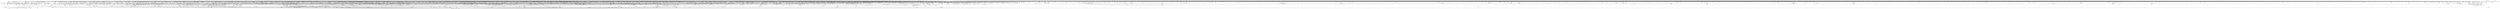 digraph kerncollapsed {
    "arch_smp_send_reschedule" [color="black"];
    "is_rlimit_overlimit" [color="black"];
    "hrtimer_start_expires" [color="black"];
    "cpu_timer_dequeue" [color="black"];
    "security_sk_free" [color="black"];
    "mtree_range_walk" [color="black"];
    "__percpu_add_return_case_32_1" [color="black"];
    "get_arm64_ftr_reg" [color="black"];
    "tlb_flush" [color="black"];
    "__raw_spin_lock_irqsave.constprop.0_9" [color="black"];
    "vm_commit_limit" [color="black"];
    "folio_invalidate" [color="black"];
    "__irq_put_desc_unlock" [color="black"];
    "mab_calc_split" [color="black"];
    "Indirect call207" [color="black"];
    "do_raw_spin_lock_15" [color="black"];
    "Indirect call28" [color="black"];
    "mas_pause" [color="black"];
    "mask_irq" [color="black"];
    "arch_irq_work_raise" [color="black"];
    "__wb_calc_thresh" [color="black"];
    "__next_zones_zonelist" [color="black"];
    "__irq_startup" [color="black"];
    "do_raw_spin_lock_18" [color="black"];
    "Indirect call51" [color="black"];
    "fsnotify_update_flags" [color="black"];
    "pud_clear_huge" [color="black"];
    "__bitmap_weight" [color="black"];
    "Indirect call140" [color="black"];
    "extfrag_for_order" [color="black"];
    "move_queued_task.constprop.0" [color="black"];
    "mas_mab_cp" [color="black"];
    "sched_post_fork" [color="black"];
    "__percpu_add_case_64_1" [color="black"];
    "workingset_activation" [color="black"];
    "sched_cgroup_fork" [color="black"];
    "__raw_spin_lock_irqsave_51" [color="black"];
    "__skb_checksum" [color="black"];
    "llist_add_batch" [color="black"];
    "pfn_valid_1" [color="black"];
    "mapping_unmap_writable" [color="black"];
    "mas_wr_walk_index.isra.0" [color="black"];
    "__wake_q_add" [color="black"];
    "prb_next_seq" [color="black"];
    "security_capable" [color="black"];
    "__cmpxchg_case_mb_64_4" [color="black"];
    "Indirect call30" [color="black"];
    "vma_address" [color="black"];
    "access_ok_2" [color="black"];
    "recalc_sigpending_tsk" [color="black"];
    "set_cpu_online" [color="black"];
    "__raw_spin_lock_irq_1" [color="black"];
    "cpumask_copy_1" [color="black"];
    "__srcu_read_lock" [color="black"];
    "pgattr_change_is_safe" [color="black"];
    "list_lru_add" [color="black"];
    "Indirect call124" [color="black"];
    "get_work_pool" [color="black"];
    "do_raw_spin_lock_65" [color="black"];
    "rt_mutex_slowtrylock" [color="black"];
    "Indirect call118" [color="black"];
    "__count_vm_events" [color="black"];
    "io_poll_find.constprop.0" [color="black"];
    "pcpu_chunk_refresh_hint" [color="black"];
    "forward_timer_base" [color="black"];
    "mas_find" [color="black"];
    "xa_mk_value" [color="black"];
    "fsnotify_handle_inode_event.isra.0" [color="black"];
    "Indirect call29" [color="black"];
    "lru_lazyfree_fn" [color="black"];
    "vm_stat_account" [color="black"];
    "do_raw_spin_lock_2" [color="black"];
    "__wake_up_common_lock" [color="black"];
    "mte_copy_page_tags" [color="black"];
    "u64_stats_inc" [color="black"];
    "posix_cputimers_group_init" [color="black"];
    "ldsem_down_read_trylock" [color="black"];
    "lock_mount_hash" [color="black"];
    "__raw_spin_unlock_irqrestore_2" [color="black"];
    "audit_gid_comparator" [color="black"];
    "vmf_pte_changed" [color="black"];
    "__kern_my_cpu_offset_76" [color="black"];
    "plist_add" [color="black"];
    "down_trylock" [color="black"];
    "signal_set_stop_flags" [color="black"];
    "Indirect call209" [color="black"];
    "do_raw_spin_lock_5" [color="black"];
    "sub_rq_bw.isra.0" [color="black"];
    "__kern_my_cpu_offset_53" [color="black"];
    "kmap_atomic_1" [color="black"];
    "d_flags_for_inode" [color="black"];
    "raw_spin_rq_lock_1" [color="black"];
    "invalid_mkclean_vma" [color="black"];
    "__raw_spin_trylock_3" [color="black"];
    "security_task_kill" [color="black"];
    "add_timer" [color="black"];
    "mapping_allow_writable" [color="black"];
    "unlock_page" [color="black"];
    "__wake_up" [color="black"];
    "arch_local_irq_save_1" [color="black"];
    "hlist_del_init" [color="black"];
    "ktime_get" [color="black"];
    "sk_error_report" [color="black"];
    "__cmpxchg_case_acq_32.constprop.0_1" [color="black"];
    "calc_delta_fair" [color="black"];
    "arch_stack_walk" [color="black"];
    "do_raw_spin_lock_35" [color="black"];
    "rcu_inkernel_boot_has_ended" [color="black"];
    "__kern_my_cpu_offset_70" [color="black"];
    "timer_delete" [color="black"];
    "futex_top_waiter" [color="black"];
    "io_fill_cqe_aux" [color="black"];
    "pcpu_next_md_free_region" [color="black"];
    "__raw_spin_lock_22" [color="black"];
    "no_blink" [color="black"];
    "__preempt_count_sub" [color="black"];
    "do_raw_spin_lock_38" [color="black"];
    "folio_pfn" [color="black"];
    "test_ti_thread_flag_18" [color="black"];
    "update_load_avg" [color="black"];
    "io_prep_async_work" [color="black"];
    "Indirect call45" [color="black"];
    "io_run_local_work_continue" [color="black"];
    "do_raw_spin_lock_47" [color="black"];
    "find_lock_later_rq" [color="black"];
    "device_match_devt" [color="black"];
    "lru_deactivate_fn" [color="black"];
    "arch_local_irq_save_8" [color="black"];
    "do_raw_spin_lock_66" [color="black"];
    "kill_device" [color="black"];
    "is_subdir" [color="black"];
    "pcpu_next_fit_region.constprop.0" [color="black"];
    "do_raw_spin_lock_63" [color="black"];
    "find_suitable_fallback" [color="black"];
    "d_shrink_del" [color="black"];
    "local_bh_disable" [color="black"];
    "__const_udelay" [color="black"];
    "req_ref_put_and_test" [color="black"];
    "__raw_spin_lock_irq" [color="black"];
    "cpu_clock_sample_group" [color="black"];
    "__raw_spin_lock_irq_21" [color="black"];
    "kthread_data" [color="black"];
    "__xchg_case_mb_64.constprop.0_2" [color="black"];
    "fast_dput" [color="black"];
    "tag_set" [color="black"];
    "audit_mark_compare" [color="black"];
    "d_set_d_op" [color="black"];
    "xas_pause" [color="black"];
    "hlist_del_init_2" [color="black"];
    "__flow_hash_from_keys" [color="black"];
    "do_init_timer.constprop.0" [color="black"];
    "__raw_spin_lock.constprop.0_1" [color="black"];
    "__fprop_add_percpu" [color="black"];
    "tty_ldisc_close" [color="black"];
    "mab_mas_cp" [color="black"];
    "put_ldops.constprop.0" [color="black"];
    "post_init_entity_util_avg" [color="black"];
    "search_cmp_ftr_reg" [color="black"];
    "add_device_randomness" [color="black"];
    "prepare_to_wait" [color="black"];
    "__raw_spin_unlock_irq_1" [color="black"];
    "hrtimer_sleeper_start_expires" [color="black"];
    "xas_find_marked" [color="black"];
    "entity_eligible" [color="black"];
    "__raise_softirq_irqoff" [color="black"];
    "tag_clear" [color="black"];
    "__raw_spin_lock_bh.constprop.0_5" [color="black"];
    "arch_local_irq_restore_3" [color="black"];
    "__raw_spin_lock_irqsave.constprop.0_8" [color="black"];
    "fragmentation_index" [color="black"];
    "__raw_spin_lock_irqsave_32" [color="black"];
    "__percpu_add_case_64_7" [color="black"];
    "igrab" [color="black"];
    "first_online_pgdat" [color="black"];
    "Indirect call2" [color="black"];
    "page_move_anon_rmap" [color="black"];
    "mas_store_b_node" [color="black"];
    "__io_put_kbuf_list" [color="black"];
    "percpu_counter_add_batch" [color="black"];
    "__kern_my_cpu_offset_28" [color="black"];
    "set_task_cpu" [color="black"];
    "__raw_spin_lock_4" [color="black"];
    "__cmpxchg_case_mb_64_1" [color="black"];
    "__task_pid_nr_ns" [color="black"];
    "zone_watermark_ok" [color="black"];
    "radix_tree_next_chunk" [color="black"];
    "percpu_ref_get_many" [color="black"];
    "proto_memory_pcpu_drain" [color="black"];
    "cpumask_next.constprop.0" [color="black"];
    "pte_to_swp_entry" [color="black"];
    "__kern_my_cpu_offset_91" [color="black"];
    "mnt_add_count" [color="black"];
    "__raw_spin_unlock_irq_45" [color="black"];
    "__raw_spin_lock_28" [color="black"];
    "__kern_my_cpu_offset_47" [color="black"];
    "Indirect call125" [color="black"];
    "data_push_tail" [color="black"];
    "prepend_char" [color="black"];
    "init_timer_key" [color="black"];
    "futex_hb_waiters_dec" [color="black"];
    "__srcu_read_unlock" [color="black"];
    "wb_io_lists_populated" [color="black"];
    "get_pwq" [color="black"];
    "Indirect call191" [color="black"];
    "folio_size_2" [color="black"];
    "__cmpxchg_case_mb_64_7" [color="black"];
    "freezing" [color="black"];
    "mas_ascend" [color="black"];
    "flush_tlb_mm_1" [color="black"];
    "mas_next_sibling" [color="black"];
    "mast_fill_bnode" [color="black"];
    "__pm_relax" [color="black"];
    "do_raw_spin_lock_11" [color="black"];
    "__list_del_entry" [color="black"];
    "cpumask_first_and" [color="black"];
    "raw_spin_rq_lock" [color="black"];
    "prb_commit" [color="black"];
    "set_task_reclaim_state" [color="black"];
    "count_vm_events_1" [color="black"];
    "drain_pages" [color="black"];
    "sock_flag_3" [color="black"];
    "mte_parent_slot" [color="black"];
    "qdisc_qstats_cpu_backlog_dec" [color="black"];
    "process_shares_mm" [color="black"];
    "percpu_ref_put_many" [color="black"];
    "__raw_spin_lock_irq_23" [color="black"];
    "remove_nodes.constprop.0" [color="black"];
    "mutex_can_spin_on_owner" [color="black"];
    "pm_qos_read_value" [color="black"];
    "__cmpxchg_case_mb_32_6" [color="black"];
    "xas_set_offset" [color="black"];
    "jiffies_to_usecs" [color="black"];
    "wp_page_reuse" [color="black"];
    "Indirect call147" [color="black"];
    "security_release_secctx" [color="black"];
    "__raw_write_lock_irq.constprop.0" [color="black"];
    "find_unlink_vmap_area" [color="black"];
    "memblock_search" [color="black"];
    "__raw_spin_lock_irqsave_29" [color="black"];
    "cpumask_subset" [color="black"];
    "get_next_ino" [color="black"];
    "__raw_spin_unlock_irqrestore_17" [color="black"];
    "Indirect call24" [color="black"];
    "do_raw_spin_lock.constprop.0_13" [color="black"];
    "Indirect call47" [color="black"];
    "__reuseport_detach_closed_sock" [color="black"];
    "has_managed_dma" [color="black"];
    "_find_first_and_bit" [color="black"];
    "Indirect call13" [color="black"];
    "arch_get_random_longs" [color="black"];
    "skb_zcopy_clear" [color="black"];
    "copy_from_kernel_nofault_allowed" [color="black"];
    "convert_prio" [color="black"];
    "__reuseport_detach_sock.isra.0" [color="black"];
    "mas_put_in_tree" [color="black"];
    "osq_lock" [color="black"];
    "move_freepages_block" [color="black"];
    "wb_stat_mod" [color="black"];
    "need_mlock_drain" [color="black"];
    "add_mm_rss_vec" [color="black"];
    "__raw_spin_trylock_5" [color="black"];
    "__raw_spin_lock_irqsave_6" [color="black"];
    "mutex_spin_on_owner" [color="black"];
    "__skb_fill_page_desc" [color="black"];
    "__raw_spin_lock_41" [color="black"];
    "folio_evictable" [color="black"];
    "lock_timer_base" [color="black"];
    "d_path" [color="black"];
    "page_ref_inc_4" [color="black"];
    "Indirect call49" [color="black"];
    "try_to_unmap_flush_dirty" [color="black"];
    "Indirect call152" [color="black"];
    "next_signal" [color="black"];
    "__pi_strcmp" [color="black"];
    "prb_final_commit" [color="black"];
    "tk_xtime.constprop.0" [color="black"];
    "ttwu_queue_wakelist" [color="black"];
    "io_poll_get_ownership" [color="black"];
    "smp_call_function_many_cond" [color="black"];
    "test_ti_thread_flag_21" [color="black"];
    "__kern_my_cpu_offset_61" [color="black"];
    "pcpu_page_idx" [color="black"];
    "console_srcu_read_lock" [color="black"];
    "cpu_do_switch_mm" [color="black"];
    "folio_evictable_1" [color="black"];
    "io_req_defer_failed" [color="black"];
    "__kern_my_cpu_offset_22" [color="black"];
    "is_zero_page" [color="black"];
    "tag_clear_highpage" [color="black"];
    "__irq_can_set_affinity" [color="black"];
    "__raw_spin_unlock_irq_21" [color="black"];
    "Indirect call46" [color="black"];
    "mutex_is_locked" [color="black"];
    "get_data" [color="black"];
    "io_is_timeout_noseq" [color="black"];
    "test_ti_thread_flag_4" [color="black"];
    "ktime_get_real_seconds" [color="black"];
    "queued_write_lock.constprop.0_1" [color="black"];
    "sched_asym_prefer" [color="black"];
    "mas_allocated.isra.0" [color="black"];
    "should_zap_page" [color="black"];
    "rwsem_read_trylock" [color="black"];
    "Indirect call38" [color="black"];
    "check_class_changed" [color="black"];
    "__percpu_add_case_64.constprop.0_1" [color="black"];
    "io_wq_worker_running" [color="black"];
    "crng_make_state" [color="black"];
    "group_close_release" [color="black"];
    "__raw_spin_lock_irqsave.constprop.0_7" [color="black"];
    "bsearch" [color="black"];
    "sk_leave_memory_pressure" [color="black"];
    "Indirect call156" [color="black"];
    "mas_next_slot" [color="black"];
    "cpumask_and.isra.0_1" [color="black"];
    "irq_enable" [color="black"];
    "__raw_spin_lock_irq_34" [color="black"];
    "__set_open_fd" [color="black"];
    "steal_suitable_fallback" [color="black"];
    "req_set_fail_4" [color="black"];
    "mod_node_page_state" [color="black"];
    "cleanup_timerqueue" [color="black"];
    "__raw_spin_unlock_irq_3" [color="black"];
    "__cmpxchg_case_acq_32_3" [color="black"];
    "kernfs_release_file.part.0.isra.0" [color="black"];
    "__raw_spin_lock_irq_18" [color="black"];
    "strncmp" [color="black"];
    "mapping_shrinkable_1" [color="black"];
    "do_raw_spin_lock_28" [color="black"];
    "irq_get_irq_data" [color="black"];
    "move_linked_works" [color="black"];
    "update_rt_rq_load_avg" [color="black"];
    "read_seqbegin_or_lock" [color="black"];
    "class_raw_spinlock_irqsave_destructor" [color="black"];
    "__raw_read_lock.constprop.0_1" [color="black"];
    "strchr" [color="black"];
    "__tlb_reset_range" [color="black"];
    "resched_curr" [color="black"];
    "Indirect call215" [color="black"];
    "rb_insert_color_cached" [color="black"];
    "__raw_spin_lock" [color="black"];
    "page_vma_mapped_walk_done_1" [color="black"];
    "prepend_name" [color="black"];
    "auditsc_get_stamp" [color="black"];
    "enqueue_hrtimer.constprop.0" [color="black"];
    "fsnotify" [color="black"];
    "_find_last_bit" [color="black"];
    "__percpu_add_case_64_5" [color="black"];
    "__wait_on_bit" [color="black"];
    "get_file" [color="black"];
    "mte_thread_switch" [color="black"];
    "__get_task_comm" [color="black"];
    "tlb_flush_1" [color="black"];
    "folio_mapped_1" [color="black"];
    "put_dec_trunc8" [color="black"];
    "__attach_to_pi_owner" [color="black"];
    "tlb_gather_mmu" [color="black"];
    "__cmpxchg_case_64" [color="black"];
    "sk_mem_reclaim" [color="black"];
    "do_raw_spin_lock_57" [color="black"];
    "do_raw_spin_lock.constprop.0_3" [color="black"];
    "io_poll_add_hash" [color="black"];
    "__integrity_iint_find" [color="black"];
    "__raw_spin_unlock_irqrestore.constprop.0_2" [color="black"];
    "futex_q_lock" [color="black"];
    "__inode_add_lru" [color="black"];
    "get_ucounts_or_wrap" [color="black"];
    "xa_find_after" [color="black"];
    "set_ti_thread_flag_5" [color="black"];
    "Indirect call188" [color="black"];
    "__raw_spin_lock_irq_19" [color="black"];
    "Indirect call1" [color="black"];
    "page_ref_dec_and_test_2" [color="black"];
    "__kern_my_cpu_offset_16" [color="black"];
    "dev_driver_string" [color="black"];
    "__siphash_unaligned" [color="black"];
    "tick_get_wakeup_device" [color="black"];
    "strscpy" [color="black"];
    "reweight_task" [color="black"];
    "init_multi_vma_prep" [color="black"];
    "node_tag_clear" [color="black"];
    "__raw_spin_lock_irqsave_1" [color="black"];
    "signalfd_cleanup" [color="black"];
    "__raw_spin_unlock_irq_18" [color="black"];
    "set_next_task" [color="black"];
    "prepare_to_wait_event" [color="black"];
    "qdisc_qstats_cpu_qlen_inc" [color="black"];
    "__raw_spin_lock_irq_32" [color="black"];
    "dcache_clean_pou" [color="black"];
    "__percpu_add_case_64_4" [color="black"];
    "pid_task" [color="black"];
    "exit_oom_victim" [color="black"];
    "find_next_zero_bit_1" [color="black"];
    "pm_ops_is_empty" [color="black"];
    "update_misfit_status" [color="black"];
    "arch_local_irq_save_2" [color="black"];
    "__kern_my_cpu_offset_49" [color="black"];
    "__percpu_add_case_32_20" [color="black"];
    "__raw_spin_lock_46" [color="black"];
    "new_context" [color="black"];
    "user_disable_single_step" [color="black"];
    "list_del_init_5" [color="black"];
    "__raw_spin_lock_irqsave_42" [color="black"];
    "cpumask_and" [color="black"];
    "do_raw_spin_lock_41" [color="black"];
    "__cmpxchg_case_acq_32.constprop.0_2" [color="black"];
    "_task_util_est" [color="black"];
    "find_next_zero_bit" [color="black"];
    "osq_wait_next" [color="black"];
    "folio_nr_pages_1" [color="black"];
    "__raw_spin_unlock_irq_36" [color="black"];
    "lockref_put_return" [color="black"];
    "__raw_spin_unlock_irqrestore_21" [color="black"];
    "cpumask_any_distribute" [color="black"];
    "Indirect call35" [color="black"];
    "Indirect call62" [color="black"];
    "kmsg_dump" [color="black"];
    "fsnotify_free_mark" [color="black"];
    "Indirect call136" [color="black"];
    "printk_parse_prefix" [color="black"];
    "audit_string_contains_control" [color="black"];
    "do_raw_spin_lock_64" [color="black"];
    "prepend" [color="black"];
    "unhash_mnt" [color="black"];
    "irqd_irq_disabled.isra.0" [color="black"];
    "compact_lock_irqsave" [color="black"];
    "rcu_segcblist_extract_done_cbs" [color="black"];
    "copy_user_highpage" [color="black"];
    "pagetable_pte_dtor" [color="black"];
    "security_audit_rule_free" [color="black"];
    "desc_make_final" [color="black"];
    "is_vmalloc_addr" [color="black"];
    "cpu_online_2" [color="black"];
    "__audit_uring_entry" [color="black"];
    "io_poll_mark_cancelled" [color="black"];
    "vma_last_pgoff" [color="black"];
    "_find_next_bit" [color="black"];
    "__kern_my_cpu_offset_18" [color="black"];
    "_compound_head_4" [color="black"];
    "__raw_read_unlock.constprop.0_2" [color="black"];
    "Indirect call133" [color="black"];
    "mas_data_end" [color="black"];
    "__cmpxchg_case_acq_32.constprop.0" [color="black"];
    "folio_unlock" [color="black"];
    "__set_task_special" [color="black"];
    "folio_mapping" [color="black"];
    "Indirect call37" [color="black"];
    "add_wait_queue_exclusive" [color="black"];
    "mast_split_data" [color="black"];
    "__raw_spin_lock_irqsave_17" [color="black"];
    "_compound_head_5" [color="black"];
    "do_raw_spin_lock" [color="black"];
    "Indirect call94" [color="black"];
    "__pi_memcmp" [color="black"];
    "first_zones_zonelist_1" [color="black"];
    "__dl_sub" [color="black"];
    "inc_rlimit_ucounts" [color="black"];
    "pageblock_skip_persistent" [color="black"];
    "_compound_head_3" [color="black"];
    "detach_entity_load_avg" [color="black"];
    "skb_header_pointer_2" [color="black"];
    "sub_running_bw.isra.0" [color="black"];
    "test_ti_thread_flag_6" [color="black"];
    "raw_spin_rq_unlock" [color="black"];
    "__cmpxchg_case_acq_32.constprop.0_13" [color="black"];
    "queued_read_lock.constprop.0" [color="black"];
    "__raw_read_unlock.constprop.0" [color="black"];
    "tcp_get_info_chrono_stats" [color="black"];
    "pid_nr_ns" [color="black"];
    "update_dl_rq_load_avg" [color="black"];
    "mas_set_height" [color="black"];
    "__fprop_add_percpu_max" [color="black"];
    "rcu_exp_jiffies_till_stall_check" [color="black"];
    "find_next_bit_6" [color="black"];
    "__raw_spin_unlock_irq_12" [color="black"];
    "spin_lock_irqsave_check_contention" [color="black"];
    "vm_unacct_memory_1" [color="black"];
    "__mnt_is_readonly" [color="black"];
    "rt_mutex_proxy_unlock" [color="black"];
    "xas_clear_mark" [color="black"];
    "idr_for_each" [color="black"];
    "flush_tlb_kernel_range" [color="black"];
    "smp_call_function_single" [color="black"];
    "wb_has_dirty_io" [color="black"];
    "__update_load_avg_cfs_rq" [color="black"];
    "audit_comparator" [color="black"];
    "page_ref_inc_1" [color="black"];
    "can_migrate_task" [color="black"];
    "prepare_to_swait_event" [color="black"];
    "compound_order_2" [color="black"];
    "__raw_spin_lock_16" [color="black"];
    "put_filesystem" [color="black"];
    "__efistub_caches_clean_inval_pou" [color="black"];
    "__irq_disable" [color="black"];
    "Indirect call110" [color="black"];
    "__mutex_trylock_common" [color="black"];
    "take_dentry_name_snapshot" [color="black"];
    "__raw_spin_lock_irqsave_39" [color="black"];
    "folio_try_get_rcu" [color="black"];
    "test_ti_thread_flag_22" [color="black"];
    "find_first_bit_6" [color="black"];
    "_raw_spin_rq_lock_irqsave" [color="black"];
    "vma_interval_tree_insert_after" [color="black"];
    "inode_cgwb_move_to_attached" [color="black"];
    "__raw_spin_lock_54" [color="black"];
    "sane_fdtable_size" [color="black"];
    "dev_xmit_recursion_inc" [color="black"];
    "Indirect call57" [color="black"];
    "arch_local_irq_restore_2" [color="black"];
    "pm_runtime_get_noresume" [color="black"];
    "chacha_permute" [color="black"];
    "__wake_up_bit" [color="black"];
    "pm_qos_update_flags" [color="black"];
    "defer_console_output" [color="black"];
    "Indirect call53" [color="black"];
    "Indirect call115" [color="black"];
    "do_raw_spin_lock_16" [color="black"];
    "get_cpu_fpsimd_context" [color="black"];
    "__kern_my_cpu_offset_19" [color="black"];
    "xas_init_marks" [color="black"];
    "Indirect call154" [color="black"];
    "Indirect call111" [color="black"];
    "Indirect call65" [color="black"];
    "__pageblock_pfn_to_page" [color="black"];
    "add_nr_running" [color="black"];
    "Indirect call131" [color="black"];
    "Indirect call128" [color="black"];
    "ptrauth_keys_install_user" [color="black"];
    "prb_first_valid_seq" [color="black"];
    "Indirect call11" [color="black"];
    "skb_header_cloned" [color="black"];
    "mas_leaf_max_gap" [color="black"];
    "fsnotify_grab_connector" [color="black"];
    "do_raw_spin_lock_29" [color="black"];
    "find_submount" [color="black"];
    "rcu_poll_gp_seq_start" [color="black"];
    "list_lru_del" [color="black"];
    "task_call_func" [color="black"];
    "dl_clear_overload.part.0" [color="black"];
    "kthread_is_per_cpu" [color="black"];
    "irq_work_claim" [color="black"];
    "panic_smp_self_stop" [color="black"];
    "radix_tree_load_root" [color="black"];
    "do_raw_spin_lock_6" [color="black"];
    "mas_set_split_parent.isra.0" [color="black"];
    "__percpu_add_case_32_1" [color="black"];
    "Indirect call213" [color="black"];
    "filemap_check_errors" [color="black"];
    "disable_irq_nosync" [color="black"];
    "gup_must_unshare" [color="black"];
    "__get_cpu_fpsimd_context" [color="black"];
    "net_eq_idr" [color="black"];
    "__raw_spin_unlock_irqrestore_12" [color="black"];
    "mab_no_null_split" [color="black"];
    "iov_iter_revert" [color="black"];
    "cpudl_heapify_up" [color="black"];
    "_find_next_and_bit" [color="black"];
    "__wake_up_locked_key_bookmark" [color="black"];
    "__mod_zone_page_state" [color="black"];
    "page_ref_add_1" [color="black"];
    "fatal_signal_pending_3" [color="black"];
    "dev_xmit_recursion_dec" [color="black"];
    "sched_clock" [color="black"];
    "pcpu_init_md_blocks" [color="black"];
    "pcpu_chunk_relocate" [color="black"];
    "ktime_add_safe" [color="black"];
    "do_raw_spin_lock_43" [color="black"];
    "srcu_get_delay.isra.0" [color="black"];
    "Indirect call201" [color="black"];
    "update_dl_migration" [color="black"];
    "mas_bulk_rebalance" [color="black"];
    "__kern_my_cpu_offset_71" [color="black"];
    "test_ti_thread_flag_19" [color="black"];
    "xas_next_entry.constprop.0" [color="black"];
    "__raw_write_unlock_irq_4" [color="black"];
    "lockref_get" [color="black"];
    "lazy_max_pages" [color="black"];
    "count_vm_event_1" [color="black"];
    "__cmpxchg_case_acq_32.constprop.0_18" [color="black"];
    "task_join_group_stop" [color="black"];
    "update_newidle_cost" [color="black"];
    "Indirect call168" [color="black"];
    "task_clear_jobctl_trapping" [color="black"];
    "find_next_bit.constprop.0_5" [color="black"];
    "Indirect call114" [color="black"];
    "d_ancestor" [color="black"];
    "put_prev_task" [color="black"];
    "io_wq_work_match_item" [color="black"];
    "wakeup_kswapd" [color="black"];
    "Indirect call85" [color="black"];
    "sock_inuse_add" [color="black"];
    "reusable_anon_vma" [color="black"];
    "io_prep_async_link" [color="black"];
    "Indirect call61" [color="black"];
    "inactive_is_low.constprop.0" [color="black"];
    "do_raw_spin_lock_32" [color="black"];
    "wants_signal" [color="black"];
    "__cmpxchg_case_mb_32_4" [color="black"];
    "mas_start" [color="black"];
    "is_current_pgrp_orphaned" [color="black"];
    "wq_worker_running" [color="black"];
    "pcpu_block_update_hint_alloc" [color="black"];
    "mas_next_setup.constprop.0" [color="black"];
    "fsnotify_compare_groups" [color="black"];
    "__skb_zcopy_downgrade_managed" [color="black"];
    "find_next_bit_17" [color="black"];
    "mas_leaf_set_meta" [color="black"];
    "update_sd_lb_stats" [color="black"];
    "__kmem_obj_info" [color="black"];
    "__accumulate_pelt_segments" [color="black"];
    "timerqueue_add" [color="black"];
    "__ptrace_link" [color="black"];
    "invalid_migration_vma" [color="black"];
    "eth_type_vlan" [color="black"];
    "xas_retry" [color="black"];
    "rwsem_spin_on_owner" [color="black"];
    "_mix_pool_bytes" [color="black"];
    "__wake_up_klogd.part.0" [color="black"];
    "Indirect call71" [color="black"];
    "__printk_cpu_sync_try_get" [color="black"];
    "bump_cpu_timer" [color="black"];
    "Indirect call96" [color="black"];
    "find_first_bit_1" [color="black"];
    "mas_split_final_node.isra.0" [color="black"];
    "__percpu_add_case_32_3" [color="black"];
    "arch_get_random_seed_longs" [color="black"];
    "__kern_my_cpu_offset_56" [color="black"];
    "srcu_gp_start" [color="black"];
    "mab_set_b_end" [color="black"];
    "__irq_domain_activate_irq" [color="black"];
    "Indirect call34" [color="black"];
    "__skb_set_length_1" [color="black"];
    "page_ref_add" [color="black"];
    "fsnotify_put_sb_connectors" [color="black"];
    "select_collect2" [color="black"];
    "folio_not_mapped" [color="black"];
    "__anon_vma_interval_tree_augment_propagate" [color="black"];
    "vma_interval_tree_insert" [color="black"];
    "ma_pivots" [color="black"];
    "folio_nr_pages_2" [color="black"];
    "do_raw_spin_lock_117" [color="black"];
    "online_section_nr" [color="black"];
    "__kern_my_cpu_offset_42" [color="black"];
    "do_raw_spin_lock_97" [color="black"];
    "Indirect call130" [color="black"];
    "mas_max_gap" [color="black"];
    "exit_task_stack_account" [color="black"];
    "tty_termios_baud_rate" [color="black"];
    "Indirect call187" [color="black"];
    "percpu_ref_put_many.constprop.0_1" [color="black"];
    "remove_wait_queue" [color="black"];
    "Indirect call205" [color="black"];
    "cpu_online_3" [color="black"];
    "xas_next_offset" [color="black"];
    "arm64_kernel_unmapped_at_el0_4" [color="black"];
    "_compound_head_13" [color="black"];
    "mas_safe_pivot" [color="black"];
    "tick_get_device" [color="black"];
    "fatal_signal_pending_1" [color="black"];
    "Indirect call76" [color="black"];
    "get_mm_exe_file" [color="black"];
    "update_sctlr_el1" [color="black"];
    "set_ptes.constprop.0.isra.0" [color="black"];
    "Indirect call203" [color="black"];
    "__d_instantiate" [color="black"];
    "get_random_bytes" [color="black"];
    "__xchg_case_mb_64.constprop.0_3" [color="black"];
    "arch_timer_evtstrm_available" [color="black"];
    "xas_error.isra.0" [color="black"];
    "__try_to_del_timer_sync" [color="black"];
    "__kern_my_cpu_offset_4" [color="black"];
    "node_page_state_add" [color="black"];
    "Indirect call21" [color="black"];
    "aio_nr_sub" [color="black"];
    "rcu_accelerate_cbs" [color="black"];
    "wb_dirty_limits" [color="black"];
    "__dl_clear_params" [color="black"];
    "lru_move_tail_fn" [color="black"];
    "mod_timer" [color="black"];
    "dl_bw_cpus" [color="black"];
    "compaction_suitable" [color="black"];
    "auditd_test_task" [color="black"];
    "io_wq_get_acct" [color="black"];
    "rcu_seq_start" [color="black"];
    "mte_clear_page_tags" [color="black"];
    "__mutex_init" [color="black"];
    "find_busiest_group" [color="black"];
    "__dequeue_entity" [color="black"];
    "__raw_spin_unlock_irqrestore_11" [color="black"];
    "rcu_gp_is_normal" [color="black"];
    "Indirect call167" [color="black"];
    "arch_local_irq_restore_1" [color="black"];
    "__printk_cpu_sync_put" [color="black"];
    "get_sd_balance_interval" [color="black"];
    "__dev_pm_qos_resume_latency" [color="black"];
    "__wake_up_locked_key" [color="black"];
    "__mod_lruvec_state" [color="black"];
    "clear_bit_unlock.constprop.0" [color="black"];
    "netdev_name" [color="black"];
    "hlist_bl_lock" [color="black"];
    "Indirect call72" [color="black"];
    "put_dec" [color="black"];
    "idle_cpu" [color="black"];
    "__cmpxchg_case_rel_32" [color="black"];
    "timerqueue_iterate_next" [color="black"];
    "fatal_signal_pending_5" [color="black"];
    "mod_zone_state" [color="black"];
    "local_bh_enable" [color="black"];
    "__find_vmap_area.constprop.0" [color="black"];
    "__skb_dequeue_3" [color="black"];
    "attach_pid" [color="black"];
    "prepare_to_wait_exclusive" [color="black"];
    "do_raw_spin_lock_85" [color="black"];
    "test_ti_thread_flag_10" [color="black"];
    "Indirect call173" [color="black"];
    "Indirect call139" [color="black"];
    "do_raw_spin_lock_67" [color="black"];
    "rt_mutex_top_waiter" [color="black"];
    "__dput_to_list" [color="black"];
    "__sw_hweight64" [color="black"];
    "do_raw_spin_lock.constprop.0_10" [color="black"];
    "__kern_my_cpu_offset_14" [color="black"];
    "xas_update.isra.0" [color="black"];
    "strreplace" [color="black"];
    "mast_spanning_rebalance.isra.0" [color="black"];
    "task_pid_vnr_1" [color="black"];
    "Indirect call50" [color="black"];
    "__kern_my_cpu_offset_89" [color="black"];
    "folio_order" [color="black"];
    "mnt_set_mountpoint" [color="black"];
    "access_ok_12" [color="black"];
    "Indirect call88" [color="black"];
    "group_open_release" [color="black"];
    "find_next_bit.constprop.0_8" [color="black"];
    "queued_read_unlock.constprop.0_2" [color="black"];
    "__arm64_sys_io_destroy" [color="black"];
    "__raw_spin_lock_52" [color="black"];
    "oom_badness" [color="black"];
    "find_next_bit_29" [color="black"];
    "fprop_fraction_percpu" [color="black"];
    "task_active_pid_ns" [color="black"];
    "__enqueue_entity" [color="black"];
    "cfs_rq_of" [color="black"];
    "__percpu_add_case_64.constprop.0" [color="black"];
    "fpsimd_preserve_current_state" [color="black"];
    "next_zone" [color="black"];
    "folio_lruvec_relock_irq.constprop.0" [color="black"];
    "Indirect call101" [color="black"];
    "number" [color="black"];
    "__rt_mutex_slowtrylock" [color="black"];
    "Indirect call144" [color="black"];
    "device_pm_check_callbacks" [color="black"];
    "set_work_data" [color="black"];
    "atomic_notifier_call_chain" [color="black"];
    "find_alive_thread.isra.0" [color="black"];
    "mte_update_sctlr_user" [color="black"];
    "__percpu_add_case_32_13" [color="black"];
    "copy_to_user_page" [color="black"];
    "set_page_dirty" [color="black"];
    "__cmpxchg_case_acq_32.constprop.0_12" [color="black"];
    "allow_direct_reclaim" [color="black"];
    "__raw_spin_unlock_irq_17" [color="black"];
    "__raw_spin_lock_irq_41" [color="black"];
    "rb_insert_color" [color="black"];
    "Indirect call25" [color="black"];
    "tlb_remove_table_smp_sync" [color="black"];
    "xas_find_conflict" [color="black"];
    "__preempt_count_add.constprop.0_1" [color="black"];
    "Indirect call66" [color="black"];
    "mnt_dec_writers" [color="black"];
    "__update_gt_cputime" [color="black"];
    "security_secid_to_secctx" [color="black"];
    "bstats_update" [color="black"];
    "mte_zero_clear_page_tags" [color="black"];
    "kobj_child_ns_ops" [color="black"];
    "filemap_release_folio" [color="black"];
    "Indirect call162" [color="black"];
    "cpu_clock_sample" [color="black"];
    "find_next_bit.constprop.0_21" [color="black"];
    "signal_pending_11" [color="black"];
    "mt_find" [color="black"];
    "__cmpxchg_case_acq_32.constprop.0_6" [color="black"];
    "__kern_my_cpu_offset_11" [color="black"];
    "pud_set_huge" [color="black"];
    "__var_waitqueue" [color="black"];
    "Indirect call150" [color="black"];
    "Indirect call153" [color="black"];
    "__gfp_pfmemalloc_flags" [color="black"];
    "Indirect call134" [color="black"];
    "__raw_spin_lock_30" [color="black"];
    "qdisc_qstats_cpu_qlen_dec" [color="black"];
    "next_online_pgdat" [color="black"];
    "Indirect call129" [color="black"];
    "__count_vm_events_1" [color="black"];
    "access_ok_30" [color="black"];
    "anon_vma_interval_tree_post_update_vma" [color="black"];
    "do_raw_spin_lock_69" [color="black"];
    "page_ref_inc_2" [color="black"];
    "folio_mapped_3" [color="black"];
    "__xas_next" [color="black"];
    "get_pfnblock_flags_mask" [color="black"];
    "irq_domain_activate_irq" [color="black"];
    "ptep_set_access_flags" [color="black"];
    "sock_flag.constprop.0" [color="black"];
    "drain_pages_zone" [color="black"];
    "Indirect call157" [color="black"];
    "find_vmap_area" [color="black"];
    "rcu_stall_is_suppressed" [color="black"];
    "update_group_capacity" [color="black"];
    "folio_anon_vma" [color="black"];
    "rwsem_set_reader_owned" [color="black"];
    "req_set_fail_3" [color="black"];
    "__dl_update" [color="black"];
    "__radix_tree_lookup" [color="black"];
    "hrtimer_reprogram.constprop.0" [color="black"];
    "futex_hash" [color="black"];
    "__kern_my_cpu_offset_35" [color="black"];
    "task_work_cancel_match" [color="black"];
    "sock_flag_1" [color="black"];
    "zone_page_state_snapshot.constprop.0" [color="black"];
    "security_audit_rule_match" [color="black"];
    "__local_bh_enable_ip" [color="black"];
    "spin_lock_irqsave_ssp_contention" [color="black"];
    "sig_handler_ignored" [color="black"];
    "Indirect call44" [color="black"];
    "__kern_my_cpu_offset_23" [color="black"];
    "allow_write_access" [color="black"];
    "Indirect call195" [color="black"];
    "__raw_spin_lock_irqsave_23" [color="black"];
    "__raw_spin_lock_2" [color="black"];
    "__raw_spin_unlock_irqrestore_33" [color="black"];
    "errseq_sample" [color="black"];
    "clear_nonspinnable" [color="black"];
    "__raw_spin_unlock_irq_35" [color="black"];
    "pcpu_size_to_slot" [color="black"];
    "Indirect call6" [color="black"];
    "fpsimd_thread_switch" [color="black"];
    "Indirect call182" [color="black"];
    "do_raw_spin_lock_7" [color="black"];
    "rcu_cblist_dequeue" [color="black"];
    "Indirect call186" [color="black"];
    "security_current_getsecid_subj" [color="black"];
    "inode_add_lru" [color="black"];
    "__cmpwait_case_32_2" [color="black"];
    "mm_counter" [color="black"];
    "__raw_spin_unlock_irqrestore_37" [color="black"];
    "del_page_from_free_list" [color="black"];
    "radix_tree_iter_tag_clear" [color="black"];
    "inode_io_list_del" [color="black"];
    "Indirect call108" [color="black"];
    "__rb_erase_color" [color="black"];
    "u64_stats_add_2" [color="black"];
    "__set_fixmap" [color="black"];
    "d_find_alias" [color="black"];
    "mas_prev_range" [color="black"];
    "mod_node_state" [color="black"];
    "__page_set_anon_rmap" [color="black"];
    "kobj_ns_ops" [color="black"];
    "__bitmap_clear" [color="black"];
    "cpupri_set" [color="black"];
    "get_file_2" [color="black"];
    "mas_safe_min" [color="black"];
    "synchronize_rcu.part.0" [color="black"];
    "do_raw_spin_lock_116" [color="black"];
    "rcu_segcblist_entrain" [color="black"];
    "virt_to_head_page.isra.0" [color="black"];
    "arm64_kernel_unmapped_at_el0_3" [color="black"];
    "Indirect call43" [color="black"];
    "split_page" [color="black"];
    "Indirect call69" [color="black"];
    "rb_first" [color="black"];
    "check_preempt_curr_dl" [color="black"];
    "__task_rq_lock" [color="black"];
    "__remove_shared_vm_struct.constprop.0" [color="black"];
    "domain_dirty_limits" [color="black"];
    "folio_mapped_2" [color="black"];
    "ktime_get_real_ts64" [color="black"];
    "Indirect call81" [color="black"];
    "Indirect call107" [color="black"];
    "dput_to_list" [color="black"];
    "__cmpwait_case_32" [color="black"];
    "Indirect call74" [color="black"];
    "rt_mutex_setprio" [color="black"];
    "inode_maybe_inc_iversion" [color="black"];
    "Indirect call84" [color="black"];
    "__cmpxchg_case_acq_32.constprop.0_20" [color="black"];
    "do_raw_spin_lock_73" [color="black"];
    "srcu_funnel_exp_start" [color="black"];
    "rseq_migrate" [color="black"];
    "mas_prev" [color="black"];
    "__kern_my_cpu_offset_133" [color="black"];
    "folio_trylock_2" [color="black"];
    "__skb_set_length" [color="black"];
    "xas_find" [color="black"];
    "__raw_spin_lock_irq_12" [color="black"];
    "find_later_rq" [color="black"];
    "Indirect call148" [color="black"];
    "do_raw_spin_lock_17" [color="black"];
    "find_first_bit_4" [color="black"];
    "system_supports_generic_auth" [color="black"];
    "__raw_spin_unlock_irq" [color="black"];
    "stackinfo_on_stack" [color="black"];
    "__init_waitqueue_head" [color="black"];
    "slab_want_init_on_alloc" [color="black"];
    "blake2s_final" [color="black"];
    "__raw_spin_lock_63" [color="black"];
    "__kern_my_cpu_offset_54" [color="black"];
    "__kern_my_cpu_offset_80" [color="black"];
    "Indirect call59" [color="black"];
    "rcu_segcblist_move_seglen" [color="black"];
    "__disable_irq_nosync" [color="black"];
    "copy_highpage" [color="black"];
    "arch_local_irq_enable_2" [color="black"];
    "rcu_seq_end_1" [color="black"];
    "dl_rq_of_se" [color="black"];
    "gup_folio_next" [color="black"];
    "__raw_spin_unlock_irqrestore_5" [color="black"];
    "should_fail_alloc_page" [color="black"];
    "ihold" [color="black"];
    "find_lock_task_mm" [color="black"];
    "get_cred" [color="black"];
    "task_sigpending_2" [color="black"];
    "system_supports_tlb_range" [color="black"];
    "skb_pfmemalloc" [color="black"];
    "__kern_my_cpu_offset_26" [color="black"];
    "Indirect call79" [color="black"];
    "__mnt_want_write_file" [color="black"];
    "mte_dead_walk" [color="black"];
    "__raw_spin_lock.constprop.0_2" [color="black"];
    "arch_local_irq_save_5" [color="black"];
    "lru_note_cost" [color="black"];
    "kernfs_leftmost_descendant" [color="black"];
    "cpu_online_1" [color="black"];
    "__kern_my_cpu_offset_38" [color="black"];
    "tty_driver_flush_buffer" [color="black"];
    "retain_dentry" [color="black"];
    "__raw_spin_unlock_irqrestore" [color="black"];
    "lock_parent" [color="black"];
    "check_vma_flags" [color="black"];
    "do_softirq_own_stack" [color="black"];
    "tty_termios_input_baud_rate" [color="black"];
    "arch_local_irq_disable_2" [color="black"];
    "dequeue_task" [color="black"];
    "rcu_seq_set_state" [color="black"];
    "folio_isolate_lru" [color="black"];
    "__irq_domain_deactivate_irq" [color="black"];
    "is_software_node" [color="black"];
    "skb_queue_tail" [color="black"];
    "mnt_get_count" [color="black"];
    "__note_gp_changes" [color="black"];
    "siginfo_layout" [color="black"];
    "irq_disable" [color="black"];
    "Indirect call145" [color="black"];
    "select_collect" [color="black"];
    "Indirect call10" [color="black"];
    "flush_dcache_page" [color="black"];
    "sched_ttwu_pending" [color="black"];
    "add_timer_on" [color="black"];
    "virt_to_folio" [color="black"];
    "_copy_from_iter" [color="black"];
    "arch_local_irq_save_3" [color="black"];
    "osq_unlock" [color="black"];
    "__bitmap_intersects" [color="black"];
    "__raw_spin_unlock_irqrestore_4" [color="black"];
    "Indirect call126" [color="black"];
    "mas_alloc_req.isra.0" [color="black"];
    "Indirect call174" [color="black"];
    "skb_headers_offset_update" [color="black"];
    "mas_wr_end_piv" [color="black"];
    "lowest_in_progress" [color="black"];
    "test_taint" [color="black"];
    "tty_driver_name" [color="black"];
    "folio_account_cleaned" [color="black"];
    "__cmpwait_case_32_3" [color="black"];
    "__skb_header_pointer" [color="black"];
    "internal_add_timer" [color="black"];
    "__bitmap_equal" [color="black"];
    "__raw_spin_lock_irqsave_15" [color="black"];
    "notifier_call_chain" [color="black"];
    "__rb_change_child.constprop.0" [color="black"];
    "skb_zcopy" [color="black"];
    "cpumask_weight" [color="black"];
    "__percpu_add_case_32_2" [color="black"];
    "netdev_start_xmit" [color="black"];
    "Indirect call103" [color="black"];
    "Indirect call206" [color="black"];
    "fetch_robust_entry" [color="black"];
    "rcu_gpnum_ovf" [color="black"];
    "percpu_ref_noop_confirm_switch" [color="black"];
    "try_to_unmap_flush" [color="black"];
    "percpu_counter_dec" [color="black"];
    "__cmpxchg_case_acq_32_2" [color="black"];
    "list_del_init_6" [color="black"];
    "__wait_for_common" [color="black"];
    "mmgrab_1" [color="black"];
    "cpudl_find" [color="black"];
    "__kern_my_cpu_offset_36" [color="black"];
    "try_release_thread_stack_to_cache" [color="black"];
    "pageblock_pfn_to_page" [color="black"];
    "fsnotify_first_mark" [color="black"];
    "__d_find_any_alias" [color="black"];
    "task_fits_cpu" [color="black"];
    "__add_wait_queue" [color="black"];
    "decay_load" [color="black"];
    "arm64_kernel_unmapped_at_el0_2" [color="black"];
    "Indirect call8" [color="black"];
    "strcspn" [color="black"];
    "__raw_spin_lock_62" [color="black"];
    "zone_reclaimable_pages" [color="black"];
    "__kern_my_cpu_offset_134" [color="black"];
    "rcu_start_this_gp" [color="black"];
    "count_vm_event_2" [color="black"];
    "kmalloc_size_roundup" [color="black"];
    "mas_wr_node_walk" [color="black"];
    "__kern_my_cpu_offset_29" [color="black"];
    "__fsnotify_recalc_mask" [color="black"];
    "anon_vma_interval_tree_insert" [color="black"];
    "_get_random_bytes" [color="black"];
    "Indirect call98" [color="black"];
    "free_vmap_area_rb_augment_cb_propagate" [color="black"];
    "tsk_fork_get_node" [color="black"];
    "fatal_signal_pending_4" [color="black"];
    "__sk_mem_reclaim" [color="black"];
    "io_cancel_task_cb" [color="black"];
    "peernet2id" [color="black"];
    "system_supports_mte" [color="black"];
    "__raw_spin_unlock_irqrestore_31" [color="black"];
    "check_stable_address_space" [color="black"];
    "__io_prep_linked_timeout" [color="black"];
    "zone_page_state_add" [color="black"];
    "ksize" [color="black"];
    "find_vm_area" [color="black"];
    "srcu_read_unlock.constprop.0" [color="black"];
    "anon_vma_interval_tree_iter_next" [color="black"];
    "Indirect call181" [color="black"];
    "Indirect call93" [color="black"];
    "mas_prev_setup.constprop.0" [color="black"];
    "update_cfs_rq_load_avg.isra.0" [color="black"];
    "flush_tlb_mm" [color="black"];
    "rt_mutex_init_proxy_locked" [color="black"];
    "dev_pm_disable_wake_irq_check" [color="black"];
    "count_vm_events" [color="black"];
    "audit_rate_check.part.0" [color="black"];
    "kernfs_root" [color="black"];
    "skip_atoi" [color="black"];
    "mte_sync_tags" [color="black"];
    "Indirect call22" [color="black"];
    "compound_order" [color="black"];
    "count_vm_event" [color="black"];
    "__raw_spin_unlock_irqrestore_10" [color="black"];
    "mas_next_range" [color="black"];
    "task_rq_unlock" [color="black"];
    "Indirect call99" [color="black"];
    "pte_to_swp_entry_2" [color="black"];
    "kernfs_get" [color="black"];
    "strnlen" [color="black"];
    "__dev_put.part.0" [color="black"];
    "find_first_bit_3" [color="black"];
    "skb_tailroom" [color="black"];
    "pcpu_chunk_populated" [color="black"];
    "lock_hrtimer_base" [color="black"];
    "timerqueue_del" [color="black"];
    "audit_serial" [color="black"];
    "copy_page" [color="black"];
    "__raw_spin_lock_irq_35" [color="black"];
    "Indirect call189" [color="black"];
    "dev_nit_active" [color="black"];
    "find_next_bit.constprop.0_1" [color="black"];
    "desc_read" [color="black"];
    "rcu_poll_gp_seq_end" [color="black"];
    "__printk_safe_exit" [color="black"];
    "io_poll_remove_entry" [color="black"];
    "Indirect call175" [color="black"];
    "__raw_spin_lock_irq_5" [color="black"];
    "percpu_ref_get_many.constprop.0" [color="black"];
    "tls_preserve_current_state" [color="black"];
    "io_wq_cancel_pending_work" [color="black"];
    "_find_first_zero_bit" [color="black"];
    "device_links_read_unlock" [color="black"];
    "cpu_util_cfs" [color="black"];
    "io_get_cqe_overflow" [color="black"];
    "audit_uid_comparator" [color="black"];
    "__raw_spin_trylock" [color="black"];
    "cpumask_any_and_distribute" [color="black"];
    "__finish_swait" [color="black"];
    "list_del_init_7" [color="black"];
    "read_sanitised_ftr_reg" [color="black"];
    "Indirect call135" [color="black"];
    "cpudl_heapify" [color="black"];
    "pte_offset_kernel.isra.0" [color="black"];
    "free_unref_page_commit" [color="black"];
    "io_match_task_safe" [color="black"];
    "__sw_hweight32" [color="black"];
    "page_ref_dec_and_test_1" [color="black"];
    "folio_total_mapcount" [color="black"];
    "wake_up_klogd" [color="black"];
    "Indirect call104" [color="black"];
    "__raw_spin_lock_20" [color="black"];
    "Indirect call89" [color="black"];
    "__raw_spin_lock_irqsave_11" [color="black"];
    "folio_trylock_flag" [color="black"];
    "unmask_irq" [color="black"];
    "Indirect call20" [color="black"];
    "tlb_remove_table_sync_one" [color="black"];
    "__isolate_free_page" [color="black"];
    "irq_work_queue" [color="black"];
    "page_ref_dec_and_test" [color="black"];
    "xa_load" [color="black"];
    "__bpf_free_used_maps" [color="black"];
    "xas_error.isra.0_1" [color="black"];
    "set_tlb_ubc_flush_pending" [color="black"];
    "get_cred_1" [color="black"];
    "rcu_segcblist_first_pend_cb" [color="black"];
    "__cmpxchg_case_acq_32.constprop.0_14" [color="black"];
    "kmem_valid_obj" [color="black"];
    "Indirect call158" [color="black"];
    "ktime_get_coarse_real_ts64" [color="black"];
    "fpsimd_flush_task_state" [color="black"];
    "__raw_spin_lock_irqsave_25" [color="black"];
    "__folio_cancel_dirty" [color="black"];
    "__ipi_send_mask" [color="black"];
    "___d_drop" [color="black"];
    "csum_block_add_ext" [color="black"];
    "list_splice" [color="black"];
    "pcpu_free_area.isra.0" [color="black"];
    "pvm_find_va_enclose_addr" [color="black"];
    "clear_ti_thread_flag_4" [color="black"];
    "do_raw_spin_lock_83" [color="black"];
    "blake2s_update" [color="black"];
    "Indirect call14" [color="black"];
    "__cmpxchg_case_mb_32.constprop.0" [color="black"];
    "__raw_spin_lock_irq_26" [color="black"];
    "first_zones_zonelist" [color="black"];
    "propagate_mount_unlock" [color="black"];
    "should_failslab" [color="black"];
    "memset" [color="black"];
    "page_ref_inc" [color="black"];
    "rcu_exp_need_qs" [color="black"];
    "set_ti_thread_flag" [color="black"];
    "pmd_clear_huge" [color="black"];
    "posix_cpu_timers_exit" [color="black"];
    "__skb_flow_get_ports" [color="black"];
    "__cmpxchg_case_acq_32_1" [color="black"];
    "prepend_path" [color="black"];
    "cpu_switch_to" [color="black"];
    "__irq_work_queue_local" [color="black"];
    "list_del_1" [color="black"];
    "cpumask_weight.constprop.0_5" [color="black"];
    "Indirect call176" [color="black"];
    "hlist_bl_unlock" [color="black"];
    "mm_counter_file" [color="black"];
    "will_become_orphaned_pgrp" [color="black"];
    "rcu_segcblist_init" [color="black"];
    "__raw_spin_lock_43" [color="black"];
    "do_raw_spin_lock_8" [color="black"];
    "activate_task" [color="black"];
    "__wb_writeout_add" [color="black"];
    "do_raw_spin_lock_51" [color="black"];
    "__percpu_counter_sum" [color="black"];
    "posix_cpu_timer_rearm" [color="black"];
    "console_srcu_read_unlock" [color="black"];
    "mod_zone_page_state" [color="black"];
    "__xchg_case_mb_32.constprop.0" [color="black"];
    "do_raw_spin_lock_88" [color="black"];
    "get_state_synchronize_rcu" [color="black"];
    "do_raw_spin_lock_87" [color="black"];
    "find_buddy_page_pfn" [color="black"];
    "irqd_set.isra.0_1" [color="black"];
    "tty_name" [color="black"];
    "__init_swait_queue_head" [color="black"];
    "__list_del_entry_2" [color="black"];
    "post_alloc_hook" [color="black"];
    "init_completion" [color="black"];
    "__cmpxchg_case_mb_32_5" [color="black"];
    "timer_delete_hook" [color="black"];
    "mte_update_gcr_excl.isra.0" [color="black"];
    "__raw_spin_lock_irqsave.constprop.0_2" [color="black"];
    "folio_activate_fn" [color="black"];
    "__raw_spin_lock_31" [color="black"];
    "__cmpxchg_case_rel_64" [color="black"];
    "add_wait_queue" [color="black"];
    "_compound_head_7" [color="black"];
    "__balance_callbacks" [color="black"];
    "cpu_util.constprop.0" [color="black"];
    "global_dirtyable_memory" [color="black"];
    "io_cqe_cache_refill" [color="black"];
    "prb_reserve_in_last" [color="black"];
    "__raw_spin_lock_32" [color="black"];
    "Indirect call17" [color="black"];
    "do_raw_spin_lock_33" [color="black"];
    "__raw_spin_unlock_irq.constprop.0_1" [color="black"];
    "__raw_spin_lock_irq_11" [color="black"];
    "io_timeout_extract" [color="black"];
    "sb_clear_inode_writeback" [color="black"];
    "do_raw_spin_lock_13" [color="black"];
    "lockref_put_or_lock" [color="black"];
    "__percpu_add_case_32_15" [color="black"];
    "Indirect call183" [color="black"];
    "Indirect call178" [color="black"];
    "klist_node_attached" [color="black"];
    "free_vmap_area_rb_augment_cb_rotate" [color="black"];
    "sync_icache_aliases" [color="black"];
    "__raw_write_unlock_irq_5" [color="black"];
    "__percpu_add_case_32_8" [color="black"];
    "____core____" [color="kernel"];
    "__wake_up_common" [color="black"];
    "Indirect call149" [color="black"];
    "pagefault_enable_1" [color="black"];
    "__flush_tlb_page_nosync" [color="black"];
    "do_raw_spin_lock_24" [color="black"];
    "console_trylock" [color="black"];
    "zone_watermark_ok_safe" [color="black"];
    "do_raw_spin_lock_27" [color="black"];
    "ma_dead_node" [color="black"];
    "mm_set_has_pinned_flag" [color="black"];
    "__timer_delete_sync" [color="black"];
    "__clear_open_fd" [color="black"];
    "mas_find_setup.constprop.0" [color="black"];
    "do_raw_spin_lock_1" [color="black"];
    "percpu_counter_set" [color="black"];
    "mas_wr_walk_descend" [color="black"];
    "queued_spin_lock_slowpath" [color="black"];
    "Indirect call15" [color="black"];
    "__xchg_case_acq_64.isra.0" [color="black"];
    "find_last_bit" [color="black"];
    "__raw_spin_lock_irq_25" [color="black"];
    "__raw_spin_lock_49" [color="black"];
    "timer_reduce" [color="black"];
    "lookup_ioctx" [color="black"];
    "ma_slots" [color="black"];
    "int_sqrt" [color="black"];
    "folio_add_new_anon_rmap" [color="black"];
    "rcu_is_watching" [color="black"];
    "__raw_spin_unlock_irqrestore.constprop.0_1" [color="black"];
    "rb_next" [color="black"];
    "__raw_spin_unlock_irq_23" [color="black"];
    "Indirect call27" [color="black"];
    "__finalize_skb_around" [color="black"];
    "fatal_signal_pending_6" [color="black"];
    "ttwu_do_activate.constprop.0" [color="black"];
    "slab_is_available" [color="black"];
    "slab_want_init_on_free" [color="black"];
    "xas_not_node" [color="black"];
    "hrtimer_cancel" [color="black"];
    "zone_watermark_fast.constprop.0" [color="black"];
    "update_pm_runtime_accounting" [color="black"];
    "vma_iter_config" [color="black"];
    "set_ptes.constprop.0.isra.0_1" [color="black"];
    "__pick_first_entity" [color="black"];
    "timer_wait_running" [color="black"];
    "blake2s.constprop.0" [color="black"];
    "skb_tailroom_2" [color="black"];
    "__printk_cpu_sync_wait" [color="black"];
    "_prb_commit" [color="black"];
    "__cmpxchg_case_mb_32_2" [color="black"];
    "mtree_load" [color="black"];
    "Indirect call106" [color="black"];
    "sync_exp_work_done" [color="black"];
    "skb_may_tx_timestamp.part.0" [color="black"];
    "__raw_spin_lock_23" [color="black"];
    "__raw_spin_unlock_irqrestore_29" [color="black"];
    "Indirect call80" [color="black"];
    "idr_find" [color="black"];
    "fatal_signal_pending" [color="black"];
    "d_instantiate" [color="black"];
    "llist_del_first" [color="black"];
    "__peernet2id" [color="black"];
    "Indirect call137" [color="black"];
    "rcu_segcblist_advance" [color="black"];
    "ma_data_end" [color="black"];
    "is_migration_entry" [color="black"];
    "ptep_clear_flush" [color="black"];
    "file_ns_capable" [color="black"];
    "generic_exec_single" [color="black"];
    "mas_wr_new_end" [color="black"];
    "mte_dead_leaves.constprop.0" [color="black"];
    "read_seqbegin.constprop.0" [color="black"];
    "get_group_info.isra.0" [color="black"];
    "__raw_spin_unlock_irq_37" [color="black"];
    "fsnotify_detach_connector_from_object" [color="black"];
    "__mutex_remove_waiter" [color="black"];
    "queued_write_lock_slowpath" [color="black"];
    "__raw_spin_unlock_irq_20" [color="black"];
    "find_next_zero_bit_2" [color="black"];
    "find_next_and_bit.constprop.0" [color="black"];
    "set_tsk_need_resched" [color="black"];
    "Indirect call117" [color="black"];
    "__kern_my_cpu_offset_60" [color="black"];
    "fsnotify_group_assert_locked" [color="black"];
    "__irq_get_desc_lock" [color="black"];
    "prb_reserve" [color="black"];
    "pi_state_update_owner" [color="black"];
    "__rpm_get_callback" [color="black"];
    "__kern_my_cpu_offset_65" [color="black"];
    "__raw_spin_lock_irqsave_7" [color="black"];
    "set_area_direct_map" [color="black"];
    "__list_del_entry_1" [color="black"];
    "Indirect call16" [color="black"];
    "do_raw_spin_lock_60" [color="black"];
    "arch_local_irq_save_7" [color="black"];
    "Indirect call52" [color="black"];
    "show_mem_node_skip" [color="black"];
    "llist_reverse_order" [color="black"];
    "skb_flow_get_icmp_tci" [color="black"];
    "__xchg_case_64.constprop.0" [color="black"];
    "__cmpxchg_case_acq_32.constprop.0_17" [color="black"];
    "list_move_tail" [color="black"];
    "__dl_add" [color="black"];
    "test_ti_thread_flag_1" [color="black"];
    "test_ti_thread_flag_11" [color="black"];
    "local_cpu_stop" [color="black"];
    "fpsimd_save" [color="black"];
    "fsnotify_data_inode" [color="black"];
    "anon_vma_interval_tree_remove" [color="black"];
    "netlink_has_listeners" [color="black"];
    "__d_drop" [color="black"];
    "cpumask_first" [color="black"];
    "__kern_my_cpu_offset_27" [color="black"];
    "arch_send_call_function_single_ipi" [color="black"];
    "sync_rcu_exp_done_unlocked" [color="black"];
    "blake2s_compress" [color="black"];
    "do_raw_spin_lock_25" [color="black"];
    "get_ldops" [color="black"];
    "__pfn_to_section" [color="black"];
    "__raw_spin_lock_18" [color="black"];
    "arm_timer" [color="black"];
    "drain_local_pages" [color="black"];
    "Indirect call212" [color="black"];
    "extract_entropy.constprop.0" [color="black"];
    "task_clear_jobctl_pending" [color="black"];
    "smp_call_function_many" [color="black"];
    "do_raw_spin_lock_42" [color="black"];
    "find_next_bit.constprop.0_11" [color="black"];
    "__lshrti3" [color="black"];
    "__cmpwait_case_32_1" [color="black"];
    "pwq_activate_inactive_work" [color="black"];
    "__acct_reclaim_writeback" [color="black"];
    "mab_shift_right" [color="black"];
    "do_raw_spin_lock_46" [color="black"];
    "folio_nr_pages" [color="black"];
    "irq_work_single" [color="black"];
    "Indirect call177" [color="black"];
    "Indirect call92" [color="black"];
    "__raw_spin_lock_irqsave_52" [color="black"];
    "rpm_check_suspend_allowed" [color="black"];
    "Indirect call102" [color="black"];
    "find_vma_prev" [color="black"];
    "find_next_bit.constprop.0_14" [color="black"];
    "__cmpxchg_case_acq_32.constprop.0_5" [color="black"];
    "d_walk" [color="black"];
    "tick_get_broadcast_device" [color="black"];
    "io_cqring_wake" [color="black"];
    "pfn_valid_2" [color="black"];
    "__raw_spin_unlock_irqrestore_14" [color="black"];
    "list_del_2" [color="black"];
    "ktime_get_with_offset" [color="black"];
    "kthread_insert_work_sanity_check" [color="black"];
    "__raw_spin_lock_irq_31" [color="black"];
    "do_raw_spin_lock_37" [color="black"];
    "system_supports_mte_1" [color="black"];
    "__kern_my_cpu_offset_24" [color="black"];
    "inode_io_list_move_locked" [color="black"];
    "folio_size" [color="black"];
    "console_is_usable" [color="black"];
    "memmove" [color="black"];
    "access_ok_39" [color="black"];
    "flush_tlb_batched_pending" [color="black"];
    "arch_tlbbatch_should_defer.constprop.0" [color="black"];
    "Indirect call163" [color="black"];
    "workingset_refault" [color="black"];
    "__cmpxchg_case_mb_32_3" [color="black"];
    "pmd_offset.isra.0_1" [color="black"];
    "__cmpxchg_case_acq_32.constprop.0_21" [color="black"];
    "__raw_spin_unlock_irq.constprop.0_2" [color="black"];
    "pick_next_task_idle" [color="black"];
    "xa_err" [color="black"];
    "mas_walk" [color="black"];
    "min_deadline_cb_rotate" [color="black"];
    "group_balance_cpu" [color="black"];
    "Indirect call211" [color="black"];
    "Indirect call112" [color="black"];
    "__kern_my_cpu_offset_51" [color="black"];
    "__wb_update_bandwidth.constprop.0" [color="black"];
    "__smp_call_single_queue" [color="black"];
    "wb_update_bandwidth" [color="black"];
    "__put_cpu_fpsimd_context" [color="black"];
    "set_ti_thread_flag_4" [color="black"];
    "__cmpxchg_case_8" [color="black"];
    "__dev_fwnode" [color="black"];
    "__raw_spin_lock_irq.constprop.0_1" [color="black"];
    "set_next_entity" [color="black"];
    "tlb_flush_mmu_tlbonly" [color="black"];
    "__raw_spin_lock_24" [color="black"];
    "system_supports_tlb_range_1" [color="black"];
    "__raw_write_lock.constprop.0_1" [color="black"];
    "unreserve_highatomic_pageblock" [color="black"];
    "finish_swait" [color="black"];
    "folio_trylock" [color="black"];
    "security_d_instantiate" [color="black"];
    "mte_set_pivot" [color="black"];
    "pte_mkdirty" [color="black"];
    "Indirect call208" [color="black"];
    "__nr_to_section" [color="black"];
    "pcpu_find_block_fit" [color="black"];
    "__percpu_add_case_64" [color="black"];
    "sve_save_state" [color="black"];
    "mas_push_node" [color="black"];
    "Indirect call91" [color="black"];
    "lockref_get_not_zero" [color="black"];
    "security_inode_init_security_anon" [color="black"];
    "find_next_bit.constprop.0_7" [color="black"];
    "mm_trace_rss_stat" [color="black"];
    "__cmpxchg_case_acq_32.constprop.0_15" [color="black"];
    "rb_erase" [color="black"];
    "memcg_charge_kernel_stack.part.0" [color="black"];
    "tlb_flush_mmu_tlbonly_1" [color="black"];
    "Indirect call9" [color="black"];
    "nsec_to_clock_t" [color="black"];
    "pgdat_balanced" [color="black"];
    "__cmpxchg_case_mb_32_13" [color="black"];
    "xas_result" [color="black"];
    "migrate_disable" [color="black"];
    "find_vma" [color="black"];
    "kick_process" [color="black"];
    "kthread_should_stop" [color="black"];
    "mnt_get_writers" [color="black"];
    "futex_cmpxchg_value_locked" [color="black"];
    "__remove_inode_hash" [color="black"];
    "io_cancel_ctx_cb" [color="black"];
    "__timer_delete" [color="black"];
    "get_state_synchronize_rcu_full" [color="black"];
    "_compound_head_2" [color="black"];
    "do_raw_spin_lock_80" [color="black"];
    "get_new_cred" [color="black"];
    "Indirect call143" [color="black"];
    "signal_pending_state_1" [color="black"];
    "page_vma_mapped_walk_done" [color="black"];
    "test_ti_thread_flag_7" [color="black"];
    "irq_set_thread_affinity" [color="black"];
    "__raw_spin_lock_5" [color="black"];
    "__udelay" [color="black"];
    "get_file_1" [color="black"];
    "get_arm64_ftr_reg_nowarn" [color="black"];
    "capacity_of" [color="black"];
    "access_ok_16" [color="black"];
    "kernfs_next_descendant_post" [color="black"];
    "sve_state_size" [color="black"];
    "current_is_kswapd" [color="black"];
    "raw_spin_rq_unlock_irqrestore" [color="black"];
    "__anon_vma_interval_tree_augment_rotate" [color="black"];
    "mmget" [color="black"];
    "__prepare_to_swait" [color="black"];
    "wb_stat_error" [color="black"];
    "cpumask_intersects.constprop.0_1" [color="black"];
    "mas_find_child" [color="black"];
    "override_creds" [color="black"];
    "folio_test_uptodate" [color="black"];
    "io_acct_run_queue" [color="black"];
    "__kern_my_cpu_offset_17" [color="black"];
    "prepare_alloc_pages.constprop.0" [color="black"];
    "list_splice_tail_init" [color="black"];
    "Indirect call155" [color="black"];
    "__flush_tlb_kernel_pgtable" [color="black"];
    "_find_next_zero_bit" [color="black"];
    "arch_send_call_function_ipi_mask" [color="black"];
    "freezing_slow_path" [color="black"];
    "io_wq_exit_start" [color="black"];
    "super_wake" [color="black"];
    "compaction_defer_reset" [color="black"];
    "skb_checksum" [color="black"];
    "io_acct_cancel_pending_work" [color="black"];
    "jiffies_to_msecs" [color="black"];
    "find_next_bit_10" [color="black"];
    "io_cancel_cb" [color="black"];
    "lru_add_fn" [color="black"];
    "__raw_spin_lock_irq_17" [color="black"];
    "do_raw_spin_lock_50" [color="black"];
    "kernfs_should_drain_open_files" [color="black"];
    "replace_mark_chunk" [color="black"];
    "flush_signal_handlers" [color="black"];
    "__kern_my_cpu_offset_67" [color="black"];
    "pick_next_pushable_dl_task" [color="black"];
    "__kern_my_cpu_offset_79" [color="black"];
    "__rt_mutex_futex_trylock" [color="black"];
    "clear_ti_thread_flag_6" [color="black"];
    "simple_xattr_space" [color="black"];
    "arch_asym_cpu_priority" [color="black"];
    "Indirect call75" [color="black"];
    "xas_set_order.part.0" [color="black"];
    "folio_nr_pages_4" [color="black"];
    "__bitmap_and" [color="black"];
    "dl_bw_of" [color="black"];
    "list_del_init_8" [color="black"];
    "Indirect call77" [color="black"];
    "__raw_spin_lock_21" [color="black"];
    "__anon_vma_interval_tree_subtree_search" [color="black"];
    "page_mapping" [color="black"];
    "do_raw_spin_lock_86" [color="black"];
    "free_pcppages_bulk" [color="black"];
    "Indirect call151" [color="black"];
    "__kern_my_cpu_offset_44" [color="black"];
    "io_wq_work_match_all" [color="black"];
    "attach_entity_load_avg" [color="black"];
    "lru_note_cost_refault" [color="black"];
    "_find_next_or_bit" [color="black"];
    "do_raw_spin_lock_10" [color="black"];
    "clear_buddies.isra.0" [color="black"];
    "check_cb_ovld_locked" [color="black"];
    "smp_call_function" [color="black"];
    "__raw_spin_unlock_irq_25" [color="black"];
    "list_del_init_2" [color="black"];
    "no_page_table" [color="black"];
    "Indirect call210" [color="black"];
    "__raw_spin_lock_irqsave_41" [color="black"];
    "kernel_init_pages" [color="black"];
    "__raw_spin_lock_irq_20" [color="black"];
    "do_raw_spin_lock_93" [color="black"];
    "access_ok_14" [color="black"];
    "gfp_pfmemalloc_allowed" [color="black"];
    "exit_rcu" [color="black"];
    "Indirect call31" [color="black"];
    "__kern_my_cpu_offset_77" [color="black"];
    "this_cpu_has_cap.part.0" [color="black"];
    "__raw_spin_unlock_irqrestore_32" [color="black"];
    "__bitmap_subset" [color="black"];
    "__raw_spin_unlock_irqrestore_1" [color="black"];
    "Indirect call171" [color="black"];
    "_compound_head_1" [color="black"];
    "do_raw_spin_lock_58" [color="black"];
    "Indirect call185" [color="black"];
    "wake_up_bit" [color="black"];
    "cpumask_next_and" [color="black"];
    "pde_subdir_find" [color="black"];
    "__to_kthread" [color="black"];
    "mas_state_walk" [color="black"];
    "__kern_my_cpu_offset_21" [color="black"];
    "radix_tree_lookup" [color="black"];
    "get_file.isra.0" [color="black"];
    "percpu_ref_put_many.constprop.0" [color="black"];
    "__hrtimer_next_event_base.constprop.0" [color="black"];
    "active_load_balance_cpu_stop" [color="black"];
    "__raw_spin_lock_34" [color="black"];
    "netlink_overrun" [color="black"];
    "vmalloc_to_page" [color="black"];
    "Indirect call198" [color="black"];
    "folio_trylock_1" [color="black"];
    "list_del_3" [color="black"];
    "__raw_spin_unlock_irqrestore_15" [color="black"];
    "__cmpxchg_case_acq_64_1" [color="black"];
    "page_ref_inc_3" [color="black"];
    "__attach_mnt" [color="black"];
    "lookup_mountpoint" [color="black"];
    "pmd_install" [color="black"];
    "Indirect call82" [color="black"];
    "__kern_my_cpu_offset_15" [color="black"];
    "mapping_shrinkable" [color="black"];
    "mntget" [color="black"];
    "posixtimer_rearm" [color="black"];
    "debug_locks_off" [color="black"];
    "vma_interval_tree_augment_propagate" [color="black"];
    "__mnt_want_write" [color="black"];
    "__raw_spin_unlock_irq_28" [color="black"];
    "Indirect call123" [color="black"];
    "__raw_spin_unlock_bh.constprop.0" [color="black"];
    "redirty_tail_locked" [color="black"];
    "__cmpxchg_case_acq_32.constprop.0_10" [color="black"];
    "Indirect call121" [color="black"];
    "call_function_single_prep_ipi" [color="black"];
    "__raw_spin_lock_26" [color="black"];
    "hrtimer_try_to_cancel" [color="black"];
    "rb_erase_cached.isra.0" [color="black"];
    "se_weight.isra.0" [color="black"];
    "hrtimer_force_reprogram.constprop.0" [color="black"];
    "to_desc" [color="black"];
    "try_check_zero" [color="black"];
    "PageMovable" [color="black"];
    "__reset_isolation_pfn" [color="black"];
    "set_ptes.isra.0" [color="black"];
    "Indirect call60" [color="black"];
    "Indirect call164" [color="black"];
    "page_try_share_anon_rmap" [color="black"];
    "__raw_spin_lock_irq_3" [color="black"];
    "Indirect call3" [color="black"];
    "task_set_jobctl_pending" [color="black"];
    "is_valid_gup_args" [color="black"];
    "__raw_spin_lock_6" [color="black"];
    "__raw_spin_unlock_irq_19" [color="black"];
    "__hrtimer_get_next_event" [color="black"];
    "Indirect call7" [color="black"];
    "propagation_next" [color="black"];
    "Indirect call54" [color="black"];
    "set_swapper_pgd" [color="black"];
    "__percpu_down_write_trylock" [color="black"];
    "Indirect call95" [color="black"];
    "raw_spin_rq_lock_nested" [color="black"];
    "page_ref_inc_6" [color="black"];
    "try_grab_page" [color="black"];
    "calc_wheel_index" [color="black"];
    "print_tainted" [color="black"];
    "rcu_segcblist_enqueue" [color="black"];
    "__raw_spin_unlock_irq_5" [color="black"];
    "tty_ldisc_open" [color="black"];
    "kmap_local_page" [color="black"];
    "__raw_spin_unlock_irqrestore_38" [color="black"];
    "plist_del" [color="black"];
    "Indirect call184" [color="black"];
    "task_sigpending_1" [color="black"];
    "Indirect call68" [color="black"];
    "__raw_spin_lock_irqsave_50" [color="black"];
    "__percpu_add_case_32" [color="black"];
    "_find_first_bit" [color="black"];
    "need_seqretry" [color="black"];
    "do_raw_spin_lock_61" [color="black"];
    "pcpu_chunk_slot" [color="black"];
    "wake_all_kswapds" [color="black"];
    "sock_rfree" [color="black"];
    "pfn_is_map_memory" [color="black"];
    "data_alloc" [color="black"];
    "desc_make_reusable" [color="black"];
    "mas_parent_type" [color="black"];
    "post_ttbr_update_workaround" [color="black"];
    "req_set_fail" [color="black"];
    "Indirect call32" [color="black"];
    "arch_teardown_dma_ops" [color="black"];
    "__raw_spin_lock_irqsave_4" [color="black"];
    "system_supports_address_auth_1" [color="black"];
    "__cmpxchg_case_64.isra.0" [color="black"];
    "workingset_test_recent" [color="black"];
    "__lock_task_sighand" [color="black"];
    "dec_rlimit_ucounts" [color="black"];
    "__raw_spin_lock_irqsave.constprop.0_1" [color="black"];
    "Indirect call56" [color="black"];
    "finish_wait" [color="black"];
    "double_unlock_balance" [color="black"];
    "futex_q_unlock" [color="black"];
    "put_cpu_fpsimd_context" [color="black"];
    "__printk_safe_enter" [color="black"];
    "netlink_lock_table" [color="black"];
    "avg_vruntime" [color="black"];
    "workingset_age_nonresident" [color="black"];
    "kernfs_name_hash" [color="black"];
    "vma_needs_dirty_tracking" [color="black"];
    "need_active_balance" [color="black"];
    "do_raw_spin_lock.constprop.0_6" [color="black"];
    "workingset_eviction" [color="black"];
    "task_pid_vnr" [color="black"];
    "__raw_spin_unlock_irq_4" [color="black"];
    "__cmpxchg_case_mb_64" [color="black"];
    "list_del_init_3" [color="black"];
    "__raw_spin_lock_irq_4" [color="black"];
    "wb_io_lists_depopulated" [color="black"];
    "qdisc_run_begin" [color="black"];
    "__clear_close_on_exec.isra.0" [color="black"];
    "update_blocked_averages" [color="black"];
    "__sync_icache_dcache" [color="black"];
    "do_raw_spin_lock_23" [color="black"];
    "Indirect call193" [color="black"];
    "cpuhp_invoke_callback" [color="black"];
    "__cmpxchg_case_acq_32" [color="black"];
    "set_secondary_fwnode" [color="black"];
    "io_run_cancel" [color="black"];
    "do_raw_spin_lock_52" [color="black"];
    "__mod_node_page_state" [color="black"];
    "set_pud" [color="black"];
    "clear_siginfo" [color="black"];
    "__lock_parent" [color="black"];
    "__futex_unqueue" [color="black"];
    "__cmpxchg_case_acq_32.constprop.0_19" [color="black"];
    "xas_load" [color="black"];
    "clear_ti_thread_flag" [color="black"];
    "tick_get_broadcast_mask" [color="black"];
    "__raw_spin_lock_irq_7" [color="black"];
    "_compound_head" [color="black"];
    "__cmpxchg_case_acq_32.constprop.0_4" [color="black"];
    "flush_dcache_folio" [color="black"];
    "Indirect call41" [color="black"];
    "__sk_mem_reduce_allocated" [color="black"];
    "Indirect call142" [color="black"];
    "Indirect call33" [color="black"];
    "__hlist_del" [color="black"];
    "__update_load_avg_se" [color="black"];
    "deactivate_task" [color="black"];
    "do_raw_spin_lock_48" [color="black"];
    "__iget" [color="black"];
    "do_raw_spin_lock_12" [color="black"];
    "console_verbose" [color="black"];
    "strcpy" [color="black"];
    "rcu_seq_start_1" [color="black"];
    "sibling_imbalance.isra.0" [color="black"];
    "pvm_determine_end_from_reverse" [color="black"];
    "__raw_spin_trylock_1" [color="black"];
    "__mnt_drop_write_file" [color="black"];
    "__count_vm_events_3" [color="black"];
    "pagefault_disable" [color="black"];
    "Indirect call146" [color="black"];
    "test_tsk_need_resched" [color="black"];
    "__task_will_free_mem" [color="black"];
    "tk_clock_read" [color="black"];
    "__raw_read_lock.constprop.0_5" [color="black"];
    "mas_pop_node" [color="black"];
    "Indirect call26" [color="black"];
    "cd_forget" [color="black"];
    "this_cpu_has_cap" [color="black"];
    "find_next_bit_18" [color="black"];
    "__raw_spin_trylock_4" [color="black"];
    "maybe_mkwrite.isra.0" [color="black"];
    "percpu_counter_add" [color="black"];
    "test_and_set_bit_lock.constprop.0" [color="black"];
    "percpu_ref_put" [color="black"];
    "pcpu_block_refresh_hint" [color="black"];
    "xa_find" [color="black"];
    "__raw_spin_unlock_irq_7" [color="black"];
    "__raw_spin_lock_3" [color="black"];
    "compaction_zonelist_suitable" [color="black"];
    "rcu_is_cpu_rrupt_from_idle" [color="black"];
    "move_freelist_tail" [color="black"];
    "Indirect call4" [color="black"];
    "enqueue_pushable_dl_task" [color="black"];
    "pm_runtime_deactivate_timer" [color="black"];
    "__delay" [color="black"];
    "__cmpxchg_case_acq_32.constprop.0_8" [color="black"];
    "____do_softirq" [color="black"];
    "count_vm_events_2" [color="black"];
    "mas_is_err" [color="black"];
    "detach_if_pending" [color="black"];
    "__futex_queue" [color="black"];
    "get_task_mm" [color="black"];
    "do_raw_spin_lock.constprop.0_7" [color="black"];
    "timekeeping_get_ns" [color="black"];
    "__io_put_kbuf" [color="black"];
    "gup_signal_pending" [color="black"];
    "_prb_read_valid" [color="black"];
    "pcpu_alloc_area" [color="black"];
    "__raw_read_unlock.constprop.0_6" [color="black"];
    "futex_get_value_locked" [color="black"];
    "test_and_set_ti_thread_flag_1" [color="black"];
    "skb_orphan_1" [color="black"];
    "xas_set_mark" [color="black"];
    "clear_ti_thread_flag_8" [color="black"];
    "__do_once_start" [color="black"];
    "sched_clock_noinstr" [color="black"];
    "find_next_bit_15" [color="black"];
    "mas_new_ma_node" [color="black"];
    "cpu_timer_task_rcu" [color="black"];
    "mmgrab_2" [color="black"];
    "num_other_online_cpus" [color="black"];
    "Indirect call141" [color="black"];
    "__init_rwsem" [color="black"];
    "Indirect call90" [color="black"];
    "update_curr" [color="black"];
    "arm_smccc_1_1_get_conduit" [color="black"];
    "lock_mnt_tree" [color="black"];
    "mas_next" [color="black"];
    "Indirect call18" [color="black"];
    "Indirect call159" [color="black"];
    "dl_set_overload.part.0" [color="black"];
    "__raw_spin_unlock_irq_29" [color="black"];
    "__set_close_on_exec.isra.0" [color="black"];
    "sme_save_state" [color="black"];
    "__xa_clear_mark" [color="black"];
    "hlist_del_init_4" [color="black"];
    "io_put_kbuf" [color="black"];
    "init_entity_runnable_average" [color="black"];
    "mas_push_data" [color="black"];
    "fasync_insert_entry" [color="black"];
    "hrtimer_active" [color="black"];
    "expand" [color="black"];
    "security_sock_rcv_skb" [color="black"];
    "virt_to_slab" [color="black"];
    "do_raw_spin_lock_56" [color="black"];
    "copyin" [color="black"];
    "wakeup_kcompactd" [color="black"];
    "find_next_bit_8" [color="black"];
    "__mnt_drop_write" [color="black"];
    "rcu_segcblist_pend_cbs" [color="black"];
    "__percpu_add_case_64_2" [color="black"];
    "fd_install" [color="black"];
    "update_rq_clock" [color="black"];
    "Indirect call73" [color="black"];
    "netlink_unlock_table" [color="black"];
    "find_next_and_bit" [color="black"];
    "check_and_switch_context" [color="black"];
    "eventfd_signal_mask" [color="black"];
    "do_raw_spin_lock_44" [color="black"];
    "workingset_update_node" [color="black"];
    "rcu_seq_snap" [color="black"];
    "set_pfnblock_flags_mask" [color="black"];
    "__cmpxchg_case_acq_32.constprop.0_9" [color="black"];
    "vma_interval_tree_augment_rotate" [color="black"];
    "Indirect call116" [color="black"];
    "kill_super_notify" [color="black"];
    "mas_rewalk_if_dead" [color="black"];
    "mast_ascend" [color="black"];
    "sock_rmem_free" [color="black"];
    "is_cpu_allowed" [color="black"];
    "Indirect call70" [color="black"];
    "prep_compound_page" [color="black"];
    "__raw_spin_lock_irqsave_12" [color="black"];
    "do_raw_spin_lock_30" [color="black"];
    "dec_mm_counter" [color="black"];
    "__kern_my_cpu_offset_50" [color="black"];
    "inode_lru_list_del" [color="black"];
    "__raw_spin_lock_irqsave.constprop.0_3" [color="black"];
    "__mod_timer" [color="black"];
    "Indirect call180" [color="black"];
    "__raw_spin_lock_27" [color="black"];
    "Indirect call58" [color="black"];
    "sched_clock_cpu" [color="black"];
    "anon_vma_interval_tree_pre_update_vma" [color="black"];
    "Indirect call119" [color="black"];
    "fsnotify_connector_sb" [color="black"];
    "Indirect call138" [color="black"];
    "release_thread" [color="black"];
    "do_raw_spin_lock_118" [color="black"];
    "csum_partial_ext" [color="black"];
    "Indirect call100" [color="black"];
    "__cmpxchg_case_mb_64_6" [color="black"];
    "path_get" [color="black"];
    "min_deadline_cb_propagate" [color="black"];
    "rcu_gp_is_expedited" [color="black"];
    "rcu_jiffies_till_stall_check" [color="black"];
    "security_file_set_fowner" [color="black"];
    "Indirect call109" [color="black"];
    "__kern_my_cpu_offset_25" [color="black"];
    "vma_is_secretmem" [color="black"];
    "__kern_my_cpu_offset_83" [color="black"];
    "do_raw_spin_lock_9" [color="black"];
    "Indirect call200" [color="black"];
    "Indirect call202" [color="black"];
    "Indirect call113" [color="black"];
    "skb_zcopy_downgrade_managed" [color="black"];
    "task_will_free_mem" [color="black"];
    "cpus_share_cache" [color="black"];
    "vma_interval_tree_remove" [color="black"];
    "get_work_pwq" [color="black"];
    "anon_vma_interval_tree_iter_first" [color="black"];
    "signal_pending" [color="black"];
    "__arch_copy_from_user" [color="black"];
    "data_check_size" [color="black"];
    "Indirect call204" [color="black"];
    "Indirect call127" [color="black"];
    "cpu_active" [color="black"];
    "dev_to_swnode" [color="black"];
    "__raw_spin_unlock_irqrestore_24" [color="black"];
    "io_req_complete_defer" [color="black"];
    "set_kpti_asid_bits" [color="black"];
    "pmd_set_huge" [color="black"];
    "d_hash" [color="black"];
    "Indirect call86" [color="black"];
    "prep_new_page" [color="black"];
    "rcu_advance_cbs" [color="black"];
    "__raw_spin_lock_irqsave_3" [color="black"];
    "clear_inode" [color="black"];
    "sk_memory_allocated_sub" [color="black"];
    "ktime_get_mono_fast_ns" [color="black"];
    "sve_get_vl" [color="black"];
    "Indirect call64" [color="black"];
    "cpumask_empty_3" [color="black"];
    "dequeue_load_avg" [color="black"];
    "find_worker_executing_work" [color="black"];
    "do_raw_spin_lock_99" [color="black"];
    "__raw_spin_lock_irqsave" [color="black"];
    "chacha_block_generic" [color="black"];
    "other_cpu_in_panic" [color="black"];
    "arch_local_irq_save" [color="black"];
    "do_softirq" [color="black"];
    "rcu_cblist_init" [color="black"];
    "__kern_my_cpu_offset_6" [color="black"];
    "folio_mark_dirty" [color="black"];
    "Indirect call105" [color="black"];
    "io_should_retry_thread" [color="black"];
    "__raw_spin_unlock_irq_38" [color="black"];
    "is_bad_inode" [color="black"];
    "purge_fragmented_block" [color="black"];
    "can_set_direct_map" [color="black"];
    "__cmpxchg_case_acq_64" [color="black"];
    "signal_pending_state_2" [color="black"];
    "d_find_any_alias" [color="black"];
    "raw_spin_rq_trylock" [color="black"];
    "__percpu_add_case_64_3" [color="black"];
    "__free_one_page" [color="black"];
    "double_rq_lock" [color="black"];
    "__raw_spin_lock_irq_43" [color="black"];
    "__rb_insert_augmented" [color="black"];
    "task_rq_lock" [color="black"];
    "__raw_spin_lock_irqsave_34" [color="black"];
    "wake_up_var" [color="black"];
    "addr_to_vb_xa" [color="black"];
    "io_schedule_prepare" [color="black"];
    "Indirect call196" [color="black"];
    "Indirect call48" [color="black"];
    "__mutex_trylock" [color="black"];
    "mas_wr_store_setup" [color="black"];
    "get_page" [color="black"];
    "clear_ti_thread_flag_1" [color="black"];
    "do_raw_spin_lock_34" [color="black"];
    "isolation_suitable.isra.0" [color="black"];
    "Indirect call132" [color="black"];
    "__cmpxchg_case_acq_32.constprop.0_16" [color="black"];
    "__raw_spin_unlock_irq_11" [color="black"];
    "enqueue_task" [color="black"];
    "list_move_1" [color="black"];
    "__cmpxchg_case_mb_32_10" [color="black"];
    "Indirect call36" [color="black"];
    "list_del_4" [color="black"];
    "do_raw_spin_lock_36" [color="black"];
    "Indirect call55" [color="black"];
    "__msecs_to_jiffies" [color="black"];
    "Indirect call190" [color="black"];
    "rcu_poll_gp_seq_end_unlocked" [color="black"];
    "memzero_explicit" [color="black"];
    "Indirect call19" [color="black"];
    "mapping_shrinkable_2" [color="black"];
    "__rb_rotate_set_parents" [color="black"];
    "down_read_trylock" [color="black"];
    "find_mergeable_anon_vma" [color="black"];
    "signal_pending_state" [color="black"];
    "__raw_spin_lock_irqsave_21" [color="black"];
    "__fsnotify_update_child_dentry_flags" [color="black"];
    "__count_vm_events_2" [color="black"];
    "folio_wake_bit" [color="black"];
    "recalc_sigpending" [color="black"];
    "rcu_seq_end" [color="black"];
    "attach_task" [color="black"];
    "pm_runtime_put_noidle_2" [color="black"];
    "__raw_spin_lock_12" [color="black"];
    "__raw_spin_lock_irqsave_5" [color="black"];
    "posix_cpu_timers_exit_group" [color="black"];
    "invalid_folio_referenced_vma" [color="black"];
    "cpumask_and.isra.0_3" [color="black"];
    "crng_fast_key_erasure" [color="black"];
    "__raw_spin_lock.constprop.0" [color="black"];
    "cpu_online" [color="black"];
    "Indirect call165" [color="black"];
    "__io_disarm_linked_timeout" [color="black"];
    "Indirect call192" [color="black"];
    "Indirect call122" [color="black"];
    "__kern_my_cpu_offset_52" [color="black"];
    "irq_chip_retrigger_hierarchy" [color="black"];
    "do_raw_spin_lock_3" [color="black"];
    "u64_stats_add_1" [color="black"];
    "__raw_spin_lock_irqsave_18" [color="black"];
    "Indirect call67" [color="black"];
    "update_min_vruntime" [color="black"];
    "mas_descend" [color="black"];
    "timespec64_equal" [color="black"];
    "load_unaligned_zeropad_1" [color="black"];
    "__cmpxchg_case_mb_64_2" [color="black"];
    "memblock_is_map_memory" [color="black"];
    "__raw_spin_lock_irqsave_44" [color="black"];
    "get_task_exe_file" [color="black"];
    "Indirect call166" [color="black"];
    "device_links_read_lock" [color="black"];
    "Indirect call214" [color="black"];
    "dget" [color="black"];
    "Indirect call63" [color="black"];
    "Indirect call169" [color="black"];
    "skb_has_frag_list" [color="black"];
    "vma_interval_tree_subtree_search" [color="black"];
    "rb_prev" [color="black"];
    "Indirect call83" [color="black"];
    "io_file_get_flags" [color="black"];
    "check_preempt_curr" [color="black"];
    "do_raw_spin_lock_14" [color="black"];
    "__set_task_comm" [color="black"];
    "__raw_spin_lock_irq_6" [color="black"];
    "node_dirty_ok" [color="black"];
    "copy_fd_bitmaps" [color="black"];
    "Indirect call42" [color="black"];
    "cpu_mitigations_off" [color="black"];
    "find_task_by_pid_ns" [color="black"];
    "Indirect call179" [color="black"];
    "__raw_spin_unlock_irq_6" [color="black"];
    "set_load_weight" [color="black"];
    "__posix_timers_find" [color="black"];
    "shrink_lock_dentry" [color="black"];
    "cpudl_set" [color="black"];
    "__do_set_cpus_allowed" [color="black"];
    "update_cached_migrate" [color="black"];
    "_double_lock_balance" [color="black"];
    "__put_unused_fd" [color="black"];
    "account_pipe_buffers" [color="black"];
    "dev_bus_name" [color="black"];
    "group_classify" [color="black"];
    "cpu_util_cfs_boost" [color="black"];
    "skb_frag_ref" [color="black"];
    "folio_mapped" [color="black"];
    "_atomic_dec_and_lock" [color="black"];
    "__zone_watermark_ok" [color="black"];
    "mas_adopt_children.isra.0" [color="black"];
    "find_next_bit_3" [color="black"];
    "inc_tlb_flush_pending" [color="black"];
    "task_curr" [color="black"];
    "io_put_kbuf_comp.isra.0" [color="black"];
    "Indirect call23" [color="black"];
    "d_shrink_add" [color="black"];
    "io_poll_can_finish_inline.isra.0" [color="black"];
    "membarrier_update_current_mm" [color="black"];
    "pcpu_update_empty_pages" [color="black"];
    "__percpu_add_case_64_6" [color="black"];
    "__fswab32_10" [color="black"];
    "find_task_by_vpid" [color="black"];
    "__raw_spin_unlock_irqrestore_3" [color="black"];
    "lru_deactivate_file_fn" [color="black"];
    "next_mnt" [color="black"];
    "__io_acct_run_queue" [color="black"];
    "__kern_my_cpu_offset_62" [color="black"];
    "vma_interval_tree_iter_first" [color="black"];
    "radix_tree_tag_get" [color="black"];
    "__kern_my_cpu_offset_78" [color="black"];
    "Indirect call194" [color="black"];
    "__raw_write_lock_irq" [color="black"];
    "inode_to_bdi" [color="black"];
    "__mutex_add_waiter" [color="black"];
    "find_next_bit_13" [color="black"];
    "task_ppid_nr" [color="black"];
    "task_sched_runtime" [color="black"];
    "rcu_segcblist_ready_cbs" [color="black"];
    "folio_nr_pages_3" [color="black"];
    "__pi_strlen" [color="black"];
    "arch_local_irq_restore" [color="black"];
    "current_wq_worker" [color="black"];
    "xa_is_node" [color="black"];
    "vma_fs_can_writeback" [color="black"];
    "do_raw_spin_lock_45" [color="black"];
    "kthread_probe_data" [color="black"];
    "mas_prev_slot" [color="black"];
    "task_get_vl" [color="black"];
    "__raw_write_lock_irq_1" [color="black"];
    "prb_read_valid" [color="black"];
    "d_lru_del" [color="black"];
    "vma_interval_tree_iter_next" [color="black"];
    "fill_contig_page_info" [color="black"];
    "__wake_up_sync_key" [color="black"];
    "pagefault_enable" [color="black"];
    "pm_runtime_autosuspend_expiration" [color="black"];
    "xas_start" [color="black"];
    "__page_dup_rmap.constprop.0" [color="black"];
    "clear_ti_thread_flag_3" [color="black"];
    "__raw_spin_lock_irqsave_22" [color="black"];
    "rcu_poll_gp_seq_start_unlocked" [color="black"];
    "rcu_dynticks_snap" [color="black"];
    "tag_get" [color="black"];
    "wakeup_source_deactivate" [color="black"];
    "do_raw_spin_lock_72" [color="black"];
    "mte_destroy_descend.constprop.0" [color="black"];
    "timer_delete_sync" [color="black"];
    "__cmpxchg_case_acq_32.constprop.0_7" [color="black"];
    "Indirect call199" [color="black"];
    "__raw_spin_lock_irqsave_19" [color="black"];
    "rcu_segcblist_add_len" [color="black"];
    "desc_read_finalized_seq" [color="black"];
    "pfn_swap_entry_to_page" [color="black"];
    "__percpu_add_case_32_21" [color="black"];
    "mas_update_gap" [color="black"];
    "Indirect call87" [color="black"];
    "tty_update_time" [color="black"];
    "io_cancel_req_match" [color="black"];
    "set_pageblock_migratetype" [color="black"];
    "Indirect call40" [color="black"];
    "__update_min_deadline" [color="black"];
    "space_used" [color="black"];
    "copy_thread" [color="black"];
    "bit_waitqueue" [color="black"];
    "__kern_my_cpu_offset_74" [color="black"];
    "__bitmap_set" [color="black"];
    "clear_ti_thread_flag_5" [color="black"];
    "zone_page_state_snapshot" [color="black"];
    "mas_prev_sibling" [color="black"];
    "list_del_init" [color="black"];
    "Indirect call197" [color="black"];
    "__raw_spin_unlock_irqrestore_18" [color="black"];
    "do_kernel_restart" [color="black"];
    "pcpu_post_unmap_tlb_flush" [color="black"];
    "Indirect call97" [color="black"];
    "put_dec_full8" [color="black"];
    "csum_partial" [color="black"];
    "pmd_offset.isra.0" [color="black"];
    "rwsem_set_nonspinnable" [color="black"];
    "folio_trylock_4" [color="black"];
    "fpsimd_save_state" [color="black"];
    "__raw_spin_lock_64" [color="black"];
    "skb_copy_bits" [color="black"];
    "_atomic_dec_and_lock_irqsave" [color="black"];
    "dl_task_is_earliest_deadline" [color="black"];
    "__raw_spin_unlock_irqrestore_9" [color="black"];
    "find_next_bit_7" [color="black"];
    "Indirect call160" [color="black"];
    "arch_local_irq_save_4" [color="black"];
    "io_poll_remove_entries" [color="black"];
    "Indirect call39" [color="black"];
    "__cmpxchg_case_mb_32_8" [color="black"];
    "__raw_spin_lock_14" [color="black"];
    "Indirect call172" [color="black"];
    "compaction_free" [color="black"];
    "__remove_hrtimer" [color="black"];
    "do_csum" [color="black"];
    "skb_tailroom_1" [color="black"];
    "deny_write_access.isra.0" [color="black"];
    "xas_reload" [color="black"];
    "__raw_spin_unlock_irqrestore_8" [color="black"];
    "__disable_irq" [color="black"];
    "find_next_bit_11" [color="black"];
    "rt_mutex_futex_trylock" [color="black"];
    "pagefault_enable_2" [color="black"];
    "fprop_reflect_period_percpu.isra.0" [color="black"];
    "__lookup_mnt" [color="black"];
    "mas_wr_walk" [color="black"];
    "qdisc_maybe_clear_missed" [color="black"];
    "tlb_gather_mmu_fullmm" [color="black"];
    "__raw_spin_lock_irq.constprop.0_2" [color="black"];
    "pde_subdir_first" [color="black"];
    "skb_cloned" [color="black"];
    "__down_trylock_console_sem.constprop.0" [color="black"];
    "security_task_getsecid_obj" [color="black"];
    "rcu_segcblist_accelerate" [color="black"];
    "lockref_mark_dead" [color="black"];
    "clear_page" [color="black"];
    "Indirect call12" [color="black"];
    "call_on_irq_stack" [color="black"];
    "mutex_trylock" [color="black"];
    "hrtimer_start_range_ns" [color="black"];
    "try_to_take_rt_mutex" [color="black"];
    "compound_order_1" [color="black"];
    "__page_cache_release" [color="black"];
    "xas_next_entry" [color="black"];
    "Indirect call161" [color="black"];
    "io_wq_hash_work" [color="black"];
    "mas_set_alloc_req" [color="black"];
    "__ksize" [color="black"];
    "pcpu_block_update" [color="black"];
    "thread_group_cputime" [color="black"];
    "memchr" [color="black"];
    "split_map_pages" [color="black"];
    "efi_reboot" [color="black"];
    "hrtimer_forward" [color="black"];
    "__raw_spin_unlock_irqrestore_6" [color="black"];
    "IS_ERR_OR_NULL_3" [color="black"];
    "__wake_up_pollfree" [color="black"];
    "oom_unkillable_task.isra.0" [color="black"];
    "__percpu_add_case_64.constprop.0_3" [color="black"];
    "__raw_spin_lock_42" [color="black"];
    "collect_posix_cputimers" [color="black"];
    "do_raw_spin_lock.constprop.0_14" [color="black"];
    "mas_store_prealloc.part.0" [color="black"];
    "__raw_spin_lock_15" [color="black"];
    "do_raw_spin_lock_31" [color="black"];
    "Indirect call170" [color="black"];
    "__wake_up_parent" [color="black"];
    "change_page_range" [color="black"];
    "queued_read_lock_slowpath" [color="black"];
    "__lock_timer" [color="black"];
    "Indirect call5" [color="black"];
    "tty_port_kopened" [color="black"];
    "rcu_segcblist_inc_len" [color="black"];
    "find_next_bit.constprop.0_6" [color="black"];
    "Indirect call120" [color="black"];
    "__raw_read_lock_irqsave.constprop.0_1" [color="black"];
    "__kern_my_cpu_offset_2" [color="black"];
    "__raw_spin_unlock_irq_43" [color="black"];
    "irq_to_desc" [color="black"];
    "strscpy_pad" [color="black"];
    "to_kthread" [color="black"];
    "kmalloc_slab" [color="black"];
    "put_unused_fd" [color="black"];
    "__kern_my_cpu_offset_55" [color="black"];
    "do_raw_spin_lock_26" [color="black"];
    "timer_base.isra.0" [color="black"];
    "unlock_mount_hash" [color="black"];
    "__kern_my_cpu_offset_37" [color="black"];
    "mas_set_parent.constprop.0" [color="black"];
    "task_participate_group_stop" [color="black"];
    "copy_from_kernel_nofault" [color="black"];
    "enqueue_timer" [color="black"];
    "pcpu_unit_page_offset" [color="black"];
    "tty_audit_fork" [color="black"];
    "Indirect call78" [color="black"];
    "unlock_task_sighand.isra.0_1" [color="black"];
    "Indirect call0" [color="black"];
    "noop_dirty_folio" [color="black"];
    "folio_unlock" -> "folio_wake_bit" [color="black"];
    "__raw_spin_lock_18" -> "do_raw_spin_lock_48" [color="black"];
    "update_rt_rq_load_avg" -> "decay_load" [color="black"];
    "update_rt_rq_load_avg" -> "__accumulate_pelt_segments" [color="black"];
    "mas_prev_setup.constprop.0" -> "mas_walk" [color="black"];
    "__printk_safe_exit" -> "__percpu_add_case_32_2" [color="black"];
    "__printk_safe_exit" -> "__kern_my_cpu_offset_29" [color="black"];
    "d_find_alias" -> "__raw_spin_lock_21" [color="black"];
    "d_find_alias" -> "__d_find_any_alias" [color="black"];
    "pcpu_block_update_hint_alloc" -> "pcpu_chunk_refresh_hint" [color="black"];
    "pcpu_block_update_hint_alloc" -> "pcpu_block_refresh_hint" [color="black"];
    "pcpu_block_update_hint_alloc" -> "pcpu_update_empty_pages" [color="black"];
    "pcpu_block_update_hint_alloc" -> "_find_next_zero_bit" [color="black"];
    "percpu_ref_put_many" -> "__percpu_add_case_64_6" [color="black"];
    "percpu_ref_put_many" -> "Indirect call184" [color="black"];
    "percpu_ref_put_many" -> "__kern_my_cpu_offset_67" [color="black"];
    "rt_mutex_init_proxy_locked" -> "__xchg_case_acq_64.isra.0" [color="black"];
    "__irq_disable" -> "irqd_set.isra.0_1" [color="black"];
    "__irq_disable" -> "irqd_irq_disabled.isra.0" [color="black"];
    "__irq_disable" -> "mask_irq" [color="black"];
    "__irq_disable" -> "Indirect call123" [color="black"];
    "remove_wait_queue" -> "__raw_spin_unlock_irqrestore_4" [color="black"];
    "remove_wait_queue" -> "__raw_spin_lock_irqsave_5" [color="black"];
    "arch_smp_send_reschedule" -> "__ipi_send_mask" [color="black"];
    "posix_cpu_timer_rearm" -> "cpu_timer_task_rcu" [color="black"];
    "posix_cpu_timer_rearm" -> "cpu_clock_sample" [color="black"];
    "posix_cpu_timer_rearm" -> "arm_timer" [color="black"];
    "posix_cpu_timer_rearm" -> "unlock_task_sighand.isra.0_1" [color="black"];
    "posix_cpu_timer_rearm" -> "cpu_clock_sample_group" [color="black"];
    "posix_cpu_timer_rearm" -> "__lock_task_sighand" [color="black"];
    "posix_cpu_timer_rearm" -> "bump_cpu_timer" [color="black"];
    "__percpu_add_case_64_2" -> "__percpu_add_case_64_2" [color="black"];
    "__raw_spin_lock_irqsave_6" -> "do_raw_spin_lock_13" [color="black"];
    "put_cpu_fpsimd_context" -> "put_cpu_fpsimd_context" [color="black"];
    "put_cpu_fpsimd_context" -> "__local_bh_enable_ip" [color="black"];
    "put_cpu_fpsimd_context" -> "__put_cpu_fpsimd_context" [color="black"];
    "__raw_spin_trylock_4" -> "__cmpxchg_case_acq_32.constprop.0_16" [color="black"];
    "cpu_clock_sample_group" -> "__update_gt_cputime" [color="black"];
    "cpu_clock_sample_group" -> "thread_group_cputime" [color="black"];
    "io_wq_cancel_pending_work" -> "io_acct_cancel_pending_work" [color="black"];
    "task_pid_vnr_1" -> "__task_pid_nr_ns" [color="black"];
    "cpumask_subset" -> "__bitmap_subset" [color="black"];
    "enqueue_pushable_dl_task" -> "rb_insert_color" [color="black"];
    "prepend_path" -> "need_seqretry" [color="black"];
    "prepend_path" -> "read_seqbegin_or_lock" [color="black"];
    "prepend_path" -> "prepend_name" [color="black"];
    "prepend_path" -> "prepend_char" [color="black"];
    "__raw_spin_lock_28" -> "queued_spin_lock_slowpath" [color="black"];
    "do_raw_spin_lock_57" -> "__cmpxchg_case_acq_32.constprop.0_19" [color="black"];
    "do_raw_spin_lock_57" -> "queued_spin_lock_slowpath" [color="black"];
    "update_min_vruntime" -> "__pick_first_entity" [color="black"];
    "security_current_getsecid_subj" -> "Indirect call142" [color="black"];
    "__raw_write_lock.constprop.0_1" -> "__cmpxchg_case_acq_32.constprop.0_20" [color="black"];
    "__raw_write_lock.constprop.0_1" -> "queued_write_lock_slowpath" [color="black"];
    "llist_del_first" -> "__cmpxchg_case_mb_64_4" [color="black"];
    "vma_interval_tree_augment_propagate" -> "vma_last_pgoff" [color="black"];
    "__raw_spin_lock_54" -> "do_raw_spin_lock_99" [color="black"];
    "copy_thread" -> "get_random_bytes" [color="black"];
    "copy_thread" -> "memmove" [color="black"];
    "copy_thread" -> "memset" [color="black"];
    "copy_thread" -> "fpsimd_flush_task_state" [color="black"];
    "copy_thread" -> "system_supports_address_auth_1" [color="black"];
    "find_next_bit_3" -> "_find_next_bit" [color="black"];
    "first_zones_zonelist_1" -> "__next_zones_zonelist" [color="black"];
    "__siphash_unaligned" -> "load_unaligned_zeropad_1" [color="black"];
    "__mutex_trylock" -> "__mutex_trylock_common" [color="black"];
    "find_first_bit_3" -> "_find_first_bit" [color="black"];
    "wakeup_kcompactd" -> "zone_watermark_ok" [color="black"];
    "wakeup_kcompactd" -> "__wake_up" [color="black"];
    "wakeup_kcompactd" -> "compaction_suitable" [color="black"];
    "do_raw_spin_lock_97" -> "__cmpxchg_case_acq_32_3" [color="black"];
    "do_raw_spin_lock_97" -> "queued_spin_lock_slowpath" [color="black"];
    "rcu_segcblist_inc_len" -> "rcu_segcblist_add_len" [color="black"];
    "__raw_spin_lock_irq_25" -> "do_raw_spin_lock_51" [color="black"];
    "__finalize_skb_around" -> "__kern_my_cpu_offset_78" [color="black"];
    "idr_for_each" -> "Indirect call84" [color="black"];
    "idr_for_each" -> "radix_tree_next_chunk" [color="black"];
    "fsnotify_handle_inode_event.isra.0" -> "Indirect call60" [color="black"];
    "fsnotify_handle_inode_event.isra.0" -> "fsnotify_data_inode" [color="black"];
    "osq_wait_next" -> "__kern_my_cpu_offset_26" [color="black"];
    "osq_wait_next" -> "__xchg_case_mb_64.constprop.0_2" [color="black"];
    "__raw_spin_lock_irqsave_34" -> "do_raw_spin_lock_73" [color="black"];
    "dev_xmit_recursion_dec" -> "__kern_my_cpu_offset_79" [color="black"];
    "workingset_eviction" -> "workingset_age_nonresident" [color="black"];
    "__arm64_sys_io_destroy" -> "lookup_ioctx" [color="black"];
    "__arm64_sys_io_destroy" -> "percpu_ref_put" [color="black"];
    "__arm64_sys_io_destroy" -> "____core____" [color="black"];
    "__arm64_sys_io_destroy" -> "__init_swait_queue_head" [color="black"];
    "put_ldops.constprop.0" -> "__raw_spin_lock_irqsave.constprop.0_9" [color="black"];
    "chacha_block_generic" -> "chacha_permute" [color="black"];
    "chacha_block_generic" -> "memmove" [color="black"];
    "mas_find" -> "mas_find_setup.constprop.0" [color="black"];
    "mas_find" -> "mas_next_slot" [color="black"];
    "__raw_read_lock.constprop.0_1" -> "queued_read_lock_slowpath" [color="black"];
    "kthread_data" -> "to_kthread" [color="black"];
    "__raw_spin_lock_irqsave_15" -> "do_raw_spin_lock_27" [color="black"];
    "__raw_read_lock_irqsave.constprop.0_1" -> "queued_read_lock_slowpath" [color="black"];
    "__get_cpu_fpsimd_context" -> "__kern_my_cpu_offset_4" [color="black"];
    "aio_nr_sub" -> "__raw_spin_lock_32" [color="black"];
    "__xas_next" -> "xas_set_offset" [color="black"];
    "__xas_next" -> "xas_load" [color="black"];
    "__xas_next" -> "xa_is_node" [color="black"];
    "__xas_next" -> "xas_not_node" [color="black"];
    "do_raw_spin_lock_30" -> "queued_spin_lock_slowpath" [color="black"];
    "__raw_spin_lock_irqsave_22" -> "queued_spin_lock_slowpath" [color="black"];
    "__raw_spin_lock_irqsave_22" -> "__cmpxchg_case_acq_32.constprop.0_10" [color="black"];
    "lockref_put_return" -> "__cmpxchg_case_64" [color="black"];
    "xa_find" -> "xas_find_marked" [color="black"];
    "xa_find" -> "xas_find" [color="black"];
    "crng_make_state" -> "arch_local_irq_save_7" [color="black"];
    "crng_make_state" -> "__kern_my_cpu_offset_74" [color="black"];
    "crng_make_state" -> "__raw_spin_unlock_irqrestore_29" [color="black"];
    "crng_make_state" -> "crng_fast_key_erasure" [color="black"];
    "crng_make_state" -> "do_raw_spin_lock_80" [color="black"];
    "crng_make_state" -> "__raw_spin_lock_irqsave_39" [color="black"];
    "crng_make_state" -> "extract_entropy.constprop.0" [color="black"];
    "gfp_pfmemalloc_allowed" -> "__gfp_pfmemalloc_flags" [color="black"];
    "__raw_spin_lock_irqsave.constprop.0_2" -> "queued_spin_lock_slowpath" [color="black"];
    "xas_result" -> "xas_error.isra.0_1" [color="black"];
    "find_first_bit_1" -> "_find_first_bit" [color="black"];
    "find_later_rq" -> "__kern_my_cpu_offset_23" [color="black"];
    "find_later_rq" -> "cpudl_find" [color="black"];
    "find_later_rq" -> "cpumask_any_and_distribute" [color="black"];
    "find_later_rq" -> "cpumask_any_distribute" [color="black"];
    "io_prep_async_work" -> "get_cred_1" [color="black"];
    "io_prep_async_work" -> "io_file_get_flags" [color="black"];
    "io_prep_async_work" -> "io_wq_hash_work" [color="black"];
    "freezing" -> "freezing_slow_path" [color="black"];
    "do_raw_spin_lock_38" -> "queued_spin_lock_slowpath" [color="black"];
    "workingset_activation" -> "workingset_age_nonresident" [color="black"];
    "security_audit_rule_free" -> "Indirect call160" [color="black"];
    "set_task_cpu" -> "Indirect call87" [color="black"];
    "set_task_cpu" -> "rseq_migrate" [color="black"];
    "is_subdir" -> "read_seqbegin.constprop.0" [color="black"];
    "is_subdir" -> "d_ancestor" [color="black"];
    "fsnotify_group_assert_locked" -> "mutex_is_locked" [color="black"];
    "lru_add_fn" -> "__mod_zone_page_state" [color="black"];
    "lru_add_fn" -> "folio_nr_pages_2" [color="black"];
    "lru_add_fn" -> "__count_vm_events" [color="black"];
    "lru_add_fn" -> "__mod_lruvec_state" [color="black"];
    "lru_add_fn" -> "folio_mapping" [color="black"];
    "class_raw_spinlock_irqsave_destructor" -> "__raw_spin_unlock_irqrestore_2" [color="black"];
    "percpu_ref_put" -> "Indirect call0" [color="black"];
    "percpu_ref_put" -> "__kern_my_cpu_offset_65" [color="black"];
    "percpu_ref_put" -> "__percpu_add_case_64_5" [color="black"];
    "__wake_up_pollfree" -> "__wake_up" [color="black"];
    "get_state_synchronize_rcu" -> "rcu_seq_snap" [color="black"];
    "io_req_defer_failed" -> "io_req_complete_defer" [color="black"];
    "io_req_defer_failed" -> "__io_put_kbuf" [color="black"];
    "io_req_defer_failed" -> "Indirect call183" [color="black"];
    "io_req_defer_failed" -> "req_set_fail" [color="black"];
    "mod_node_page_state" -> "mod_node_state" [color="black"];
    "security_file_set_fowner" -> "Indirect call195" [color="black"];
    "add_wait_queue" -> "__add_wait_queue" [color="black"];
    "add_wait_queue" -> "__raw_spin_unlock_irqrestore_4" [color="black"];
    "add_wait_queue" -> "__raw_spin_lock_irqsave_5" [color="black"];
    "xas_find_marked" -> "xa_is_node" [color="black"];
    "xas_find_marked" -> "xas_set_offset" [color="black"];
    "xas_find_marked" -> "xas_error.isra.0_1" [color="black"];
    "llist_add_batch" -> "__cmpxchg_case_mb_64_4" [color="black"];
    "__raw_spin_lock_irqsave_44" -> "do_raw_spin_lock_88" [color="black"];
    "cpudl_heapify" -> "cpudl_heapify_up" [color="black"];
    "wants_signal" -> "task_sigpending_2" [color="black"];
    "wants_signal" -> "task_curr" [color="black"];
    "find_next_and_bit" -> "_find_next_and_bit" [color="black"];
    "xas_init_marks" -> "xas_set_mark" [color="black"];
    "xas_init_marks" -> "xas_clear_mark" [color="black"];
    "__skb_fill_page_desc" -> "_compound_head_13" [color="black"];
    "copy_to_user_page" -> "sync_icache_aliases" [color="black"];
    "copy_to_user_page" -> "memmove" [color="black"];
    "dev_to_swnode" -> "is_software_node" [color="black"];
    "dev_to_swnode" -> "__dev_fwnode" [color="black"];
    "should_zap_page" -> "_compound_head_5" [color="black"];
    "qdisc_qstats_cpu_backlog_dec" -> "__kern_my_cpu_offset_89" [color="black"];
    "qdisc_qstats_cpu_backlog_dec" -> "__percpu_add_case_32_20" [color="black"];
    "__raw_spin_lock_63" -> "queued_spin_lock_slowpath" [color="black"];
    "find_next_bit_13" -> "_find_next_bit" [color="black"];
    "find_next_bit.constprop.0_11" -> "_find_next_bit" [color="black"];
    "super_wake" -> "__sw_hweight32" [color="black"];
    "super_wake" -> "wake_up_var" [color="black"];
    "gup_folio_next" -> "_compound_head_4" [color="black"];
    "__note_gp_changes" -> "__kern_my_cpu_offset_36" [color="black"];
    "__note_gp_changes" -> "rcu_gpnum_ovf" [color="black"];
    "__note_gp_changes" -> "rcu_accelerate_cbs" [color="black"];
    "__note_gp_changes" -> "rcu_advance_cbs" [color="black"];
    "lru_move_tail_fn" -> "__count_vm_events" [color="black"];
    "lru_move_tail_fn" -> "__mod_lruvec_state" [color="black"];
    "lru_move_tail_fn" -> "__mod_zone_page_state" [color="black"];
    "lru_move_tail_fn" -> "list_del_1" [color="black"];
    "lru_move_tail_fn" -> "folio_nr_pages_2" [color="black"];
    "mnt_set_mountpoint" -> "mnt_add_count" [color="black"];
    "qdisc_qstats_cpu_qlen_inc" -> "__percpu_add_case_32_20" [color="black"];
    "qdisc_qstats_cpu_qlen_inc" -> "__kern_my_cpu_offset_89" [color="black"];
    "radix_tree_iter_tag_clear" -> "node_tag_clear" [color="black"];
    "mas_wr_walk_descend" -> "ma_slots" [color="black"];
    "mas_wr_walk_descend" -> "mas_wr_node_walk" [color="black"];
    "__printk_cpu_sync_try_get" -> "__kern_my_cpu_offset_28" [color="black"];
    "__printk_cpu_sync_try_get" -> "__cmpxchg_case_acq_32_2" [color="black"];
    "__acct_reclaim_writeback" -> "folio_nr_pages_3" [color="black"];
    "__acct_reclaim_writeback" -> "mod_node_page_state" [color="black"];
    "__acct_reclaim_writeback" -> "__wake_up" [color="black"];
    "sk_error_report" -> "Indirect call92" [color="black"];
    "wb_io_lists_populated" -> "wb_has_dirty_io" [color="black"];
    "find_vma_prev" -> "mas_walk" [color="black"];
    "find_vma_prev" -> "mas_next" [color="black"];
    "find_vma_prev" -> "mas_prev" [color="black"];
    "__mnt_drop_write_file" -> "__mnt_drop_write" [color="black"];
    "del_page_from_free_list" -> "list_del_3" [color="black"];
    "device_links_read_unlock" -> "__srcu_read_unlock" [color="black"];
    "__raw_spin_lock_irq_18" -> "do_raw_spin_lock_31" [color="black"];
    "__percpu_add_return_case_32_1" -> "__percpu_add_return_case_32_1" [color="black"];
    "__raw_spin_lock_23" -> "queued_spin_lock_slowpath" [color="black"];
    "kthread_probe_data" -> "__to_kthread" [color="black"];
    "kthread_probe_data" -> "copy_from_kernel_nofault" [color="black"];
    "_atomic_dec_and_lock_irqsave" -> "__cmpxchg_case_mb_32_13" [color="black"];
    "_atomic_dec_and_lock_irqsave" -> "do_raw_spin_lock_116" [color="black"];
    "pmd_set_huge" -> "pgattr_change_is_safe" [color="black"];
    "lock_timer_base" -> "__raw_spin_unlock_irqrestore_11" [color="black"];
    "lock_timer_base" -> "do_raw_spin_lock_26" [color="black"];
    "try_release_thread_stack_to_cache" -> "__kern_my_cpu_offset_15" [color="black"];
    "vma_needs_dirty_tracking" -> "vma_fs_can_writeback" [color="black"];
    "do_raw_spin_lock_117" -> "queued_spin_lock_slowpath" [color="black"];
    "cpuhp_invoke_callback" -> "Indirect call193" [color="black"];
    "__raw_spin_lock_irq_43" -> "do_raw_spin_lock_88" [color="black"];
    "rcu_poll_gp_seq_end" -> "rcu_seq_end_1" [color="black"];
    "fragmentation_index" -> "fill_contig_page_info" [color="black"];
    "do_raw_spin_lock_5" -> "queued_spin_lock_slowpath" [color="black"];
    "remove_nodes.constprop.0" -> "group_open_release" [color="black"];
    "remove_nodes.constprop.0" -> "group_close_release" [color="black"];
    "membarrier_update_current_mm" -> "__kern_my_cpu_offset_24" [color="black"];
    "__raw_spin_lock_2" -> "do_raw_spin_lock_5" [color="black"];
    "rt_mutex_slowtrylock" -> "__raw_spin_unlock_irqrestore_6" [color="black"];
    "rt_mutex_slowtrylock" -> "__raw_spin_lock_irqsave_7" [color="black"];
    "rt_mutex_slowtrylock" -> "__rt_mutex_slowtrylock" [color="black"];
    "do_raw_spin_lock_24" -> "__cmpxchg_case_acq_32.constprop.0_8" [color="black"];
    "do_raw_spin_lock_24" -> "queued_spin_lock_slowpath" [color="black"];
    "inode_add_lru" -> "__inode_add_lru" [color="black"];
    "do_raw_spin_lock_65" -> "queued_spin_lock_slowpath" [color="black"];
    "__page_cache_release" -> "do_raw_spin_lock_36" [color="black"];
    "__page_cache_release" -> "mod_zone_page_state" [color="black"];
    "__page_cache_release" -> "__mod_zone_page_state" [color="black"];
    "__page_cache_release" -> "__mod_node_page_state" [color="black"];
    "__page_cache_release" -> "list_del_1" [color="black"];
    "__page_cache_release" -> "arch_local_irq_save_5" [color="black"];
    "__page_cache_release" -> "arch_local_irq_restore_3" [color="black"];
    "__page_cache_release" -> "__kern_my_cpu_offset_50" [color="black"];
    "__page_cache_release" -> "__percpu_add_case_64" [color="black"];
    "__page_cache_release" -> "folio_nr_pages_2" [color="black"];
    "pde_subdir_find" -> "__pi_memcmp" [color="black"];
    "pcpu_chunk_relocate" -> "list_move_1" [color="black"];
    "pcpu_chunk_relocate" -> "pcpu_chunk_slot" [color="black"];
    "mab_calc_split" -> "mab_no_null_split" [color="black"];
    "rpm_check_suspend_allowed" -> "__dev_pm_qos_resume_latency" [color="black"];
    "task_rq_unlock" -> "__raw_spin_unlock_irqrestore_2" [color="black"];
    "read_seqbegin_or_lock" -> "queued_spin_lock_slowpath" [color="black"];
    "do_raw_spin_lock_9" -> "__cmpxchg_case_acq_32" [color="black"];
    "do_raw_spin_lock_9" -> "queued_spin_lock_slowpath" [color="black"];
    "mab_shift_right" -> "memmove" [color="black"];
    "strscpy_pad" -> "memset" [color="black"];
    "strscpy_pad" -> "strscpy" [color="black"];
    "fetch_robust_entry" -> "access_ok_12" [color="black"];
    "__d_find_any_alias" -> "lockref_get" [color="black"];
    "__irq_work_queue_local" -> "__kern_my_cpu_offset_44" [color="black"];
    "__irq_work_queue_local" -> "llist_add_batch" [color="black"];
    "__irq_work_queue_local" -> "arch_irq_work_raise" [color="black"];
    "__rb_erase_color" -> "Indirect call30" [color="black"];
    "__rb_erase_color" -> "__rb_rotate_set_parents" [color="black"];
    "do_softirq" -> "do_softirq_own_stack" [color="black"];
    "do_softirq" -> "__kern_my_cpu_offset_2" [color="black"];
    "dev_pm_disable_wake_irq_check" -> "disable_irq_nosync" [color="black"];
    "pmd_install" -> "__raw_spin_lock_12" [color="black"];
    "kmalloc_size_roundup" -> "kmalloc_slab" [color="black"];
    "find_vma" -> "mt_find" [color="black"];
    "unmask_irq" -> "Indirect call119" [color="black"];
    "__percpu_add_case_32_21" -> "__percpu_add_case_32_21" [color="black"];
    "sock_rfree" -> "sk_mem_reclaim" [color="black"];
    "memzero_explicit" -> "memset" [color="black"];
    "__raw_spin_lock_27" -> "queued_spin_lock_slowpath" [color="black"];
    "__fprop_add_percpu" -> "percpu_counter_add_batch" [color="black"];
    "__fprop_add_percpu" -> "fprop_reflect_period_percpu.isra.0" [color="black"];
    "__raw_spin_unlock_irqrestore_9" -> "arch_local_irq_restore_2" [color="black"];
    "kmsg_dump" -> "Indirect call20" [color="black"];
    "__do_once_start" -> "queued_spin_lock_slowpath" [color="black"];
    "vmalloc_to_page" -> "pmd_offset.isra.0_1" [color="black"];
    "vmalloc_to_page" -> "pte_offset_kernel.isra.0" [color="black"];
    "do_raw_spin_lock_3" -> "queued_spin_lock_slowpath" [color="black"];
    "io_acct_cancel_pending_work" -> "io_run_cancel" [color="black"];
    "io_acct_cancel_pending_work" -> "__raw_spin_lock_42" [color="black"];
    "io_acct_cancel_pending_work" -> "Indirect call164" [color="black"];
    "__smp_call_single_queue" -> "llist_add_batch" [color="black"];
    "__smp_call_single_queue" -> "arch_send_call_function_single_ipi" [color="black"];
    "__smp_call_single_queue" -> "call_function_single_prep_ipi" [color="black"];
    "do_raw_spin_lock.constprop.0_3" -> "queued_spin_lock_slowpath" [color="black"];
    "sched_cgroup_fork" -> "Indirect call139" [color="black"];
    "sched_cgroup_fork" -> "__kern_my_cpu_offset_21" [color="black"];
    "sched_cgroup_fork" -> "__raw_spin_unlock_irqrestore_2" [color="black"];
    "sched_cgroup_fork" -> "__raw_spin_lock_irqsave_3" [color="black"];
    "sched_cgroup_fork" -> "rseq_migrate" [color="black"];
    "set_next_task" -> "Indirect call10" [color="black"];
    "io_match_task_safe" -> "do_raw_spin_lock_60" [color="black"];
    "__wake_up_common_lock" -> "__raw_spin_unlock_irqrestore_4" [color="black"];
    "__wake_up_common_lock" -> "__raw_spin_lock_irqsave_5" [color="black"];
    "__wake_up_common_lock" -> "__wake_up_common" [color="black"];
    "wake_all_kswapds" -> "first_zones_zonelist_1" [color="black"];
    "wake_all_kswapds" -> "wakeup_kswapd" [color="black"];
    "wake_all_kswapds" -> "__next_zones_zonelist" [color="black"];
    "kernel_init_pages" -> "clear_page" [color="black"];
    "unlock_page" -> "folio_unlock" [color="black"];
    "unlock_page" -> "_compound_head_1" [color="black"];
    "__irq_startup" -> "irqd_set.isra.0_1" [color="black"];
    "__irq_startup" -> "irq_enable" [color="black"];
    "__irq_startup" -> "Indirect call120" [color="black"];
    "__peernet2id" -> "net_eq_idr" [color="black"];
    "__peernet2id" -> "idr_for_each" [color="black"];
    "__isolate_free_page" -> "get_pfnblock_flags_mask" [color="black"];
    "__isolate_free_page" -> "set_pageblock_migratetype" [color="black"];
    "__isolate_free_page" -> "zone_watermark_ok" [color="black"];
    "__isolate_free_page" -> "__mod_zone_page_state" [color="black"];
    "__isolate_free_page" -> "del_page_from_free_list" [color="black"];
    "__raw_spin_lock_24" -> "queued_spin_lock_slowpath" [color="black"];
    "get_cpu_fpsimd_context" -> "__get_cpu_fpsimd_context" [color="black"];
    "init_entity_runnable_average" -> "memset" [color="black"];
    "__raw_spin_lock_irq" -> "do_raw_spin_lock" [color="black"];
    "_copy_from_iter" -> "kmap_local_page" [color="black"];
    "_copy_from_iter" -> "xas_retry" [color="black"];
    "_copy_from_iter" -> "xas_next_entry.constprop.0" [color="black"];
    "_copy_from_iter" -> "copyin" [color="black"];
    "_copy_from_iter" -> "memmove" [color="black"];
    "_copy_from_iter" -> "xas_find" [color="black"];
    "_copy_from_iter" -> "folio_size_2" [color="black"];
    "mast_split_data" -> "mte_set_pivot" [color="black"];
    "mast_split_data" -> "mas_set_split_parent.isra.0" [color="black"];
    "mast_split_data" -> "mte_parent_slot" [color="black"];
    "mast_split_data" -> "mab_mas_cp" [color="black"];
    "arch_stack_walk" -> "stackinfo_on_stack" [color="black"];
    "arch_stack_walk" -> "memset" [color="black"];
    "arch_stack_walk" -> "Indirect call211" [color="black"];
    "arch_stack_walk" -> "__kern_my_cpu_offset_6" [color="black"];
    "migrate_disable" -> "__kern_my_cpu_offset_21" [color="black"];
    "_double_lock_balance" -> "raw_spin_rq_trylock" [color="black"];
    "_double_lock_balance" -> "raw_spin_rq_unlock" [color="black"];
    "_double_lock_balance" -> "double_rq_lock" [color="black"];
    "_double_lock_balance" -> "raw_spin_rq_lock_nested" [color="black"];
    "__wait_on_bit" -> "Indirect call51" [color="black"];
    "__wait_on_bit" -> "prepare_to_wait" [color="black"];
    "__wait_on_bit" -> "finish_wait" [color="black"];
    "security_sock_rcv_skb" -> "Indirect call90" [color="black"];
    "__mutex_trylock_common" -> "__cmpxchg_case_acq_64" [color="black"];
    "__percpu_add_case_32_13" -> "__percpu_add_case_32_13" [color="black"];
    "__lock_timer" -> "__raw_spin_unlock_irqrestore_14" [color="black"];
    "__lock_timer" -> "__posix_timers_find" [color="black"];
    "__lock_timer" -> "__raw_spin_lock_irqsave_17" [color="black"];
    "lock_parent" -> "__raw_spin_trylock_4" [color="black"];
    "lock_parent" -> "__lock_parent" [color="black"];
    "netlink_overrun" -> "sk_error_report" [color="black"];
    "kthread_is_per_cpu" -> "__to_kthread" [color="black"];
    "inactive_is_low.constprop.0" -> "int_sqrt" [color="black"];
    "do_raw_spin_lock_69" -> "queued_spin_lock_slowpath" [color="black"];
    "mutex_trylock" -> "__mutex_trylock" [color="black"];
    "task_participate_group_stop" -> "signal_set_stop_flags" [color="black"];
    "task_participate_group_stop" -> "task_clear_jobctl_pending" [color="black"];
    "raw_spin_rq_trylock" -> "__cmpxchg_case_acq_32" [color="black"];
    "flush_tlb_mm_1" -> "arm64_kernel_unmapped_at_el0_4" [color="black"];
    "cpumask_any_and_distribute" -> "_find_first_and_bit" [color="black"];
    "cpumask_any_and_distribute" -> "_find_next_and_bit" [color="black"];
    "cpumask_any_and_distribute" -> "__kern_my_cpu_offset_133" [color="black"];
    "find_next_and_bit.constprop.0" -> "_find_next_and_bit" [color="black"];
    "rt_mutex_futex_trylock" -> "rt_mutex_slowtrylock" [color="black"];
    "arch_timer_evtstrm_available" -> "__kern_my_cpu_offset_76" [color="black"];
    "add_timer" -> "__mod_timer" [color="black"];
    "__wake_up_parent" -> "__wake_up_sync_key" [color="black"];
    "__const_udelay" -> "__delay" [color="black"];
    "lru_note_cost" -> "do_raw_spin_lock_36" [color="black"];
    "rcu_poll_gp_seq_start" -> "rcu_seq_start_1" [color="black"];
    "take_dentry_name_snapshot" -> "__raw_spin_lock_21" [color="black"];
    "take_dentry_name_snapshot" -> "memmove" [color="black"];
    "dequeue_task" -> "Indirect call12" [color="black"];
    "dequeue_task" -> "update_rq_clock" [color="black"];
    "prb_reserve_in_last" -> "to_desc" [color="black"];
    "prb_reserve_in_last" -> "space_used" [color="black"];
    "prb_reserve_in_last" -> "get_data" [color="black"];
    "prb_reserve_in_last" -> "data_alloc" [color="black"];
    "prb_reserve_in_last" -> "prb_commit" [color="black"];
    "prb_reserve_in_last" -> "data_check_size" [color="black"];
    "prb_reserve_in_last" -> "desc_read" [color="black"];
    "prb_reserve_in_last" -> "memmove" [color="black"];
    "prb_reserve_in_last" -> "data_push_tail" [color="black"];
    "prb_reserve_in_last" -> "__cmpxchg_case_mb_64_1" [color="black"];
    "override_creds" -> "get_new_cred" [color="black"];
    "__audit_uring_entry" -> "ktime_get_coarse_real_ts64" [color="black"];
    "hrtimer_start_range_ns" -> "do_raw_spin_lock_27" [color="black"];
    "hrtimer_start_range_ns" -> "lock_hrtimer_base" [color="black"];
    "hrtimer_start_range_ns" -> "hrtimer_reprogram.constprop.0" [color="black"];
    "hrtimer_start_range_ns" -> "enqueue_hrtimer.constprop.0" [color="black"];
    "hrtimer_start_range_ns" -> "__remove_hrtimer" [color="black"];
    "hrtimer_start_range_ns" -> "Indirect call111" [color="black"];
    "hrtimer_start_range_ns" -> "__kern_my_cpu_offset_38" [color="black"];
    "hrtimer_start_range_ns" -> "__raw_spin_unlock_irqrestore_12" [color="black"];
    "hrtimer_start_range_ns" -> "ktime_add_safe" [color="black"];
    "hrtimer_start_range_ns" -> "hrtimer_force_reprogram.constprop.0" [color="black"];
    "timerqueue_iterate_next" -> "rb_next" [color="black"];
    "io_fill_cqe_aux" -> "io_get_cqe_overflow" [color="black"];
    "__raw_spin_lock_irqsave_21" -> "do_raw_spin_lock_35" [color="black"];
    "__down_trylock_console_sem.constprop.0" -> "__printk_safe_exit" [color="black"];
    "__down_trylock_console_sem.constprop.0" -> "down_trylock" [color="black"];
    "__down_trylock_console_sem.constprop.0" -> "arch_local_irq_save_3" [color="black"];
    "__down_trylock_console_sem.constprop.0" -> "arch_local_irq_restore_1" [color="black"];
    "__down_trylock_console_sem.constprop.0" -> "__printk_safe_enter" [color="black"];
    "memblock_is_map_memory" -> "memblock_search" [color="black"];
    "xas_next_entry.constprop.0" -> "xas_find" [color="black"];
    "data_alloc" -> "data_push_tail" [color="black"];
    "data_alloc" -> "__cmpxchg_case_mb_64_1" [color="black"];
    "check_class_changed" -> "Indirect call171" [color="black"];
    "console_srcu_read_lock" -> "__srcu_read_lock" [color="black"];
    "osq_lock" -> "__kern_my_cpu_offset_26" [color="black"];
    "osq_lock" -> "osq_wait_next" [color="black"];
    "find_vm_area" -> "find_vmap_area" [color="black"];
    "__raw_spin_lock_irqsave_18" -> "queued_spin_lock_slowpath" [color="black"];
    "__d_instantiate" -> "__kern_my_cpu_offset_60" [color="black"];
    "__d_instantiate" -> "__percpu_add_case_64_3" [color="black"];
    "__d_instantiate" -> "d_flags_for_inode" [color="black"];
    "__d_instantiate" -> "__raw_spin_lock_21" [color="black"];
    "__d_instantiate" -> "fsnotify_update_flags" [color="black"];
    "hlist_del_init_2" -> "__hlist_del" [color="black"];
    "do_raw_spin_lock_36" -> "queued_spin_lock_slowpath" [color="black"];
    "__raw_spin_lock_49" -> "do_raw_spin_lock_86" [color="black"];
    "find_next_bit_11" -> "_find_next_bit" [color="black"];
    "page_move_anon_rmap" -> "_compound_head_7" [color="black"];
    "page_mapping" -> "_compound_head_1" [color="black"];
    "page_mapping" -> "folio_mapping" [color="black"];
    "eventfd_signal_mask" -> "__wake_up_locked_key" [color="black"];
    "eventfd_signal_mask" -> "do_raw_spin_lock_56" [color="black"];
    "queued_write_lock_slowpath" -> "__cmpwait_case_32_2" [color="black"];
    "queued_write_lock_slowpath" -> "queued_spin_lock_slowpath" [color="black"];
    "queued_write_lock_slowpath" -> "__cmpxchg_case_acq_32_1" [color="black"];
    "__dl_add" -> "__dl_update" [color="black"];
    "arch_irq_work_raise" -> "__kern_my_cpu_offset_11" [color="black"];
    "arch_irq_work_raise" -> "__ipi_send_mask" [color="black"];
    "___d_drop" -> "hlist_bl_unlock" [color="black"];
    "___d_drop" -> "hlist_bl_lock" [color="black"];
    "___d_drop" -> "d_hash" [color="black"];
    "find_mergeable_anon_vma" -> "mas_walk" [color="black"];
    "find_mergeable_anon_vma" -> "mas_prev" [color="black"];
    "find_mergeable_anon_vma" -> "reusable_anon_vma" [color="black"];
    "arch_send_call_function_ipi_mask" -> "__ipi_send_mask" [color="black"];
    "fsnotify_put_sb_connectors" -> "wake_up_var" [color="black"];
    "fsnotify_put_sb_connectors" -> "fsnotify_connector_sb" [color="black"];
    "__raw_spin_lock_64" -> "queued_spin_lock_slowpath" [color="black"];
    "__percpu_add_case_64_7" -> "__percpu_add_case_64_7" [color="black"];
    "__dl_update" -> "find_next_and_bit.constprop.0" [color="black"];
    "do_raw_spin_lock_17" -> "queued_spin_lock_slowpath" [color="black"];
    "path_get" -> "dget" [color="black"];
    "path_get" -> "mntget" [color="black"];
    "sched_clock" -> "sched_clock_noinstr" [color="black"];
    "_raw_spin_rq_lock_irqsave" -> "raw_spin_rq_lock" [color="black"];
    "_raw_spin_rq_lock_irqsave" -> "arch_local_irq_save_1" [color="black"];
    "put_dec" -> "put_dec_full8" [color="black"];
    "put_dec" -> "put_dec_trunc8" [color="black"];
    "d_instantiate" -> "__raw_spin_lock_21" [color="black"];
    "d_instantiate" -> "__d_instantiate" [color="black"];
    "d_instantiate" -> "security_d_instantiate" [color="black"];
    "hrtimer_reprogram.constprop.0" -> "__kern_my_cpu_offset_38" [color="black"];
    "kobj_ns_ops" -> "kobj_child_ns_ops" [color="black"];
    "mas_wr_walk_index.isra.0" -> "mas_wr_walk_descend" [color="black"];
    "__raw_spin_lock.constprop.0_2" -> "queued_spin_lock_slowpath" [color="black"];
    "__free_one_page" -> "__mod_zone_page_state" [color="black"];
    "__free_one_page" -> "find_buddy_page_pfn" [color="black"];
    "__free_one_page" -> "del_page_from_free_list" [color="black"];
    "__wake_up_locked_key" -> "__wake_up_common" [color="black"];
    "need_active_balance" -> "capacity_of" [color="black"];
    "need_active_balance" -> "sched_asym_prefer" [color="black"];
    "anon_vma_interval_tree_iter_first" -> "__anon_vma_interval_tree_subtree_search" [color="black"];
    "__dev_put.part.0" -> "__kern_my_cpu_offset_80" [color="black"];
    "__dev_put.part.0" -> "__percpu_add_case_32_15" [color="black"];
    "__raw_spin_lock_irqsave_39" -> "arch_local_irq_save_7" [color="black"];
    "__raw_spin_lock_irqsave_39" -> "do_raw_spin_lock_80" [color="black"];
    "__hrtimer_get_next_event" -> "__hrtimer_next_event_base.constprop.0" [color="black"];
    "security_capable" -> "Indirect call31" [color="black"];
    "cpudl_set" -> "cpudl_heapify" [color="black"];
    "cpudl_set" -> "__raw_spin_lock_irqsave_4" [color="black"];
    "cpudl_set" -> "__raw_spin_unlock_irqrestore_3" [color="black"];
    "cpudl_set" -> "cpudl_heapify_up" [color="black"];
    "pcpu_chunk_populated" -> "pcpu_update_empty_pages" [color="black"];
    "pcpu_chunk_populated" -> "__bitmap_set" [color="black"];
    "do_raw_spin_lock_31" -> "queued_spin_lock_slowpath" [color="black"];
    "do_raw_spin_lock_60" -> "queued_spin_lock_slowpath" [color="black"];
    "do_raw_spin_lock_25" -> "__cmpxchg_case_acq_32.constprop.0_9" [color="black"];
    "do_raw_spin_lock_25" -> "queued_spin_lock_slowpath" [color="black"];
    "atomic_notifier_call_chain" -> "notifier_call_chain" [color="black"];
    "__raw_spin_lock_irq_17" -> "do_raw_spin_lock_30" [color="black"];
    "do_raw_spin_lock_28" -> "queued_spin_lock_slowpath" [color="black"];
    "skb_checksum" -> "csum_partial_ext" [color="black"];
    "skb_checksum" -> "__skb_checksum" [color="black"];
    "skb_checksum" -> "csum_block_add_ext" [color="black"];
    "pfn_valid_2" -> "__pfn_to_section" [color="black"];
    "rcu_start_this_gp" -> "__raw_spin_lock_6" [color="black"];
    "__raw_spin_lock_irq_23" -> "queued_spin_lock_slowpath" [color="black"];
    "netlink_lock_table" -> "queued_read_unlock.constprop.0_2" [color="black"];
    "netlink_lock_table" -> "__raw_read_lock_irqsave.constprop.0_1" [color="black"];
    "folio_evictable_1" -> "folio_mapping" [color="black"];
    "access_ok_30" -> "test_ti_thread_flag_18" [color="black"];
    "mas_next_setup.constprop.0" -> "mas_walk" [color="black"];
    "xas_find" -> "xas_error.isra.0_1" [color="black"];
    "xas_find" -> "xas_load" [color="black"];
    "xas_find" -> "xas_next_offset" [color="black"];
    "xas_find" -> "xa_is_node" [color="black"];
    "xas_find" -> "xas_not_node" [color="black"];
    "do_raw_spin_lock_64" -> "queued_spin_lock_slowpath" [color="black"];
    "__raw_spin_lock_irqsave_52" -> "queued_spin_lock_slowpath" [color="black"];
    "__percpu_add_case_32_20" -> "__percpu_add_case_32_20" [color="black"];
    "check_preempt_curr" -> "Indirect call4" [color="black"];
    "check_preempt_curr" -> "test_ti_thread_flag_7" [color="black"];
    "check_preempt_curr" -> "resched_curr" [color="black"];
    "get_task_mm" -> "mmget" [color="black"];
    "get_task_mm" -> "__raw_spin_lock" [color="black"];
    "prepend" -> "copy_from_kernel_nofault" [color="black"];
    "prepend" -> "memset" [color="black"];
    "flush_dcache_page" -> "flush_dcache_folio" [color="black"];
    "spin_lock_irqsave_ssp_contention" -> "spin_lock_irqsave_check_contention" [color="black"];
    "spin_lock_irqsave_ssp_contention" -> "__raw_spin_trylock" [color="black"];
    "spin_lock_irqsave_ssp_contention" -> "__raw_spin_lock_irqsave_11" [color="black"];
    "anon_vma_interval_tree_remove" -> "__anon_vma_interval_tree_augment_propagate" [color="black"];
    "anon_vma_interval_tree_remove" -> "__anon_vma_interval_tree_augment_rotate" [color="black"];
    "anon_vma_interval_tree_remove" -> "__rb_erase_color" [color="black"];
    "anon_vma_interval_tree_remove" -> "rb_next" [color="black"];
    "__mod_lruvec_state" -> "__mod_node_page_state" [color="black"];
    "task_sched_runtime" -> "task_rq_lock" [color="black"];
    "task_sched_runtime" -> "update_rq_clock" [color="black"];
    "task_sched_runtime" -> "Indirect call140" [color="black"];
    "task_sched_runtime" -> "task_rq_unlock" [color="black"];
    "mtree_load" -> "ma_dead_node" [color="black"];
    "mtree_load" -> "ma_pivots" [color="black"];
    "mtree_load" -> "ma_slots" [color="black"];
    "mtree_load" -> "mas_start" [color="black"];
    "mtree_load" -> "ma_data_end" [color="black"];
    "do_raw_spin_lock_45" -> "queued_spin_lock_slowpath" [color="black"];
    "wb_update_bandwidth" -> "__wb_update_bandwidth.constprop.0" [color="black"];
    "wb_update_bandwidth" -> "memset" [color="black"];
    "do_raw_spin_lock_50" -> "__cmpxchg_case_acq_32.constprop.0_17" [color="black"];
    "do_raw_spin_lock_50" -> "queued_spin_lock_slowpath" [color="black"];
    "blake2s.constprop.0" -> "blake2s_update" [color="black"];
    "blake2s.constprop.0" -> "blake2s_final" [color="black"];
    "find_next_bit_7" -> "_find_next_bit" [color="black"];
    "task_join_group_stop" -> "task_set_jobctl_pending" [color="black"];
    "init_completion" -> "__init_swait_queue_head" [color="black"];
    "mas_new_ma_node" -> "mas_pop_node" [color="black"];
    "sched_asym_prefer" -> "arch_asym_cpu_priority" [color="black"];
    "skb_frag_ref" -> "get_page" [color="black"];
    "__finish_swait" -> "list_del_init_2" [color="black"];
    "mas_ascend" -> "mte_parent_slot" [color="black"];
    "mas_ascend" -> "mas_parent_type" [color="black"];
    "mas_ascend" -> "ma_dead_node" [color="black"];
    "mas_ascend" -> "ma_pivots" [color="black"];
    "prepare_to_wait" -> "__add_wait_queue" [color="black"];
    "prepare_to_wait" -> "__raw_spin_unlock_irqrestore_4" [color="black"];
    "prepare_to_wait" -> "__raw_spin_lock_irqsave_5" [color="black"];
    "do_raw_spin_lock_10" -> "__cmpxchg_case_acq_32.constprop.0_4" [color="black"];
    "do_raw_spin_lock_10" -> "queued_spin_lock_slowpath" [color="black"];
    "__wake_up_sync_key" -> "__wake_up_common_lock" [color="black"];
    "netdev_start_xmit" -> "Indirect call100" [color="black"];
    "netdev_start_xmit" -> "__kern_my_cpu_offset_79" [color="black"];
    "enqueue_task" -> "Indirect call7" [color="black"];
    "enqueue_task" -> "update_rq_clock" [color="black"];
    "prep_new_page" -> "prep_compound_page" [color="black"];
    "prep_new_page" -> "post_alloc_hook" [color="black"];
    "sync_rcu_exp_done_unlocked" -> "__raw_spin_lock_irqsave_12" [color="black"];
    "sync_rcu_exp_done_unlocked" -> "__raw_spin_unlock_irqrestore_9" [color="black"];
    "__put_cpu_fpsimd_context" -> "__kern_my_cpu_offset_4" [color="black"];
    "copy_user_highpage" -> "flush_dcache_page" [color="black"];
    "copy_user_highpage" -> "copy_highpage" [color="black"];
    "io_poll_remove_entry" -> "do_raw_spin_lock_63" [color="black"];
    "smp_call_function_many_cond" -> "__kern_my_cpu_offset_42" [color="black"];
    "smp_call_function_many_cond" -> "__bitmap_and" [color="black"];
    "smp_call_function_many_cond" -> "Indirect call133" [color="black"];
    "smp_call_function_many_cond" -> "cpu_online_3" [color="black"];
    "smp_call_function_many_cond" -> "cpumask_next_and" [color="black"];
    "smp_call_function_many_cond" -> "llist_add_batch" [color="black"];
    "smp_call_function_many_cond" -> "arch_send_call_function_ipi_mask" [color="black"];
    "smp_call_function_many_cond" -> "arch_send_call_function_single_ipi" [color="black"];
    "smp_call_function_many_cond" -> "call_function_single_prep_ipi" [color="black"];
    "smp_call_function_many_cond" -> "__cmpwait_case_32_3" [color="black"];
    "smp_call_function_many_cond" -> "find_next_bit_13" [color="black"];
    "smp_call_function_many_cond" -> "cpumask_first_and" [color="black"];
    "mab_set_b_end" -> "mas_max_gap" [color="black"];
    "raw_spin_rq_lock_nested" -> "do_raw_spin_lock_9" [color="black"];
    "futex_q_lock" -> "do_raw_spin_lock_30" [color="black"];
    "futex_q_lock" -> "futex_hash" [color="black"];
    "io_prep_async_link" -> "io_prep_async_work" [color="black"];
    "io_prep_async_link" -> "do_raw_spin_lock_60" [color="black"];
    "fsnotify" -> "fsnotify_handle_inode_event.isra.0" [color="black"];
    "fsnotify" -> "fsnotify_compare_groups" [color="black"];
    "fsnotify" -> "memset" [color="black"];
    "fsnotify" -> "Indirect call59" [color="black"];
    "fsnotify" -> "__srcu_read_unlock" [color="black"];
    "fsnotify" -> "__srcu_read_lock" [color="black"];
    "fsnotify" -> "fsnotify_first_mark" [color="black"];
    "do_raw_spin_lock_7" -> "queued_spin_lock_slowpath" [color="black"];
    "netdev_name" -> "strchr" [color="black"];
    "compaction_suitable" -> "fragmentation_index" [color="black"];
    "compaction_suitable" -> "__zone_watermark_ok" [color="black"];
    "anon_vma_interval_tree_iter_next" -> "vma_last_pgoff" [color="black"];
    "anon_vma_interval_tree_iter_next" -> "__anon_vma_interval_tree_subtree_search" [color="black"];
    "idr_find" -> "radix_tree_lookup" [color="black"];
    "free_unref_page_commit" -> "__count_vm_events_3" [color="black"];
    "free_unref_page_commit" -> "free_pcppages_bulk" [color="black"];
    "io_cqring_wake" -> "__wake_up" [color="black"];
    "rb_erase" -> "__rb_rotate_set_parents" [color="black"];
    "desc_make_reusable" -> "to_desc" [color="black"];
    "desc_make_reusable" -> "__cmpxchg_case_64.isra.0" [color="black"];
    "__count_vm_events_2" -> "__kern_my_cpu_offset_54" [color="black"];
    "folio_lruvec_relock_irq.constprop.0" -> "do_raw_spin_lock_43" [color="black"];
    "__mod_timer" -> "lock_timer_base" [color="black"];
    "__mod_timer" -> "forward_timer_base" [color="black"];
    "__mod_timer" -> "__raw_spin_unlock_irqrestore_11" [color="black"];
    "__mod_timer" -> "internal_add_timer" [color="black"];
    "__mod_timer" -> "do_raw_spin_lock_26" [color="black"];
    "__mod_timer" -> "enqueue_timer" [color="black"];
    "__mod_timer" -> "calc_wheel_index" [color="black"];
    "__mod_timer" -> "__kern_my_cpu_offset_37" [color="black"];
    "__mod_timer" -> "detach_if_pending" [color="black"];
    "__io_put_kbuf" -> "__io_put_kbuf_list" [color="black"];
    "__io_put_kbuf" -> "do_raw_spin_lock_64" [color="black"];
    "find_last_bit" -> "_find_last_bit" [color="black"];
    "kobj_child_ns_ops" -> "Indirect call106" [color="black"];
    "lock_mnt_tree" -> "next_mnt" [color="black"];
    "radix_tree_next_chunk" -> "radix_tree_load_root" [color="black"];
    "radix_tree_next_chunk" -> "tag_get" [color="black"];
    "__percpu_add_case_64_4" -> "__percpu_add_case_64_4" [color="black"];
    "task_pid_vnr" -> "__task_pid_nr_ns" [color="black"];
    "mod_zone_page_state" -> "mod_zone_state" [color="black"];
    "rcu_is_watching" -> "__kern_my_cpu_offset_36" [color="black"];
    "count_vm_events" -> "__percpu_add_case_64_1" [color="black"];
    "count_vm_events" -> "__kern_my_cpu_offset_51" [color="black"];
    "mas_find_setup.constprop.0" -> "mas_walk" [color="black"];
    "update_pm_runtime_accounting" -> "ktime_get_mono_fast_ns" [color="black"];
    "exit_oom_victim" -> "__wake_up" [color="black"];
    "d_shrink_add" -> "__kern_my_cpu_offset_60" [color="black"];
    "d_shrink_add" -> "__percpu_add_case_64_3" [color="black"];
    "fatal_signal_pending_1" -> "task_sigpending_2" [color="black"];
    "purge_fragmented_block" -> "__raw_spin_lock_15" [color="black"];
    "__reset_isolation_pfn" -> "pfn_valid_1" [color="black"];
    "__reset_isolation_pfn" -> "_compound_head_2" [color="black"];
    "__reset_isolation_pfn" -> "pageblock_skip_persistent" [color="black"];
    "__reset_isolation_pfn" -> "get_pfnblock_flags_mask" [color="black"];
    "__reset_isolation_pfn" -> "set_pfnblock_flags_mask" [color="black"];
    "xas_load" -> "xa_is_node" [color="black"];
    "xas_load" -> "xas_start" [color="black"];
    "set_ptes.constprop.0.isra.0" -> "__sync_icache_dcache" [color="black"];
    "set_ptes.constprop.0.isra.0" -> "mte_sync_tags" [color="black"];
    "pcpu_find_block_fit" -> "pcpu_next_fit_region.constprop.0" [color="black"];
    "pcpu_find_block_fit" -> "find_next_bit_17" [color="black"];
    "pcpu_find_block_fit" -> "find_next_zero_bit_1" [color="black"];
    "smp_call_function_single" -> "__cmpwait_case_32_3" [color="black"];
    "smp_call_function_single" -> "__kern_my_cpu_offset_42" [color="black"];
    "smp_call_function_single" -> "cpu_online_3" [color="black"];
    "smp_call_function_single" -> "generic_exec_single" [color="black"];
    "flush_tlb_batched_pending" -> "__cmpxchg_case_mb_32_3" [color="black"];
    "copyin" -> "access_ok_39" [color="black"];
    "copyin" -> "__arch_copy_from_user" [color="black"];
    "__raw_spin_lock_irq_31" -> "do_raw_spin_lock_61" [color="black"];
    "__wait_for_common" -> "__raw_spin_lock_irq_5" [color="black"];
    "__wait_for_common" -> "__prepare_to_swait" [color="black"];
    "__wait_for_common" -> "__finish_swait" [color="black"];
    "__wait_for_common" -> "Indirect call14" [color="black"];
    "__wait_for_common" -> "signal_pending_state" [color="black"];
    "__wait_for_common" -> "__raw_spin_unlock_irq_5" [color="black"];
    "desc_read" -> "to_desc" [color="black"];
    "reweight_task" -> "__enqueue_entity" [color="black"];
    "reweight_task" -> "update_curr" [color="black"];
    "reweight_task" -> "cfs_rq_of" [color="black"];
    "reweight_task" -> "dequeue_load_avg" [color="black"];
    "reweight_task" -> "__dequeue_entity" [color="black"];
    "reweight_task" -> "avg_vruntime" [color="black"];
    "reweight_task" -> "update_min_vruntime" [color="black"];
    "reweight_task" -> "calc_delta_fair" [color="black"];
    "reweight_task" -> "se_weight.isra.0" [color="black"];
    "lockref_get_not_zero" -> "__cmpxchg_case_64" [color="black"];
    "lockref_get_not_zero" -> "__raw_spin_lock_43" [color="black"];
    "dec_mm_counter" -> "mm_trace_rss_stat" [color="black"];
    "dec_mm_counter" -> "percpu_counter_add_batch" [color="black"];
    "rcu_poll_gp_seq_end_unlocked" -> "__raw_spin_unlock_irqrestore_9" [color="black"];
    "rcu_poll_gp_seq_end_unlocked" -> "rcu_poll_gp_seq_end" [color="black"];
    "rcu_poll_gp_seq_end_unlocked" -> "__raw_spin_lock_irqsave_12" [color="black"];
    "unhash_mnt" -> "__hlist_del" [color="black"];
    "unhash_mnt" -> "hlist_del_init_2" [color="black"];
    "unhash_mnt" -> "list_del_init_6" [color="black"];
    "__mod_node_page_state" -> "node_page_state_add" [color="black"];
    "__mod_node_page_state" -> "__kern_my_cpu_offset_52" [color="black"];
    "post_alloc_hook" -> "tag_clear_highpage" [color="black"];
    "post_alloc_hook" -> "kernel_init_pages" [color="black"];
    "d_shrink_del" -> "__percpu_add_case_64_3" [color="black"];
    "d_shrink_del" -> "__kern_my_cpu_offset_60" [color="black"];
    "skb_queue_tail" -> "__raw_spin_unlock_irqrestore_37" [color="black"];
    "skb_queue_tail" -> "__raw_spin_lock_irqsave_50" [color="black"];
    "disable_irq_nosync" -> "__disable_irq_nosync" [color="black"];
    "pfn_is_map_memory" -> "memblock_is_map_memory" [color="black"];
    "io_put_kbuf" -> "__io_put_kbuf" [color="black"];
    "do_raw_spin_lock_86" -> "queued_spin_lock_slowpath" [color="black"];
    "irq_domain_activate_irq" -> "__irq_domain_activate_irq" [color="black"];
    "__raw_spin_lock_42" -> "do_raw_spin_lock_65" [color="black"];
    "mast_ascend" -> "mas_ascend" [color="black"];
    "mast_ascend" -> "memset" [color="black"];
    "mast_ascend" -> "mas_wr_node_walk" [color="black"];
    "__raw_write_lock_irq" -> "__cmpxchg_case_acq_32.constprop.0_15" [color="black"];
    "__raw_write_lock_irq" -> "queued_write_lock_slowpath" [color="black"];
    "do_raw_spin_lock_41" -> "queued_spin_lock_slowpath" [color="black"];
    "rcu_segcblist_extract_done_cbs" -> "rcu_segcblist_ready_cbs" [color="black"];
    "cpu_util.constprop.0" -> "_task_util_est" [color="black"];
    "recalc_sigpending_tsk" -> "set_ti_thread_flag_4" [color="black"];
    "__raw_spin_lock_irqsave_1" -> "do_raw_spin_lock_7" [color="black"];
    "futex_cmpxchg_value_locked" -> "pagefault_enable" [color="black"];
    "futex_cmpxchg_value_locked" -> "access_ok_12" [color="black"];
    "__dput_to_list" -> "d_shrink_add" [color="black"];
    "__dput_to_list" -> "d_lru_del" [color="black"];
    "__disable_irq" -> "irq_disable" [color="black"];
    "pageblock_pfn_to_page" -> "__pageblock_pfn_to_page" [color="black"];
    "__hrtimer_next_event_base.constprop.0" -> "timerqueue_iterate_next" [color="black"];
    "fpsimd_flush_task_state" -> "set_ti_thread_flag" [color="black"];
    "cpu_clock_sample" -> "task_sched_runtime" [color="black"];
    "defer_console_output" -> "__wake_up_klogd.part.0" [color="black"];
    "vm_unacct_memory_1" -> "percpu_counter_add_batch" [color="black"];
    "_prb_commit" -> "__cmpxchg_case_mb_64_1" [color="black"];
    "_prb_commit" -> "to_desc" [color="black"];
    "update_dl_migration" -> "dl_set_overload.part.0" [color="black"];
    "update_dl_migration" -> "dl_clear_overload.part.0" [color="black"];
    "mas_state_walk" -> "mas_start" [color="black"];
    "mas_state_walk" -> "mtree_range_walk" [color="black"];
    "device_pm_check_callbacks" -> "do_raw_spin_lock_87" [color="black"];
    "device_pm_check_callbacks" -> "pm_ops_is_empty" [color="black"];
    "__percpu_add_case_32_8" -> "__percpu_add_case_32_8" [color="black"];
    "__wake_up_bit" -> "__wake_up" [color="black"];
    "gup_signal_pending" -> "fatal_signal_pending_5" [color="black"];
    "gup_signal_pending" -> "test_ti_thread_flag_11" [color="black"];
    "_atomic_dec_and_lock" -> "do_raw_spin_lock_116" [color="black"];
    "_atomic_dec_and_lock" -> "__cmpxchg_case_mb_32_13" [color="black"];
    "try_to_take_rt_mutex" -> "__xchg_case_acq_64.isra.0" [color="black"];
    "try_to_take_rt_mutex" -> "rb_insert_color_cached" [color="black"];
    "try_to_take_rt_mutex" -> "rt_mutex_top_waiter" [color="black"];
    "try_to_take_rt_mutex" -> "__raw_spin_lock_5" [color="black"];
    "try_to_take_rt_mutex" -> "rb_erase_cached.isra.0" [color="black"];
    "find_first_bit_6" -> "_find_first_bit" [color="black"];
    "rwsem_read_trylock" -> "rwsem_set_reader_owned" [color="black"];
    "do_raw_spin_lock_8" -> "queued_spin_lock_slowpath" [color="black"];
    "debug_locks_off" -> "console_verbose" [color="black"];
    "try_check_zero" -> "find_next_bit.constprop.0_5" [color="black"];
    "try_check_zero" -> "srcu_get_delay.isra.0" [color="black"];
    "try_check_zero" -> "__udelay" [color="black"];
    "ttwu_do_activate.constprop.0" -> "Indirect call6" [color="black"];
    "ttwu_do_activate.constprop.0" -> "activate_task" [color="black"];
    "ttwu_do_activate.constprop.0" -> "check_preempt_curr" [color="black"];
    "irq_get_irq_data" -> "irq_to_desc" [color="black"];
    "rb_insert_color" -> "__rb_rotate_set_parents" [color="black"];
    "wakeup_kswapd" -> "__wake_up" [color="black"];
    "wakeup_kswapd" -> "pgdat_balanced" [color="black"];
    "wakeup_kswapd" -> "wakeup_kcompactd" [color="black"];
    "security_audit_rule_match" -> "Indirect call146" [color="black"];
    "sync_icache_aliases" -> "__efistub_caches_clean_inval_pou" [color="black"];
    "sync_icache_aliases" -> "dcache_clean_pou" [color="black"];
    "put_prev_task" -> "Indirect call11" [color="black"];
    "__raw_spin_trylock_3" -> "__cmpxchg_case_acq_32.constprop.0_13" [color="black"];
    "__raw_spin_lock_22" -> "do_raw_spin_lock_50" [color="black"];
    "rcu_segcblist_entrain" -> "rcu_segcblist_inc_len" [color="black"];
    "__raw_spin_lock_irqsave_4" -> "do_raw_spin_lock_11" [color="black"];
    "do_raw_spin_lock_66" -> "queued_spin_lock_slowpath" [color="black"];
    "console_is_usable" -> "__kern_my_cpu_offset_28" [color="black"];
    "mas_put_in_tree" -> "ma_slots" [color="black"];
    "mas_put_in_tree" -> "mte_parent_slot" [color="black"];
    "mas_put_in_tree" -> "mas_set_height" [color="black"];
    "mas_put_in_tree" -> "mas_parent_type" [color="black"];
    "__timer_delete" -> "lock_timer_base" [color="black"];
    "__timer_delete" -> "__raw_spin_unlock_irqrestore_11" [color="black"];
    "__timer_delete" -> "detach_if_pending" [color="black"];
    "__count_vm_events_3" -> "__kern_my_cpu_offset_56" [color="black"];
    "vma_address" -> "_compound_head_7" [color="black"];
    "__wake_up" -> "__wake_up_common_lock" [color="black"];
    "zone_watermark_ok" -> "__zone_watermark_ok" [color="black"];
    "do_raw_spin_lock_67" -> "queued_spin_lock_slowpath" [color="black"];
    "kernfs_leftmost_descendant" -> "rb_first" [color="black"];
    "find_next_bit.constprop.0_6" -> "_find_next_bit" [color="black"];
    "task_clear_jobctl_trapping" -> "wake_up_bit" [color="black"];
    "clear_inode" -> "do_raw_spin_lock_50" [color="black"];
    "activate_task" -> "enqueue_task" [color="black"];
    "__percpu_add_case_64_5" -> "__percpu_add_case_64_5" [color="black"];
    "prb_final_commit" -> "_prb_commit" [color="black"];
    "fpsimd_preserve_current_state" -> "put_cpu_fpsimd_context" [color="black"];
    "fpsimd_preserve_current_state" -> "get_cpu_fpsimd_context" [color="black"];
    "fpsimd_preserve_current_state" -> "fpsimd_save" [color="black"];
    "cpumask_and.isra.0_1" -> "__bitmap_and" [color="black"];
    "find_unlink_vmap_area" -> "list_del_init_5" [color="black"];
    "find_unlink_vmap_area" -> "__find_vmap_area.constprop.0" [color="black"];
    "find_unlink_vmap_area" -> "__raw_spin_lock_15" [color="black"];
    "find_unlink_vmap_area" -> "rb_erase" [color="black"];
    "prepare_alloc_pages.constprop.0" -> "should_fail_alloc_page" [color="black"];
    "prepare_alloc_pages.constprop.0" -> "first_zones_zonelist_1" [color="black"];
    "inode_lru_list_del" -> "list_lru_del" [color="black"];
    "inode_lru_list_del" -> "__kern_my_cpu_offset_61" [color="black"];
    "inode_lru_list_del" -> "__percpu_add_case_64_4" [color="black"];
    "__raw_spin_lock_20" -> "queued_spin_lock_slowpath" [color="black"];
    "__raw_spin_lock_20" -> "__cmpxchg_case_acq_32.constprop.0_15" [color="black"];
    "folio_mark_dirty" -> "folio_mapping" [color="black"];
    "folio_mark_dirty" -> "Indirect call43" [color="black"];
    "folio_mark_dirty" -> "noop_dirty_folio" [color="black"];
    "cpumask_first_and" -> "_find_first_and_bit" [color="black"];
    "__raw_spin_lock_irq_12" -> "do_raw_spin_lock_24" [color="black"];
    "list_del_init_3" -> "__list_del_entry_1" [color="black"];
    "irq_enable" -> "unmask_irq" [color="black"];
    "irq_enable" -> "Indirect call118" [color="black"];
    "irq_enable" -> "irqd_irq_disabled.isra.0" [color="black"];
    "dev_driver_string" -> "dev_bus_name" [color="black"];
    "skb_zcopy_downgrade_managed" -> "__skb_zcopy_downgrade_managed" [color="black"];
    "exit_task_stack_account" -> "mod_node_page_state" [color="black"];
    "do_raw_spin_lock_42" -> "queued_spin_lock_slowpath" [color="black"];
    "percpu_counter_set" -> "_find_next_bit" [color="black"];
    "percpu_counter_set" -> "__raw_spin_unlock_irqrestore_21" [color="black"];
    "percpu_counter_set" -> "__raw_spin_lock_irqsave_29" [color="black"];
    "prb_reserve" -> "memset" [color="black"];
    "prb_reserve" -> "desc_read" [color="black"];
    "prb_reserve" -> "data_check_size" [color="black"];
    "prb_reserve" -> "desc_make_reusable" [color="black"];
    "prb_reserve" -> "data_alloc" [color="black"];
    "prb_reserve" -> "prb_commit" [color="black"];
    "prb_reserve" -> "__cmpxchg_case_mb_64_1" [color="black"];
    "prb_reserve" -> "desc_make_final" [color="black"];
    "prb_reserve" -> "to_desc" [color="black"];
    "prb_reserve" -> "space_used" [color="black"];
    "prb_reserve" -> "data_push_tail" [color="black"];
    "do_raw_spin_lock_85" -> "queued_spin_lock_slowpath" [color="black"];
    "hrtimer_forward" -> "ktime_add_safe" [color="black"];
    "__percpu_add_case_64" -> "__percpu_add_case_64" [color="black"];
    "fasync_insert_entry" -> "__raw_write_lock_irq" [color="black"];
    "fasync_insert_entry" -> "__raw_spin_lock_20" [color="black"];
    "fasync_insert_entry" -> "__raw_write_unlock_irq_4" [color="black"];
    "folio_activate_fn" -> "list_del_1" [color="black"];
    "folio_activate_fn" -> "folio_nr_pages_2" [color="black"];
    "folio_activate_fn" -> "__count_vm_events" [color="black"];
    "folio_activate_fn" -> "__mod_lruvec_state" [color="black"];
    "folio_activate_fn" -> "__mod_zone_page_state" [color="black"];
    "__task_pid_nr_ns" -> "pid_nr_ns" [color="black"];
    "__task_pid_nr_ns" -> "task_active_pid_ns" [color="black"];
    "prb_read_valid" -> "_prb_read_valid" [color="black"];
    "ktime_get_coarse_real_ts64" -> "tk_xtime.constprop.0" [color="black"];
    "task_clear_jobctl_pending" -> "task_clear_jobctl_trapping" [color="black"];
    "rcu_segcblist_accelerate" -> "rcu_segcblist_move_seglen" [color="black"];
    "do_raw_spin_lock_12" -> "queued_spin_lock_slowpath" [color="black"];
    "mas_adopt_children.isra.0" -> "mas_set_parent.constprop.0" [color="black"];
    "mas_adopt_children.isra.0" -> "ma_pivots" [color="black"];
    "mas_adopt_children.isra.0" -> "ma_slots" [color="black"];
    "mas_adopt_children.isra.0" -> "ma_data_end" [color="black"];
    "thread_group_cputime" -> "task_sched_runtime" [color="black"];
    "thread_group_cputime" -> "__raw_spin_unlock_irqrestore_3" [color="black"];
    "thread_group_cputime" -> "__raw_spin_lock_irqsave_4" [color="black"];
    "mas_push_node" -> "mas_set_alloc_req" [color="black"];
    "mas_push_node" -> "mas_alloc_req.isra.0" [color="black"];
    "mas_push_node" -> "mas_allocated.isra.0" [color="black"];
    "fpsimd_save" -> "__kern_my_cpu_offset_4" [color="black"];
    "fpsimd_save" -> "test_ti_thread_flag_1" [color="black"];
    "fpsimd_save" -> "fpsimd_save_state" [color="black"];
    "fpsimd_save" -> "sve_save_state" [color="black"];
    "fpsimd_save" -> "sve_get_vl" [color="black"];
    "fpsimd_save" -> "sme_save_state" [color="black"];
    "task_sigpending_2" -> "test_ti_thread_flag_6" [color="black"];
    "attach_entity_load_avg" -> "se_weight.isra.0" [color="black"];
    "raw_spin_rq_lock" -> "raw_spin_rq_lock_nested" [color="black"];
    "io_poll_remove_entries" -> "io_poll_remove_entry" [color="black"];
    "inode_maybe_inc_iversion" -> "__cmpxchg_case_mb_64_2" [color="black"];
    "__inode_add_lru" -> "list_lru_add" [color="black"];
    "__inode_add_lru" -> "__kern_my_cpu_offset_61" [color="black"];
    "__inode_add_lru" -> "__percpu_add_case_64_4" [color="black"];
    "__inode_add_lru" -> "mapping_shrinkable_2" [color="black"];
    "dget" -> "lockref_get" [color="black"];
    "do_raw_spin_lock_56" -> "queued_spin_lock_slowpath" [color="black"];
    "vma_interval_tree_augment_rotate" -> "vma_last_pgoff" [color="black"];
    "mas_pop_node" -> "memset" [color="black"];
    "mas_pop_node" -> "mas_set_alloc_req" [color="black"];
    "mas_pop_node" -> "mas_alloc_req.isra.0" [color="black"];
    "mas_pop_node" -> "mas_allocated.isra.0" [color="black"];
    "skb_copy_bits" -> "skb_copy_bits" [color="black"];
    "skb_copy_bits" -> "memmove" [color="black"];
    "skb_copy_bits" -> "pagefault_enable_2" [color="black"];
    "skb_copy_bits" -> "kmap_atomic_1" [color="black"];
    "set_next_entity" -> "clear_buddies.isra.0" [color="black"];
    "set_next_entity" -> "update_load_avg" [color="black"];
    "set_next_entity" -> "__dequeue_entity" [color="black"];
    "find_busiest_group" -> "sibling_imbalance.isra.0" [color="black"];
    "find_busiest_group" -> "update_sd_lb_stats" [color="black"];
    "find_busiest_group" -> "memset" [color="black"];
    "retain_dentry" -> "__kern_my_cpu_offset_60" [color="black"];
    "retain_dentry" -> "__percpu_add_case_64_3" [color="black"];
    "retain_dentry" -> "Indirect call35" [color="black"];
    "retain_dentry" -> "list_lru_add" [color="black"];
    "find_next_zero_bit_2" -> "_find_next_zero_bit" [color="black"];
    "console_trylock" -> "other_cpu_in_panic" [color="black"];
    "console_trylock" -> "__down_trylock_console_sem.constprop.0" [color="black"];
    "mas_descend" -> "ma_pivots" [color="black"];
    "mas_descend" -> "mas_safe_pivot" [color="black"];
    "mas_descend" -> "ma_slots" [color="black"];
    "find_task_by_pid_ns" -> "pid_task" [color="black"];
    "find_task_by_pid_ns" -> "idr_find" [color="black"];
    "task_call_func" -> "Indirect call204" [color="black"];
    "task_call_func" -> "__cmpwait_case_32" [color="black"];
    "task_call_func" -> "__raw_spin_unlock_irqrestore_2" [color="black"];
    "task_call_func" -> "__raw_spin_lock_irqsave_3" [color="black"];
    "task_call_func" -> "__task_rq_lock" [color="black"];
    "kthread_should_stop" -> "to_kthread" [color="black"];
    "collect_posix_cputimers" -> "cpu_timer_dequeue" [color="black"];
    "srcu_read_unlock.constprop.0" -> "__srcu_read_unlock" [color="black"];
    "percpu_ref_put_many.constprop.0" -> "Indirect call154" [color="black"];
    "__fsnotify_recalc_mask" -> "ihold" [color="black"];
    "do_raw_spin_lock_73" -> "queued_spin_lock_slowpath" [color="black"];
    "find_next_bit.constprop.0_8" -> "_find_next_bit" [color="black"];
    "drain_local_pages" -> "drain_pages_zone" [color="black"];
    "drain_local_pages" -> "drain_pages" [color="black"];
    "drain_local_pages" -> "__kern_my_cpu_offset_56" [color="black"];
    "__remove_inode_hash" -> "__raw_spin_lock_22" [color="black"];
    "mast_spanning_rebalance.isra.0" -> "mas_mab_cp" [color="black"];
    "mast_spanning_rebalance.isra.0" -> "mab_shift_right" [color="black"];
    "mast_spanning_rebalance.isra.0" -> "mas_ascend" [color="black"];
    "mast_spanning_rebalance.isra.0" -> "memmove" [color="black"];
    "mast_spanning_rebalance.isra.0" -> "mas_descend" [color="black"];
    "mast_spanning_rebalance.isra.0" -> "mas_data_end" [color="black"];
    "folio_invalidate" -> "Indirect call42" [color="black"];
    "io_poll_can_finish_inline.isra.0" -> "io_poll_get_ownership" [color="black"];
    "find_lock_later_rq" -> "find_later_rq" [color="black"];
    "find_lock_later_rq" -> "dl_task_is_earliest_deadline" [color="black"];
    "find_lock_later_rq" -> "double_unlock_balance" [color="black"];
    "find_lock_later_rq" -> "_double_lock_balance" [color="black"];
    "signal_pending_state" -> "signal_pending" [color="black"];
    "down_trylock" -> "__raw_spin_unlock_irqrestore_5" [color="black"];
    "down_trylock" -> "__raw_spin_lock_irqsave_6" [color="black"];
    "oom_badness" -> "oom_unkillable_task.isra.0" [color="black"];
    "oom_badness" -> "find_lock_task_mm" [color="black"];
    "do_raw_spin_lock_27" -> "queued_spin_lock_slowpath" [color="black"];
    "mas_prev_slot" -> "ma_data_end" [color="black"];
    "mas_prev_slot" -> "mas_safe_min" [color="black"];
    "mas_prev_slot" -> "mas_rewalk_if_dead" [color="black"];
    "mas_prev_slot" -> "mas_ascend" [color="black"];
    "mas_prev_slot" -> "mas_state_walk" [color="black"];
    "mas_prev_slot" -> "ma_slots" [color="black"];
    "mas_prev_slot" -> "mas_data_end" [color="black"];
    "mas_prev_slot" -> "ma_dead_node" [color="black"];
    "mas_prev_slot" -> "ma_pivots" [color="black"];
    "fd_install" -> "__raw_spin_lock_23" [color="black"];
    "mas_next" -> "mas_next_setup.constprop.0" [color="black"];
    "mas_next" -> "mas_next_slot" [color="black"];
    "lock_hrtimer_base" -> "__raw_spin_unlock_irqrestore_12" [color="black"];
    "lock_hrtimer_base" -> "__raw_spin_lock_irqsave_15" [color="black"];
    "find_task_by_vpid" -> "task_active_pid_ns" [color="black"];
    "find_task_by_vpid" -> "find_task_by_pid_ns" [color="black"];
    "__raw_spin_unlock_bh.constprop.0" -> "__local_bh_enable_ip" [color="black"];
    "__raw_spin_lock.constprop.0" -> "queued_spin_lock_slowpath" [color="black"];
    "__raw_spin_lock_12" -> "queued_spin_lock_slowpath" [color="black"];
    "hrtimer_sleeper_start_expires" -> "hrtimer_start_expires" [color="black"];
    "pgdat_balanced" -> "zone_watermark_ok_safe" [color="black"];
    "__enqueue_entity" -> "min_deadline_cb_rotate" [color="black"];
    "__enqueue_entity" -> "min_deadline_cb_propagate" [color="black"];
    "__enqueue_entity" -> "__rb_insert_augmented" [color="black"];
    "do_raw_spin_lock_51" -> "queued_spin_lock_slowpath" [color="black"];
    "pm_qos_update_flags" -> "__raw_spin_lock_irqsave.constprop.0_3" [color="black"];
    "copy_fd_bitmaps" -> "memmove" [color="black"];
    "copy_fd_bitmaps" -> "memset" [color="black"];
    "__dev_pm_qos_resume_latency" -> "pm_qos_read_value" [color="black"];
    "__dev_pm_qos_resume_latency" -> "IS_ERR_OR_NULL_3" [color="black"];
    "wp_page_reuse" -> "pte_mkdirty" [color="black"];
    "wp_page_reuse" -> "count_vm_event_1" [color="black"];
    "wp_page_reuse" -> "maybe_mkwrite.isra.0" [color="black"];
    "wp_page_reuse" -> "ptep_set_access_flags" [color="black"];
    "timer_delete_sync" -> "__timer_delete_sync" [color="black"];
    "io_get_cqe_overflow" -> "io_cqe_cache_refill" [color="black"];
    "do_raw_spin_lock_52" -> "queued_spin_lock_slowpath" [color="black"];
    "timer_reduce" -> "__mod_timer" [color="black"];
    "__raw_spin_lock_43" -> "queued_spin_lock_slowpath" [color="black"];
    "xas_find_conflict" -> "xas_start" [color="black"];
    "xas_find_conflict" -> "xa_is_node" [color="black"];
    "xas_find_conflict" -> "xas_error.isra.0_1" [color="black"];
    "do_raw_spin_lock.constprop.0_10" -> "queued_spin_lock_slowpath" [color="black"];
    "__raw_spin_lock_irq_32" -> "do_raw_spin_lock_65" [color="black"];
    "__wake_up_locked_key_bookmark" -> "__wake_up_common" [color="black"];
    "set_ptes.isra.0" -> "mte_sync_tags" [color="black"];
    "set_ptes.isra.0" -> "__sync_icache_dcache" [color="black"];
    "tlb_flush_mmu_tlbonly" -> "tlb_flush" [color="black"];
    "count_vm_event_2" -> "__kern_my_cpu_offset_56" [color="black"];
    "cpumask_any_distribute" -> "_find_first_bit" [color="black"];
    "cpumask_any_distribute" -> "__kern_my_cpu_offset_133" [color="black"];
    "cpumask_any_distribute" -> "find_next_bit_29" [color="black"];
    "do_raw_spin_lock_72" -> "queued_spin_lock_slowpath" [color="black"];
    "__dequeue_entity" -> "min_deadline_cb_rotate" [color="black"];
    "__dequeue_entity" -> "min_deadline_cb_propagate" [color="black"];
    "__dequeue_entity" -> "__rb_erase_color" [color="black"];
    "__dequeue_entity" -> "rb_next" [color="black"];
    "__raw_spin_trylock" -> "__cmpxchg_case_acq_32.constprop.0_8" [color="black"];
    "__raw_spin_lock_bh.constprop.0_5" -> "queued_spin_lock_slowpath" [color="black"];
    "group_balance_cpu" -> "cpumask_first" [color="black"];
    "do_raw_spin_lock_43" -> "queued_spin_lock_slowpath" [color="black"];
    "min_deadline_cb_rotate" -> "__update_min_deadline" [color="black"];
    "get_random_bytes" -> "_get_random_bytes" [color="black"];
    "sb_clear_inode_writeback" -> "list_del_init_7" [color="black"];
    "sb_clear_inode_writeback" -> "do_raw_spin_lock_51" [color="black"];
    "folio_not_mapped" -> "folio_mapped_2" [color="black"];
    "local_bh_enable" -> "local_bh_enable" [color="black"];
    "local_bh_enable" -> "__local_bh_enable_ip" [color="black"];
    "futex_q_unlock" -> "futex_hb_waiters_dec" [color="black"];
    "posix_cpu_timers_exit" -> "cleanup_timerqueue" [color="black"];
    "__remove_hrtimer" -> "hrtimer_force_reprogram.constprop.0" [color="black"];
    "__remove_hrtimer" -> "timerqueue_del" [color="black"];
    "synchronize_rcu.part.0" -> "__kern_my_cpu_offset_36" [color="black"];
    "synchronize_rcu.part.0" -> "rcu_poll_gp_seq_start_unlocked" [color="black"];
    "synchronize_rcu.part.0" -> "rcu_poll_gp_seq_end_unlocked" [color="black"];
    "synchronize_rcu.part.0" -> "arch_local_irq_save_4" [color="black"];
    "synchronize_rcu.part.0" -> "arch_local_irq_restore_2" [color="black"];
    "prepare_to_swait_event" -> "__prepare_to_swait" [color="black"];
    "prepare_to_swait_event" -> "list_del_init_2" [color="black"];
    "prepare_to_swait_event" -> "__raw_spin_unlock_irqrestore_4" [color="black"];
    "prepare_to_swait_event" -> "signal_pending_state" [color="black"];
    "prepare_to_swait_event" -> "__raw_spin_lock_irqsave_5" [color="black"];
    "io_wq_worker_running" -> "io_wq_get_acct" [color="black"];
    "mte_destroy_descend.constprop.0" -> "ma_slots" [color="black"];
    "tlb_flush" -> "system_supports_tlb_range" [color="black"];
    "tlb_flush" -> "arm64_kernel_unmapped_at_el0_3" [color="black"];
    "tlb_flush" -> "flush_tlb_mm" [color="black"];
    "__raw_spin_lock_irq_6" -> "do_raw_spin_lock_14" [color="black"];
    "__fsnotify_update_child_dentry_flags" -> "__raw_spin_lock_28" [color="black"];
    "__lock_task_sighand" -> "__raw_spin_unlock_irqrestore" [color="black"];
    "__lock_task_sighand" -> "__raw_spin_lock_irqsave" [color="black"];
    "detach_entity_load_avg" -> "dequeue_load_avg" [color="black"];
    "do_raw_spin_lock_47" -> "queued_spin_lock_slowpath" [color="black"];
    "netlink_unlock_table" -> "__wake_up" [color="black"];
    "set_pageblock_migratetype" -> "set_pfnblock_flags_mask" [color="black"];
    "pud_clear_huge" -> "set_pud" [color="black"];
    "vma_interval_tree_iter_next" -> "vma_last_pgoff" [color="black"];
    "vma_interval_tree_iter_next" -> "vma_interval_tree_subtree_search" [color="black"];
    "__rt_mutex_futex_trylock" -> "__rt_mutex_slowtrylock" [color="black"];
    "mnt_get_count" -> "find_next_bit.constprop.0_11" [color="black"];
    "efi_reboot" -> "Indirect call19" [color="black"];
    "mtree_range_walk" -> "ma_dead_node" [color="black"];
    "mtree_range_walk" -> "ma_pivots" [color="black"];
    "mtree_range_walk" -> "ma_slots" [color="black"];
    "mtree_range_walk" -> "ma_data_end" [color="black"];
    "rcu_segcblist_enqueue" -> "rcu_segcblist_inc_len" [color="black"];
    "rseq_migrate" -> "set_ti_thread_flag_5" [color="black"];
    "lockref_put_or_lock" -> "__cmpxchg_case_64" [color="black"];
    "lockref_put_or_lock" -> "__raw_spin_lock_43" [color="black"];
    "__count_vm_events" -> "__kern_my_cpu_offset_50" [color="black"];
    "__raw_spin_lock_irqsave_41" -> "queued_spin_lock_slowpath" [color="black"];
    "bstats_update" -> "u64_stats_add_1" [color="black"];
    "do_raw_spin_lock_2" -> "__cmpxchg_case_acq_32.constprop.0_2" [color="black"];
    "do_raw_spin_lock_2" -> "queued_spin_lock_slowpath" [color="black"];
    "queued_read_lock.constprop.0" -> "queued_read_lock_slowpath" [color="black"];
    "sk_leave_memory_pressure" -> "Indirect call91" [color="black"];
    "lookup_ioctx" -> "access_ok_30" [color="black"];
    "__raw_spin_trylock_5" -> "__cmpxchg_case_acq_32_3" [color="black"];
    "mas_next_sibling" -> "mte_parent_slot" [color="black"];
    "mas_next_sibling" -> "mas_data_end" [color="black"];
    "mas_next_sibling" -> "mas_ascend" [color="black"];
    "mas_next_sibling" -> "memmove" [color="black"];
    "mas_next_sibling" -> "mas_descend" [color="black"];
    "calc_delta_fair" -> "__lshrti3" [color="black"];
    "do_raw_spin_lock_87" -> "queued_spin_lock_slowpath" [color="black"];
    "find_next_zero_bit" -> "_find_next_zero_bit" [color="black"];
    "gup_must_unshare" -> "_compound_head_4" [color="black"];
    "copy_highpage" -> "mte_copy_page_tags" [color="black"];
    "copy_highpage" -> "copy_page" [color="black"];
    "clear_buddies.isra.0" -> "cfs_rq_of" [color="black"];
    "rt_mutex_setprio" -> "put_prev_task" [color="black"];
    "rt_mutex_setprio" -> "check_class_changed" [color="black"];
    "rt_mutex_setprio" -> "__balance_callbacks" [color="black"];
    "rt_mutex_setprio" -> "__task_rq_lock" [color="black"];
    "rt_mutex_setprio" -> "update_rq_clock" [color="black"];
    "rt_mutex_setprio" -> "enqueue_task" [color="black"];
    "rt_mutex_setprio" -> "dequeue_task" [color="black"];
    "rt_mutex_setprio" -> "set_next_task" [color="black"];
    "num_other_online_cpus" -> "__kern_my_cpu_offset_11" [color="black"];
    "cpumask_and" -> "__bitmap_and" [color="black"];
    "percpu_counter_add" -> "percpu_counter_add_batch" [color="black"];
    "pi_state_update_owner" -> "do_raw_spin_lock_31" [color="black"];
    "rcu_exp_need_qs" -> "__kern_my_cpu_offset_36" [color="black"];
    "rcu_exp_need_qs" -> "set_tsk_need_resched" [color="black"];
    "mas_prev" -> "mas_prev_setup.constprop.0" [color="black"];
    "mas_prev" -> "mas_prev_slot" [color="black"];
    "timerqueue_del" -> "rb_next" [color="black"];
    "timerqueue_del" -> "rb_erase" [color="black"];
    "rb_insert_color_cached" -> "rb_insert_color" [color="black"];
    "__percpu_counter_sum" -> "_find_next_or_bit" [color="black"];
    "__percpu_counter_sum" -> "__raw_spin_unlock_irqrestore_21" [color="black"];
    "__percpu_counter_sum" -> "__raw_spin_lock_irqsave_29" [color="black"];
    "tty_termios_input_baud_rate" -> "tty_termios_baud_rate" [color="black"];
    "kmem_valid_obj" -> "pfn_is_map_memory" [color="black"];
    "kmem_valid_obj" -> "virt_to_folio" [color="black"];
    "vma_interval_tree_insert_after" -> "__rb_insert_augmented" [color="black"];
    "vma_interval_tree_insert_after" -> "vma_last_pgoff" [color="black"];
    "vma_interval_tree_insert_after" -> "vma_interval_tree_augment_rotate" [color="black"];
    "cpumask_first" -> "find_first_bit_4" [color="black"];
    "bsearch" -> "Indirect call156" [color="black"];
    "security_secid_to_secctx" -> "Indirect call144" [color="black"];
    "do_raw_spin_lock_23" -> "queued_spin_lock_slowpath" [color="black"];
    "skb_header_pointer_2" -> "skb_copy_bits" [color="black"];
    "task_will_free_mem" -> "__task_will_free_mem" [color="black"];
    "task_will_free_mem" -> "process_shares_mm" [color="black"];
    "blake2s_compress" -> "memset" [color="black"];
    "blake2s_compress" -> "memmove" [color="black"];
    "check_and_switch_context" -> "new_context" [color="black"];
    "check_and_switch_context" -> "cpu_do_switch_mm" [color="black"];
    "check_and_switch_context" -> "Indirect call177" [color="black"];
    "check_and_switch_context" -> "__kern_my_cpu_offset_14" [color="black"];
    "check_and_switch_context" -> "__raw_spin_lock_irqsave.constprop.0_1" [color="black"];
    "percpu_ref_get_many.constprop.0" -> "__kern_my_cpu_offset_70" [color="black"];
    "percpu_ref_get_many.constprop.0" -> "__percpu_add_case_64_7" [color="black"];
    "__raw_spin_trylock_1" -> "__cmpxchg_case_acq_32.constprop.0_9" [color="black"];
    "__raw_spin_lock_irq_4" -> "do_raw_spin_lock_5" [color="black"];
    "zone_watermark_fast.constprop.0" -> "__zone_watermark_ok" [color="black"];
    "prb_commit" -> "desc_make_final" [color="black"];
    "prb_commit" -> "_prb_commit" [color="black"];
    "kill_super_notify" -> "super_wake" [color="black"];
    "kill_super_notify" -> "__raw_spin_lock_16" [color="black"];
    "desc_make_final" -> "to_desc" [color="black"];
    "desc_make_final" -> "__cmpxchg_case_64.isra.0" [color="black"];
    "ttwu_queue_wakelist" -> "cpus_share_cache" [color="black"];
    "ttwu_queue_wakelist" -> "sched_clock_cpu" [color="black"];
    "ttwu_queue_wakelist" -> "__smp_call_single_queue" [color="black"];
    "ttwu_queue_wakelist" -> "__kern_my_cpu_offset_21" [color="black"];
    "__raw_spin_lock_irqsave.constprop.0_1" -> "queued_spin_lock_slowpath" [color="black"];
    "irq_to_desc" -> "mtree_load" [color="black"];
    "get_work_pool" -> "idr_find" [color="black"];
    "__raw_write_lock_irq.constprop.0" -> "__cmpxchg_case_acq_32.constprop.0_1" [color="black"];
    "__raw_write_lock_irq.constprop.0" -> "queued_write_lock_slowpath" [color="black"];
    "__irq_domain_deactivate_irq" -> "__irq_domain_deactivate_irq" [color="black"];
    "__irq_domain_deactivate_irq" -> "Indirect call122" [color="black"];
    "__raw_spin_lock" -> "do_raw_spin_lock" [color="black"];
    "__futex_unqueue" -> "futex_hb_waiters_dec" [color="black"];
    "__futex_unqueue" -> "plist_del" [color="black"];
    "flush_tlb_mm" -> "arm64_kernel_unmapped_at_el0_3" [color="black"];
    "__radix_tree_lookup" -> "radix_tree_load_root" [color="black"];
    "mas_max_gap" -> "mas_leaf_max_gap" [color="black"];
    "rcu_segcblist_advance" -> "rcu_segcblist_move_seglen" [color="black"];
    "pcpu_chunk_refresh_hint" -> "pcpu_block_update" [color="black"];
    "pcpu_chunk_refresh_hint" -> "pcpu_next_md_free_region" [color="black"];
    "prb_first_valid_seq" -> "_prb_read_valid" [color="black"];
    "xas_next_entry" -> "xas_find" [color="black"];
    "mntget" -> "mnt_add_count" [color="black"];
    "ktime_get_with_offset" -> "timekeeping_get_ns" [color="black"];
    "find_next_bit.constprop.0_21" -> "_find_next_bit" [color="black"];
    "__raw_spin_lock_16" -> "queued_spin_lock_slowpath" [color="black"];
    "get_arm64_ftr_reg_nowarn" -> "search_cmp_ftr_reg" [color="black"];
    "get_arm64_ftr_reg_nowarn" -> "bsearch" [color="black"];
    "update_load_avg" -> "__update_load_avg_se" [color="black"];
    "update_load_avg" -> "update_cfs_rq_load_avg.isra.0" [color="black"];
    "update_load_avg" -> "detach_entity_load_avg" [color="black"];
    "update_load_avg" -> "attach_entity_load_avg" [color="black"];
    "__raw_spin_lock_irqsave_42" -> "do_raw_spin_lock_86" [color="black"];
    "irq_work_single" -> "Indirect call89" [color="black"];
    "fsnotify_free_mark" -> "Indirect call49" [color="black"];
    "fsnotify_free_mark" -> "__raw_spin_lock_30" [color="black"];
    "pagetable_pte_dtor" -> "mod_node_page_state" [color="black"];
    "propagate_mount_unlock" -> "propagation_next" [color="black"];
    "propagate_mount_unlock" -> "__lookup_mnt" [color="black"];
    "cpu_timer_task_rcu" -> "pid_task" [color="black"];
    "__raw_spin_lock_34" -> "queued_spin_lock_slowpath" [color="black"];
    "io_timeout_extract" -> "hrtimer_try_to_cancel" [color="black"];
    "io_timeout_extract" -> "io_cancel_req_match" [color="black"];
    "rcu_poll_gp_seq_start_unlocked" -> "__raw_spin_lock_irqsave_12" [color="black"];
    "rcu_poll_gp_seq_start_unlocked" -> "__raw_spin_unlock_irqrestore_9" [color="black"];
    "rcu_poll_gp_seq_start_unlocked" -> "rcu_poll_gp_seq_start" [color="black"];
    "free_pcppages_bulk" -> "__free_one_page" [color="black"];
    "free_pcppages_bulk" -> "__raw_spin_unlock_irqrestore_18" [color="black"];
    "free_pcppages_bulk" -> "__raw_spin_lock_irqsave_23" [color="black"];
    "free_pcppages_bulk" -> "list_del_3" [color="black"];
    "fsnotify_detach_connector_from_object" -> "fsnotify_put_sb_connectors" [color="black"];
    "__d_drop" -> "___d_drop" [color="black"];
    "security_release_secctx" -> "Indirect call145" [color="black"];
    "do_raw_spin_lock_33" -> "queued_spin_lock_slowpath" [color="black"];
    "select_collect" -> "d_shrink_add" [color="black"];
    "select_collect" -> "d_lru_del" [color="black"];
    "isolation_suitable.isra.0" -> "get_pfnblock_flags_mask" [color="black"];
    "__wake_up_common" -> "Indirect call1" [color="black"];
    "wake_up_klogd" -> "__wake_up_klogd.part.0" [color="black"];
    "pcpu_block_refresh_hint" -> "pcpu_block_update" [color="black"];
    "pcpu_block_refresh_hint" -> "_find_next_bit" [color="black"];
    "pcpu_block_refresh_hint" -> "_find_next_zero_bit" [color="black"];
    "find_lock_task_mm" -> "do_raw_spin_lock_34" [color="black"];
    "__io_disarm_linked_timeout" -> "hrtimer_try_to_cancel" [color="black"];
    "prb_next_seq" -> "desc_read" [color="black"];
    "prb_next_seq" -> "_prb_read_valid" [color="black"];
    "__raw_spin_lock_irqsave" -> "do_raw_spin_lock_3" [color="black"];
    "__raw_spin_lock_41" -> "do_raw_spin_lock_60" [color="black"];
    "security_d_instantiate" -> "Indirect call65" [color="black"];
    "find_next_bit_10" -> "_find_next_bit" [color="black"];
    "xas_start" -> "xa_is_node" [color="black"];
    "xas_start" -> "xas_error.isra.0_1" [color="black"];
    "set_kpti_asid_bits" -> "memset" [color="black"];
    "rcu_accelerate_cbs" -> "rcu_start_this_gp" [color="black"];
    "rcu_accelerate_cbs" -> "rcu_segcblist_pend_cbs" [color="black"];
    "rcu_accelerate_cbs" -> "rcu_segcblist_accelerate" [color="black"];
    "rcu_accelerate_cbs" -> "rcu_seq_snap" [color="black"];
    "do_raw_spin_lock_58" -> "__cmpxchg_case_acq_32.constprop.0_21" [color="black"];
    "do_raw_spin_lock_58" -> "queued_spin_lock_slowpath" [color="black"];
    "panic_smp_self_stop" -> "local_cpu_stop" [color="black"];
    "__sync_icache_dcache" -> "sync_icache_aliases" [color="black"];
    "__raw_spin_lock_irq_34" -> "do_raw_spin_lock_72" [color="black"];
    "percpu_ref_get_many" -> "__kern_my_cpu_offset_67" [color="black"];
    "percpu_ref_get_many" -> "__percpu_add_case_64_6" [color="black"];
    "split_map_pages" -> "split_page" [color="black"];
    "split_map_pages" -> "post_alloc_hook" [color="black"];
    "wq_worker_running" -> "kthread_data" [color="black"];
    "mas_leaf_max_gap" -> "ma_slots" [color="black"];
    "mas_leaf_max_gap" -> "ma_data_end" [color="black"];
    "mas_leaf_max_gap" -> "ma_pivots" [color="black"];
    "cpumask_weight" -> "__bitmap_weight" [color="black"];
    "hrtimer_cancel" -> "hrtimer_try_to_cancel" [color="black"];
    "pde_subdir_first" -> "rb_first" [color="black"];
    "sched_clock_noinstr" -> "Indirect call2" [color="black"];
    "strcspn" -> "strchr" [color="black"];
    "mod_node_state" -> "__cmpxchg_case_8" [color="black"];
    "mod_node_state" -> "__kern_my_cpu_offset_52" [color="black"];
    "mod_node_state" -> "node_page_state_add" [color="black"];
    "dev_xmit_recursion_inc" -> "__kern_my_cpu_offset_79" [color="black"];
    "__raw_read_lock.constprop.0_5" -> "queued_read_lock_slowpath" [color="black"];
    "set_page_dirty" -> "_compound_head_1" [color="black"];
    "set_page_dirty" -> "folio_mark_dirty" [color="black"];
    "other_cpu_in_panic" -> "__kern_my_cpu_offset_28" [color="black"];
    "get_cred" -> "get_new_cred" [color="black"];
    "folio_wake_bit" -> "__raw_spin_lock_irqsave_19" [color="black"];
    "folio_wake_bit" -> "__wake_up_locked_key_bookmark" [color="black"];
    "move_queued_task.constprop.0" -> "check_preempt_curr" [color="black"];
    "move_queued_task.constprop.0" -> "set_task_cpu" [color="black"];
    "move_queued_task.constprop.0" -> "raw_spin_rq_lock" [color="black"];
    "move_queued_task.constprop.0" -> "activate_task" [color="black"];
    "move_queued_task.constprop.0" -> "deactivate_task" [color="black"];
    "cpu_util_cfs" -> "cpu_util.constprop.0" [color="black"];
    "wb_stat_mod" -> "percpu_counter_add_batch" [color="black"];
    "select_collect2" -> "d_shrink_add" [color="black"];
    "select_collect2" -> "d_lru_del" [color="black"];
    "cpu_timer_dequeue" -> "timerqueue_del" [color="black"];
    "__srcu_read_unlock" -> "__kern_my_cpu_offset_35" [color="black"];
    "__srcu_read_unlock" -> "__percpu_add_case_64.constprop.0" [color="black"];
    "__local_bh_enable_ip" -> "__preempt_count_sub" [color="black"];
    "__local_bh_enable_ip" -> "__kern_my_cpu_offset_2" [color="black"];
    "__local_bh_enable_ip" -> "do_softirq" [color="black"];
    "__balance_callbacks" -> "Indirect call172" [color="black"];
    "io_cancel_cb" -> "io_cancel_req_match" [color="black"];
    "posixtimer_rearm" -> "Indirect call202" [color="black"];
    "posixtimer_rearm" -> "__raw_spin_unlock_irqrestore_14" [color="black"];
    "posixtimer_rearm" -> "__lock_timer" [color="black"];
    "fprop_reflect_period_percpu.isra.0" -> "percpu_counter_add_batch" [color="black"];
    "fprop_reflect_period_percpu.isra.0" -> "percpu_counter_set" [color="black"];
    "fprop_reflect_period_percpu.isra.0" -> "__percpu_counter_sum" [color="black"];
    "fprop_reflect_period_percpu.isra.0" -> "__raw_spin_lock_irqsave_51" [color="black"];
    "__raw_spin_lock_irq_35" -> "do_raw_spin_lock_73" [color="black"];
    "mas_store_b_node" -> "mas_bulk_rebalance" [color="black"];
    "mas_store_b_node" -> "mas_mab_cp" [color="black"];
    "mas_store_b_node" -> "mas_safe_pivot" [color="black"];
    "tty_update_time" -> "ktime_get_real_seconds" [color="black"];
    "tty_update_time" -> "__raw_spin_lock_46" [color="black"];
    "first_zones_zonelist" -> "__next_zones_zonelist" [color="black"];
    "__ksize" -> "virt_to_folio" [color="black"];
    "set_pfnblock_flags_mask" -> "__pfn_to_section" [color="black"];
    "filemap_release_folio" -> "Indirect call169" [color="black"];
    "filemap_release_folio" -> "folio_mapping" [color="black"];
    "irq_work_queue" -> "__irq_work_queue_local" [color="black"];
    "irq_work_queue" -> "irq_work_claim" [color="black"];
    "__get_task_comm" -> "__raw_spin_lock_18" [color="black"];
    "__get_task_comm" -> "strscpy_pad" [color="black"];
    "set_ptes.constprop.0.isra.0_1" -> "mte_sync_tags" [color="black"];
    "set_ptes.constprop.0.isra.0_1" -> "__sync_icache_dcache" [color="black"];
    "current_wq_worker" -> "kthread_data" [color="black"];
    "set_tlb_ubc_flush_pending" -> "__cmpxchg_case_mb_32_3" [color="black"];
    "set_tlb_ubc_flush_pending" -> "__flush_tlb_page_nosync" [color="black"];
    "steal_suitable_fallback" -> "get_pfnblock_flags_mask" [color="black"];
    "steal_suitable_fallback" -> "set_pageblock_migratetype" [color="black"];
    "steal_suitable_fallback" -> "move_freepages_block" [color="black"];
    "__skb_flow_get_ports" -> "__skb_header_pointer" [color="black"];
    "do_raw_spin_lock_99" -> "queued_spin_lock_slowpath" [color="black"];
    "__raw_spin_lock_irq_7" -> "do_raw_spin_lock_15" [color="black"];
    "mas_next_slot" -> "ma_pivots" [color="black"];
    "mas_next_slot" -> "mas_safe_pivot" [color="black"];
    "mas_next_slot" -> "ma_slots" [color="black"];
    "mas_next_slot" -> "ma_data_end" [color="black"];
    "mas_next_slot" -> "mas_state_walk" [color="black"];
    "mas_next_slot" -> "mas_rewalk_if_dead" [color="black"];
    "mas_next_slot" -> "mas_ascend" [color="black"];
    "mas_next_slot" -> "ma_dead_node" [color="black"];
    "__anon_vma_interval_tree_augment_propagate" -> "vma_last_pgoff" [color="black"];
    "ktime_get" -> "timekeeping_get_ns" [color="black"];
    "__raw_spin_lock_irqsave.constprop.0_3" -> "queued_spin_lock_slowpath" [color="black"];
    "do_raw_spin_lock_88" -> "queued_spin_lock_slowpath" [color="black"];
    "auditsc_get_stamp" -> "audit_serial" [color="black"];
    "__timer_delete_sync" -> "__try_to_del_timer_sync" [color="black"];
    "fast_dput" -> "__raw_spin_lock_21" [color="black"];
    "fast_dput" -> "lockref_put_return" [color="black"];
    "fast_dput" -> "lockref_put_or_lock" [color="black"];
    "arm_timer" -> "timer_base.isra.0" [color="black"];
    "arm_timer" -> "timerqueue_add" [color="black"];
    "tk_clock_read" -> "Indirect call22" [color="black"];
    "add_device_randomness" -> "__raw_spin_lock_irqsave_39" [color="black"];
    "add_device_randomness" -> "Indirect call174" [color="black"];
    "add_device_randomness" -> "__raw_spin_unlock_irqrestore_29" [color="black"];
    "add_device_randomness" -> "_mix_pool_bytes" [color="black"];
    "mas_set_split_parent.isra.0" -> "mas_set_parent.constprop.0" [color="black"];
    "__update_load_avg_cfs_rq" -> "decay_load" [color="black"];
    "__update_load_avg_cfs_rq" -> "__accumulate_pelt_segments" [color="black"];
    "find_next_bit_29" -> "_find_next_bit" [color="black"];
    "console_srcu_read_unlock" -> "__srcu_read_unlock" [color="black"];
    "__count_vm_events_1" -> "__kern_my_cpu_offset_51" [color="black"];
    "tty_driver_flush_buffer" -> "Indirect call198" [color="black"];
    "pm_runtime_deactivate_timer" -> "hrtimer_try_to_cancel" [color="black"];
    "wake_up_var" -> "__var_waitqueue" [color="black"];
    "wake_up_var" -> "__wake_up_bit" [color="black"];
    "do_raw_spin_lock_32" -> "queued_spin_lock_slowpath" [color="black"];
    "do_raw_spin_lock_93" -> "queued_spin_lock_slowpath" [color="black"];
    "count_vm_events_1" -> "__percpu_add_case_64_2" [color="black"];
    "count_vm_events_1" -> "__kern_my_cpu_offset_53" [color="black"];
    "set_pud" -> "set_swapper_pgd" [color="black"];
    "__accumulate_pelt_segments" -> "decay_load" [color="black"];
    "io_should_retry_thread" -> "test_ti_thread_flag_21" [color="black"];
    "rb_erase_cached.isra.0" -> "rb_next" [color="black"];
    "rb_erase_cached.isra.0" -> "rb_erase" [color="black"];
    "radix_tree_tag_get" -> "radix_tree_load_root" [color="black"];
    "radix_tree_tag_get" -> "tag_get" [color="black"];
    "timekeeping_get_ns" -> "tk_clock_read" [color="black"];
    "vma_interval_tree_remove" -> "vma_interval_tree_augment_propagate" [color="black"];
    "vma_interval_tree_remove" -> "vma_interval_tree_augment_rotate" [color="black"];
    "vma_interval_tree_remove" -> "__rb_erase_color" [color="black"];
    "vma_interval_tree_remove" -> "rb_next" [color="black"];
    "do_raw_spin_lock.constprop.0_14" -> "queued_spin_lock_slowpath" [color="black"];
    "find_next_bit_15" -> "_find_next_bit" [color="black"];
    "compaction_zonelist_suitable" -> "__next_zones_zonelist" [color="black"];
    "compaction_zonelist_suitable" -> "__zone_watermark_ok" [color="black"];
    "compaction_zonelist_suitable" -> "_find_next_bit" [color="black"];
    "compaction_zonelist_suitable" -> "zone_reclaimable_pages" [color="black"];
    "timer_delete" -> "__timer_delete" [color="black"];
    "__raw_spin_lock_irq_26" -> "do_raw_spin_lock_52" [color="black"];
    "ktime_get_mono_fast_ns" -> "tk_clock_read" [color="black"];
    "smp_call_function" -> "smp_call_function_many" [color="black"];
    "__raw_spin_lock_irq_20" -> "do_raw_spin_lock_37" [color="black"];
    "is_cpu_allowed" -> "kthread_is_per_cpu" [color="black"];
    "is_cpu_allowed" -> "cpu_online_1" [color="black"];
    "__raw_spin_lock_irq_5" -> "do_raw_spin_lock_12" [color="black"];
    "__raw_spin_lock_62" -> "do_raw_spin_lock_117" [color="black"];
    "generic_exec_single" -> "__kern_my_cpu_offset_42" [color="black"];
    "generic_exec_single" -> "cpu_online_3" [color="black"];
    "generic_exec_single" -> "__smp_call_single_queue" [color="black"];
    "generic_exec_single" -> "Indirect call62" [color="black"];
    "__percpu_add_case_64_6" -> "__percpu_add_case_64_6" [color="black"];
    "hrtimer_active" -> "hrtimer_active" [color="black"];
    "__raw_spin_lock_irq_3" -> "do_raw_spin_lock_3" [color="black"];
    "mte_sync_tags" -> "mte_clear_page_tags" [color="black"];
    "__raw_spin_lock_irq_11" -> "do_raw_spin_lock_23" [color="black"];
    "__raw_spin_lock_26" -> "do_raw_spin_lock_51" [color="black"];
    "do_raw_spin_lock_18" -> "queued_spin_lock_slowpath" [color="black"];
    "find_next_zero_bit_1" -> "_find_next_zero_bit" [color="black"];
    "_mix_pool_bytes" -> "blake2s_update" [color="black"];
    "pcpu_post_unmap_tlb_flush" -> "pcpu_unit_page_offset" [color="black"];
    "__skb_checksum" -> "Indirect call97" [color="black"];
    "__skb_checksum" -> "pagefault_enable_2" [color="black"];
    "__skb_checksum" -> "kmap_atomic_1" [color="black"];
    "__skb_checksum" -> "__skb_checksum" [color="black"];
    "get_next_ino" -> "__kern_my_cpu_offset_61" [color="black"];
    "__raw_spin_lock_3" -> "do_raw_spin_lock_11" [color="black"];
    "__raw_spin_lock_32" -> "do_raw_spin_lock_57" [color="black"];
    "__rb_insert_augmented" -> "Indirect call28" [color="black"];
    "__rb_insert_augmented" -> "__rb_rotate_set_parents" [color="black"];
    "do_raw_spin_lock_37" -> "queued_spin_lock_slowpath" [color="black"];
    "vma_interval_tree_insert" -> "__rb_insert_augmented" [color="black"];
    "vma_interval_tree_insert" -> "vma_last_pgoff" [color="black"];
    "vma_interval_tree_insert" -> "vma_interval_tree_augment_rotate" [color="black"];
    "tlb_flush_mmu_tlbonly_1" -> "__tlb_reset_range" [color="black"];
    "tlb_flush_mmu_tlbonly_1" -> "tlb_flush_1" [color="black"];
    "rcu_is_cpu_rrupt_from_idle" -> "__kern_my_cpu_offset_36" [color="black"];
    "__raw_spin_lock_31" -> "__cmpxchg_case_acq_32.constprop.0_18" [color="black"];
    "__raw_spin_lock_31" -> "queued_spin_lock_slowpath" [color="black"];
    "new_context" -> "set_kpti_asid_bits" [color="black"];
    "new_context" -> "find_next_zero_bit" [color="black"];
    "new_context" -> "arm64_kernel_unmapped_at_el0_2" [color="black"];
    "new_context" -> "find_next_bit.constprop.0_1" [color="black"];
    "new_context" -> "__bitmap_clear" [color="black"];
    "new_context" -> "memmove" [color="black"];
    "new_context" -> "memset" [color="black"];
    "find_next_bit.constprop.0_7" -> "_find_next_bit" [color="black"];
    "workingset_update_node" -> "virt_to_head_page.isra.0" [color="black"];
    "workingset_update_node" -> "__mod_node_page_state" [color="black"];
    "workingset_update_node" -> "list_lru_add" [color="black"];
    "workingset_update_node" -> "list_lru_del" [color="black"];
    "do_kernel_restart" -> "atomic_notifier_call_chain" [color="black"];
    "lru_deactivate_fn" -> "__count_vm_events" [color="black"];
    "lru_deactivate_fn" -> "__mod_lruvec_state" [color="black"];
    "lru_deactivate_fn" -> "__mod_zone_page_state" [color="black"];
    "lru_deactivate_fn" -> "list_del_1" [color="black"];
    "lru_deactivate_fn" -> "folio_nr_pages_2" [color="black"];
    "ktime_get_real_ts64" -> "timekeeping_get_ns" [color="black"];
    "mte_thread_switch" -> "mte_update_sctlr_user" [color="black"];
    "mte_thread_switch" -> "system_supports_mte" [color="black"];
    "mte_thread_switch" -> "mte_update_gcr_excl.isra.0" [color="black"];
    "rcu_stall_is_suppressed" -> "rcu_inkernel_boot_has_ended" [color="black"];
    "timer_wait_running" -> "Indirect call181" [color="black"];
    "timer_wait_running" -> "__raw_spin_unlock_irqrestore_14" [color="black"];
    "timer_wait_running" -> "__lock_timer" [color="black"];
    "__irq_get_desc_lock" -> "irq_to_desc" [color="black"];
    "__irq_get_desc_lock" -> "Indirect call113" [color="black"];
    "__irq_get_desc_lock" -> "do_raw_spin_lock_17" [color="black"];
    "do_raw_spin_lock_6" -> "queued_spin_lock_slowpath" [color="black"];
    "extfrag_for_order" -> "fill_contig_page_info" [color="black"];
    "sk_mem_reclaim" -> "__sk_mem_reclaim" [color="black"];
    "__raw_spin_lock_irqsave_19" -> "do_raw_spin_lock_33" [color="black"];
    "do_raw_spin_lock_16" -> "__cmpxchg_case_acq_32_2" [color="black"];
    "do_raw_spin_lock_16" -> "queued_spin_lock_slowpath" [color="black"];
    "proto_memory_pcpu_drain" -> "__kern_my_cpu_offset_77" [color="black"];
    "find_next_bit_18" -> "_find_next_bit" [color="black"];
    "cpumask_empty_3" -> "find_first_bit_6" [color="black"];
    "do_raw_spin_lock_14" -> "queued_spin_lock_slowpath" [color="black"];
    "__printk_safe_enter" -> "__percpu_add_case_32_2" [color="black"];
    "__printk_safe_enter" -> "__kern_my_cpu_offset_29" [color="black"];
    "__mod_zone_page_state" -> "__kern_my_cpu_offset_52" [color="black"];
    "__mod_zone_page_state" -> "zone_page_state_add" [color="black"];
    "d_path" -> "prepend_char" [color="black"];
    "d_path" -> "prepend" [color="black"];
    "d_path" -> "prepend_path" [color="black"];
    "d_path" -> "Indirect call147" [color="black"];
    "hlist_bl_lock" -> "hlist_bl_lock" [color="black"];
    "__raw_spin_lock_irqsave_3" -> "arch_local_irq_save_1" [color="black"];
    "__raw_spin_lock_irqsave_3" -> "do_raw_spin_lock_9" [color="black"];
    "__raw_spin_lock_5" -> "do_raw_spin_lock_15" [color="black"];
    "__percpu_add_case_32_15" -> "__percpu_add_case_32_15" [color="black"];
    "__put_unused_fd" -> "__clear_open_fd" [color="black"];
    "__raw_spin_lock_irqsave_11" -> "do_raw_spin_lock_24" [color="black"];
    "__set_task_comm" -> "__raw_spin_lock_18" [color="black"];
    "__set_task_comm" -> "strscpy_pad" [color="black"];
    "hrtimer_force_reprogram.constprop.0" -> "__hrtimer_get_next_event" [color="black"];
    "d_lru_del" -> "list_lru_del" [color="black"];
    "d_lru_del" -> "__kern_my_cpu_offset_60" [color="black"];
    "d_lru_del" -> "__percpu_add_case_64_3" [color="black"];
    "tlb_gather_mmu" -> "inc_tlb_flush_pending" [color="black"];
    "tlb_gather_mmu" -> "__tlb_reset_range" [color="black"];
    "kernfs_name_hash" -> "__pi_strlen" [color="black"];
    "cpumask_and.isra.0_3" -> "__bitmap_and" [color="black"];
    "pageblock_skip_persistent" -> "_compound_head_2" [color="black"];
    "pageblock_skip_persistent" -> "compound_order_1" [color="black"];
    "lru_deactivate_file_fn" -> "folio_nr_pages_2" [color="black"];
    "lru_deactivate_file_fn" -> "__count_vm_events" [color="black"];
    "lru_deactivate_file_fn" -> "__mod_lruvec_state" [color="black"];
    "lru_deactivate_file_fn" -> "__mod_zone_page_state" [color="black"];
    "lru_deactivate_file_fn" -> "list_del_1" [color="black"];
    "sk_memory_allocated_sub" -> "__kern_my_cpu_offset_77" [color="black"];
    "sk_memory_allocated_sub" -> "__percpu_add_return_case_32_1" [color="black"];
    "sk_memory_allocated_sub" -> "proto_memory_pcpu_drain" [color="black"];
    "do_raw_spin_lock_116" -> "queued_spin_lock_slowpath" [color="black"];
    "mas_wr_walk" -> "mas_wr_walk_descend" [color="black"];
    "__wb_update_bandwidth.constprop.0" -> "do_raw_spin_lock_35" [color="black"];
    "__remove_shared_vm_struct.constprop.0" -> "vma_interval_tree_remove" [color="black"];
    "__remove_shared_vm_struct.constprop.0" -> "mapping_unmap_writable" [color="black"];
    "mas_walk" -> "mas_state_walk" [color="black"];
    "rcu_exp_jiffies_till_stall_check" -> "rcu_jiffies_till_stall_check" [color="black"];
    "rcu_exp_jiffies_till_stall_check" -> "jiffies_to_msecs" [color="black"];
    "rcu_exp_jiffies_till_stall_check" -> "__msecs_to_jiffies" [color="black"];
    "do_raw_spin_lock_15" -> "__cmpxchg_case_acq_32.constprop.0_7" [color="black"];
    "do_raw_spin_lock_15" -> "queued_spin_lock_slowpath" [color="black"];
    "crng_fast_key_erasure" -> "chacha_block_generic" [color="black"];
    "crng_fast_key_erasure" -> "memzero_explicit" [color="black"];
    "crng_fast_key_erasure" -> "memmove" [color="black"];
    "crng_fast_key_erasure" -> "memset" [color="black"];
    "timer_delete_hook" -> "Indirect call180" [color="black"];
    "zone_reclaimable_pages" -> "zone_page_state_snapshot" [color="black"];
    "update_rq_clock" -> "sched_clock_cpu" [color="black"];
    "mas_split_final_node.isra.0" -> "mas_new_ma_node" [color="black"];
    "mas_split_final_node.isra.0" -> "mab_mas_cp" [color="black"];
    "mas_split_final_node.isra.0" -> "mas_set_parent.constprop.0" [color="black"];
    "internal_add_timer" -> "enqueue_timer" [color="black"];
    "internal_add_timer" -> "calc_wheel_index" [color="black"];
    "tty_ldisc_close" -> "Indirect call199" [color="black"];
    "percpu_counter_add_batch" -> "__kern_my_cpu_offset_71" [color="black"];
    "percpu_counter_add_batch" -> "do_raw_spin_lock_67" [color="black"];
    "skb_may_tx_timestamp.part.0" -> "queued_read_lock_slowpath" [color="black"];
    "skb_may_tx_timestamp.part.0" -> "__local_bh_enable_ip" [color="black"];
    "skb_may_tx_timestamp.part.0" -> "file_ns_capable" [color="black"];
    "skb_may_tx_timestamp.part.0" -> "__preempt_count_add.constprop.0_1" [color="black"];
    "__percpu_add_case_64_3" -> "__percpu_add_case_64_3" [color="black"];
    "do_raw_spin_lock_26" -> "queued_spin_lock_slowpath" [color="black"];
    "enqueue_hrtimer.constprop.0" -> "timerqueue_add" [color="black"];
    "double_rq_lock" -> "raw_spin_rq_lock_nested" [color="black"];
    "double_rq_lock" -> "raw_spin_rq_lock" [color="black"];
    "simple_xattr_space" -> "__pi_strlen" [color="black"];
    "__sk_mem_reduce_allocated" -> "sk_memory_allocated_sub" [color="black"];
    "__sk_mem_reduce_allocated" -> "sk_leave_memory_pressure" [color="black"];
    "set_load_weight" -> "reweight_task" [color="black"];
    "resched_curr" -> "arch_smp_send_reschedule" [color="black"];
    "resched_curr" -> "set_ti_thread_flag_5" [color="black"];
    "resched_curr" -> "__kern_my_cpu_offset_21" [color="black"];
    "resched_curr" -> "test_ti_thread_flag_7" [color="black"];
    "peernet2id" -> "__peernet2id" [color="black"];
    "tlb_remove_table_sync_one" -> "smp_call_function" [color="black"];
    "tlb_remove_table_sync_one" -> "tlb_remove_table_smp_sync" [color="black"];
    "recalc_sigpending" -> "recalc_sigpending_tsk" [color="black"];
    "recalc_sigpending" -> "freezing_slow_path" [color="black"];
    "recalc_sigpending" -> "clear_ti_thread_flag_5" [color="black"];
    "security_sk_free" -> "Indirect call80" [color="black"];
    "__raw_spin_lock_30" -> "queued_spin_lock_slowpath" [color="black"];
    "__raw_spin_lock_irqsave_25" -> "do_raw_spin_lock_47" [color="black"];
    "node_dirty_ok" -> "global_dirtyable_memory" [color="black"];
    "_get_random_bytes" -> "memzero_explicit" [color="black"];
    "_get_random_bytes" -> "crng_make_state" [color="black"];
    "_get_random_bytes" -> "memmove" [color="black"];
    "_get_random_bytes" -> "memset" [color="black"];
    "_get_random_bytes" -> "chacha_block_generic" [color="black"];
    "find_next_bit.constprop.0_1" -> "_find_next_bit" [color="black"];
    "mast_fill_bnode" -> "memset" [color="black"];
    "mast_fill_bnode" -> "mte_parent_slot" [color="black"];
    "mast_fill_bnode" -> "mas_mab_cp" [color="black"];
    "mast_fill_bnode" -> "mab_set_b_end" [color="black"];
    "mast_fill_bnode" -> "mas_ascend" [color="black"];
    "arch_send_call_function_single_ipi" -> "__ipi_send_mask" [color="black"];
    "add_mm_rss_vec" -> "percpu_counter_add" [color="black"];
    "mm_counter_file" -> "_compound_head_5" [color="black"];
    "__wb_writeout_add" -> "wb_stat_mod" [color="black"];
    "__wb_writeout_add" -> "__fprop_add_percpu_max" [color="black"];
    "__wb_writeout_add" -> "mod_timer" [color="black"];
    "pwq_activate_inactive_work" -> "get_work_pwq" [color="black"];
    "pwq_activate_inactive_work" -> "move_linked_works" [color="black"];
    "this_cpu_has_cap" -> "this_cpu_has_cap.part.0" [color="black"];
    "__wb_calc_thresh" -> "fprop_fraction_percpu" [color="black"];
    "__do_set_cpus_allowed" -> "Indirect call9" [color="black"];
    "__do_set_cpus_allowed" -> "set_next_task" [color="black"];
    "__do_set_cpus_allowed" -> "put_prev_task" [color="black"];
    "__do_set_cpus_allowed" -> "enqueue_task" [color="black"];
    "__do_set_cpus_allowed" -> "dequeue_task" [color="black"];
    "__try_to_del_timer_sync" -> "__raw_spin_unlock_irqrestore_11" [color="black"];
    "__try_to_del_timer_sync" -> "detach_if_pending" [color="black"];
    "__try_to_del_timer_sync" -> "lock_timer_base" [color="black"];
    "signalfd_cleanup" -> "__wake_up_pollfree" [color="black"];
    "percpu_counter_dec" -> "percpu_counter_add_batch" [color="black"];
    "queued_spin_lock_slowpath" -> "__cmpwait_case_32_1" [color="black"];
    "queued_spin_lock_slowpath" -> "__kern_my_cpu_offset_27" [color="black"];
    "queued_spin_lock_slowpath" -> "__cmpxchg_case_acq_32.constprop.0_6" [color="black"];
    "pfn_valid_1" -> "__nr_to_section" [color="black"];
    "cd_forget" -> "__raw_spin_lock.constprop.0_1" [color="black"];
    "__raw_write_lock_irq_1" -> "queued_write_lock_slowpath" [color="black"];
    "__raw_write_lock_irq_1" -> "__cmpxchg_case_acq_32.constprop.0_18" [color="black"];
    "__mnt_want_write" -> "__mnt_is_readonly" [color="black"];
    "__mnt_want_write" -> "mnt_dec_writers" [color="black"];
    "__mnt_want_write" -> "__kern_my_cpu_offset_62" [color="black"];
    "__mnt_want_write" -> "__percpu_add_case_32_8" [color="black"];
    "call_on_irq_stack" -> "Indirect call24" [color="black"];
    "cpupri_set" -> "convert_prio" [color="black"];
    "do_raw_spin_lock_11" -> "__cmpxchg_case_acq_32.constprop.0_5" [color="black"];
    "do_raw_spin_lock_11" -> "queued_spin_lock_slowpath" [color="black"];
    "__bitmap_weight" -> "__sw_hweight64" [color="black"];
    "compact_lock_irqsave" -> "__cmpxchg_case_acq_32.constprop.0_10" [color="black"];
    "compact_lock_irqsave" -> "__raw_spin_lock_irqsave_22" [color="black"];
    "blake2s_update" -> "blake2s_compress" [color="black"];
    "blake2s_update" -> "memmove" [color="black"];
    "do_raw_spin_lock_29" -> "queued_spin_lock_slowpath" [color="black"];
    "can_migrate_task" -> "kthread_is_per_cpu" [color="black"];
    "can_migrate_task" -> "cfs_rq_of" [color="black"];
    "can_migrate_task" -> "find_next_and_bit" [color="black"];
    "__raw_spin_lock_21" -> "queued_spin_lock_slowpath" [color="black"];
    "__raw_spin_lock_21" -> "__cmpxchg_case_acq_32.constprop.0_16" [color="black"];
    "pm_runtime_autosuspend_expiration" -> "ktime_get_mono_fast_ns" [color="black"];
    "cleanup_timerqueue" -> "timerqueue_del" [color="black"];
    "kick_process" -> "task_curr" [color="black"];
    "kick_process" -> "arch_smp_send_reschedule" [color="black"];
    "kick_process" -> "__kern_my_cpu_offset_21" [color="black"];
    "__disable_irq_nosync" -> "__irq_get_desc_lock" [color="black"];
    "__disable_irq_nosync" -> "__irq_put_desc_unlock" [color="black"];
    "__disable_irq_nosync" -> "__disable_irq" [color="black"];
    "__attach_to_pi_owner" -> "rt_mutex_init_proxy_locked" [color="black"];
    "do_raw_spin_lock_44" -> "queued_spin_lock_slowpath" [color="black"];
    "__lock_parent" -> "__raw_spin_lock_21" [color="black"];
    "init_multi_vma_prep" -> "memset" [color="black"];
    "__raw_spin_lock_irqsave.constprop.0_8" -> "do_raw_spin_lock.constprop.0_14" [color="black"];
    "do_softirq_own_stack" -> "call_on_irq_stack" [color="black"];
    "do_softirq_own_stack" -> "____do_softirq" [color="black"];
    "mas_mab_cp" -> "ma_pivots" [color="black"];
    "mas_mab_cp" -> "mas_safe_pivot" [color="black"];
    "mas_mab_cp" -> "ma_slots" [color="black"];
    "mas_mab_cp" -> "memmove" [color="black"];
    "__raw_spin_lock_irqsave_32" -> "do_raw_spin_lock_69" [color="black"];
    "local_cpu_stop" -> "__kern_my_cpu_offset_11" [color="black"];
    "local_cpu_stop" -> "set_cpu_online" [color="black"];
    "zone_watermark_ok_safe" -> "__zone_watermark_ok" [color="black"];
    "zone_watermark_ok_safe" -> "zone_page_state_snapshot.constprop.0" [color="black"];
    "mas_data_end" -> "ma_pivots" [color="black"];
    "mas_data_end" -> "ma_dead_node" [color="black"];
    "number" -> "put_dec" [color="black"];
    "__update_load_avg_se" -> "decay_load" [color="black"];
    "__update_load_avg_se" -> "__accumulate_pelt_segments" [color="black"];
    "wb_dirty_limits" -> "__wb_calc_thresh" [color="black"];
    "wb_dirty_limits" -> "__percpu_counter_sum" [color="black"];
    "wb_dirty_limits" -> "wb_stat_error" [color="black"];
    "get_task_exe_file" -> "__raw_spin_lock" [color="black"];
    "get_task_exe_file" -> "get_mm_exe_file" [color="black"];
    "futex_get_value_locked" -> "access_ok_12" [color="black"];
    "futex_get_value_locked" -> "pagefault_enable" [color="black"];
    "__percpu_add_case_32_1" -> "__percpu_add_case_32_1" [color="black"];
    "do_raw_spin_lock_13" -> "queued_spin_lock_slowpath" [color="black"];
    "folio_add_new_anon_rmap" -> "__mod_node_page_state" [color="black"];
    "folio_add_new_anon_rmap" -> "__page_set_anon_rmap" [color="black"];
    "do_raw_spin_lock_46" -> "__cmpxchg_case_acq_32.constprop.0_13" [color="black"];
    "do_raw_spin_lock_46" -> "queued_spin_lock_slowpath" [color="black"];
    "__xa_clear_mark" -> "xas_load" [color="black"];
    "__xa_clear_mark" -> "xas_clear_mark" [color="black"];
    "fsnotify_grab_connector" -> "__raw_spin_lock_30" [color="black"];
    "fsnotify_grab_connector" -> "__srcu_read_lock" [color="black"];
    "fsnotify_grab_connector" -> "srcu_read_unlock.constprop.0" [color="black"];
    "arch_get_random_longs" -> "this_cpu_has_cap" [color="black"];
    "__futex_queue" -> "plist_add" [color="black"];
    "copy_from_kernel_nofault" -> "pagefault_disable" [color="black"];
    "copy_from_kernel_nofault" -> "pagefault_enable_1" [color="black"];
    "copy_from_kernel_nofault" -> "copy_from_kernel_nofault_allowed" [color="black"];
    "igrab" -> "__iget" [color="black"];
    "igrab" -> "__raw_spin_lock_22" [color="black"];
    "prepend_name" -> "prepend_char" [color="black"];
    "prepend_name" -> "prepend" [color="black"];
    "mas_wr_end_piv" -> "mas_safe_min" [color="black"];
    "do_raw_spin_lock.constprop.0_13" -> "queued_spin_lock_slowpath" [color="black"];
    "io_poll_add_hash" -> "do_raw_spin_lock_63" [color="black"];
    "find_vmap_area" -> "__find_vmap_area.constprop.0" [color="black"];
    "find_vmap_area" -> "__raw_spin_lock_15" [color="black"];
    "update_misfit_status" -> "task_fits_cpu" [color="black"];
    "mnt_get_writers" -> "find_next_bit.constprop.0_11" [color="black"];
    "vma_interval_tree_iter_first" -> "vma_interval_tree_subtree_search" [color="black"];
    "finish_swait" -> "list_del_init_2" [color="black"];
    "finish_swait" -> "__raw_spin_unlock_irqrestore_4" [color="black"];
    "finish_swait" -> "__raw_spin_lock_irqsave_5" [color="black"];
    "__dl_sub" -> "__dl_update" [color="black"];
    "__udelay" -> "__const_udelay" [color="black"];
    "srcu_gp_start" -> "__kern_my_cpu_offset_35" [color="black"];
    "srcu_gp_start" -> "rcu_seq_start" [color="black"];
    "srcu_gp_start" -> "do_raw_spin_lock_24" [color="black"];
    "srcu_gp_start" -> "rcu_segcblist_advance" [color="black"];
    "____core____" -> "find_suitable_fallback" [color="black"];
    "____core____" -> "zone_watermark_fast.constprop.0" [color="black"];
    "____core____" -> "memcg_charge_kernel_stack.part.0" [color="black"];
    "____core____" -> "count_vm_event_1" [color="black"];
    "____core____" -> "rb_insert_color" [color="black"];
    "____core____" -> "mas_new_ma_node" [color="black"];
    "____core____" -> "Indirect call25" [color="black"];
    "____core____" -> "raw_spin_rq_lock_1" [color="black"];
    "____core____" -> "collect_posix_cputimers" [color="black"];
    "____core____" -> "zone_page_state_snapshot" [color="black"];
    "____core____" -> "__acct_reclaim_writeback" [color="black"];
    "____core____" -> "take_dentry_name_snapshot" [color="black"];
    "____core____" -> "__percpu_add_case_32_1" [color="black"];
    "____core____" -> "mas_push_node" [color="black"];
    "____core____" -> "init_completion" [color="black"];
    "____core____" -> "test_ti_thread_flag_10" [color="black"];
    "____core____" -> "hlist_del_init" [color="black"];
    "____core____" -> "test_ti_thread_flag_7" [color="black"];
    "____core____" -> "Indirect call163" [color="black"];
    "____core____" -> "console_is_usable" [color="black"];
    "____core____" -> "Indirect call166" [color="black"];
    "____core____" -> "__kern_my_cpu_offset_38" [color="black"];
    "____core____" -> "mte_parent_slot" [color="black"];
    "____core____" -> "Indirect call102" [color="black"];
    "____core____" -> "__local_bh_enable_ip" [color="black"];
    "____core____" -> "req_ref_put_and_test" [color="black"];
    "____core____" -> "Indirect call188" [color="black"];
    "____core____" -> "__percpu_add_case_32_3" [color="black"];
    "____core____" -> "xa_mk_value" [color="black"];
    "____core____" -> "sane_fdtable_size" [color="black"];
    "____core____" -> "capacity_of" [color="black"];
    "____core____" -> "Indirect call73" [color="black"];
    "____core____" -> "security_task_getsecid_obj" [color="black"];
    "____core____" -> "__mutex_init" [color="black"];
    "____core____" -> "put_unused_fd" [color="black"];
    "____core____" -> "__skb_flow_get_ports" [color="black"];
    "____core____" -> "Indirect call158" [color="black"];
    "____core____" -> "rwsem_read_trylock" [color="black"];
    "____core____" -> "Indirect call45" [color="black"];
    "____core____" -> "Indirect call36" [color="black"];
    "____core____" -> "pm_qos_read_value" [color="black"];
    "____core____" -> "do_raw_spin_lock_85" [color="black"];
    "____core____" -> "__raw_spin_lock_63" [color="black"];
    "____core____" -> "io_wq_work_match_item" [color="black"];
    "____core____" -> "sub_rq_bw.isra.0" [color="black"];
    "____core____" -> "count_vm_events" [color="black"];
    "____core____" -> "__radix_tree_lookup" [color="black"];
    "____core____" -> "rwsem_set_nonspinnable" [color="black"];
    "____core____" -> "Indirect call203" [color="black"];
    "____core____" -> "rb_next" [color="black"];
    "____core____" -> "__inode_add_lru" [color="black"];
    "____core____" -> "get_next_ino" [color="black"];
    "____core____" -> "signalfd_cleanup" [color="black"];
    "____core____" -> "find_next_bit.constprop.0_21" [color="black"];
    "____core____" -> "io_match_task_safe" [color="black"];
    "____core____" -> "io_poll_mark_cancelled" [color="black"];
    "____core____" -> "find_next_bit_11" [color="black"];
    "____core____" -> "__raw_spin_unlock_irqrestore.constprop.0_2" [color="black"];
    "____core____" -> "group_balance_cpu" [color="black"];
    "____core____" -> "find_task_by_vpid" [color="black"];
    "____core____" -> "dl_rq_of_se" [color="black"];
    "____core____" -> "security_current_getsecid_subj" [color="black"];
    "____core____" -> "__printk_safe_exit" [color="black"];
    "____core____" -> "skb_zcopy_clear" [color="black"];
    "____core____" -> "sb_clear_inode_writeback" [color="black"];
    "____core____" -> "queued_write_lock_slowpath" [color="black"];
    "____core____" -> "finish_swait" [color="black"];
    "____core____" -> "__mnt_drop_write" [color="black"];
    "____core____" -> "node_tag_clear" [color="black"];
    "____core____" -> "mte_destroy_descend.constprop.0" [color="black"];
    "____core____" -> "mte_thread_switch" [color="black"];
    "____core____" -> "__raw_spin_lock_irqsave_7" [color="black"];
    "____core____" -> "__finalize_skb_around" [color="black"];
    "____core____" -> "__raw_spin_unlock_irqrestore_21" [color="black"];
    "____core____" -> "__raw_spin_unlock_irqrestore_9" [color="black"];
    "____core____" -> "inode_io_list_move_locked" [color="black"];
    "____core____" -> "__xchg_case_acq_64.isra.0" [color="black"];
    "____core____" -> "spin_lock_irqsave_ssp_contention" [color="black"];
    "____core____" -> "__do_once_start" [color="black"];
    "____core____" -> "__raw_spin_unlock_irqrestore_10" [color="black"];
    "____core____" -> "wb_has_dirty_io" [color="black"];
    "____core____" -> "auditd_test_task" [color="black"];
    "____core____" -> "__percpu_add_case_64_4" [color="black"];
    "____core____" -> "wants_signal" [color="black"];
    "____core____" -> "Indirect call157" [color="black"];
    "____core____" -> "Indirect call103" [color="black"];
    "____core____" -> "__rpm_get_callback" [color="black"];
    "____core____" -> "mas_data_end" [color="black"];
    "____core____" -> "Indirect call194" [color="black"];
    "____core____" -> "rcu_gp_is_normal" [color="black"];
    "____core____" -> "idle_cpu" [color="black"];
    "____core____" -> "mte_dead_walk" [color="black"];
    "____core____" -> "rseq_migrate" [color="black"];
    "____core____" -> "tty_ldisc_open" [color="black"];
    "____core____" -> "mas_wr_new_end" [color="black"];
    "____core____" -> "fatal_signal_pending_5" [color="black"];
    "____core____" -> "__raw_spin_unlock_irqrestore_2" [color="black"];
    "____core____" -> "flush_dcache_folio" [color="black"];
    "____core____" -> "do_raw_spin_lock_45" [color="black"];
    "____core____" -> "gup_must_unshare" [color="black"];
    "____core____" -> "xa_is_node" [color="black"];
    "____core____" -> "try_to_unmap_flush" [color="black"];
    "____core____" -> "__raw_spin_lock_34" [color="black"];
    "____core____" -> "workingset_age_nonresident" [color="black"];
    "____core____" -> "Indirect call136" [color="black"];
    "____core____" -> "pageblock_pfn_to_page" [color="black"];
    "____core____" -> "folio_try_get_rcu" [color="black"];
    "____core____" -> "lru_note_cost" [color="black"];
    "____core____" -> "__flush_tlb_kernel_pgtable" [color="black"];
    "____core____" -> "__kern_my_cpu_offset_83" [color="black"];
    "____core____" -> "__kern_my_cpu_offset_18" [color="black"];
    "____core____" -> "Indirect call135" [color="black"];
    "____core____" -> "oom_unkillable_task.isra.0" [color="black"];
    "____core____" -> "io_wq_exit_start" [color="black"];
    "____core____" -> "update_blocked_averages" [color="black"];
    "____core____" -> "lowest_in_progress" [color="black"];
    "____core____" -> "set_ptes.constprop.0.isra.0" [color="black"];
    "____core____" -> "__dl_clear_params" [color="black"];
    "____core____" -> "Indirect call93" [color="black"];
    "____core____" -> "folio_lruvec_relock_irq.constprop.0" [color="black"];
    "____core____" -> "list_splice_tail_init" [color="black"];
    "____core____" -> "plist_add" [color="black"];
    "____core____" -> "wb_stat_mod" [color="black"];
    "____core____" -> "__raw_read_unlock.constprop.0_2" [color="black"];
    "____core____" -> "mas_ascend" [color="black"];
    "____core____" -> "redirty_tail_locked" [color="black"];
    "____core____" -> "unlock_task_sighand.isra.0_1" [color="black"];
    "____core____" -> "fpsimd_thread_switch" [color="black"];
    "____core____" -> "list_del_init_8" [color="black"];
    "____core____" -> "qdisc_maybe_clear_missed" [color="black"];
    "____core____" -> "Indirect call96" [color="black"];
    "____core____" -> "kthread_probe_data" [color="black"];
    "____core____" -> "set_next_entity" [color="black"];
    "____core____" -> "Indirect call98" [color="black"];
    "____core____" -> "__raw_spin_lock_irq_1" [color="black"];
    "____core____" -> "__raw_spin_lock_26" [color="black"];
    "____core____" -> "__clear_open_fd" [color="black"];
    "____core____" -> "kick_process" [color="black"];
    "____core____" -> "prepare_to_wait_event" [color="black"];
    "____core____" -> "do_raw_spin_lock_33" [color="black"];
    "____core____" -> "__raw_spin_lock_irq_19" [color="black"];
    "____core____" -> "arch_local_irq_save_3" [color="black"];
    "____core____" -> "__kern_my_cpu_offset_89" [color="black"];
    "____core____" -> "__zone_watermark_ok" [color="black"];
    "____core____" -> "active_load_balance_cpu_stop" [color="black"];
    "____core____" -> "__kmem_obj_info" [color="black"];
    "____core____" -> "__raw_spin_lock_bh.constprop.0_5" [color="black"];
    "____core____" -> "__rb_insert_augmented" [color="black"];
    "____core____" -> "select_collect" [color="black"];
    "____core____" -> "mntget" [color="black"];
    "____core____" -> "access_ok_14" [color="black"];
    "____core____" -> "attach_pid" [color="black"];
    "____core____" -> "folio_trylock" [color="black"];
    "____core____" -> "pi_state_update_owner" [color="black"];
    "____core____" -> "rt_mutex_futex_trylock" [color="black"];
    "____core____" -> "netdev_name" [color="black"];
    "____core____" -> "irq_work_single" [color="black"];
    "____core____" -> "queued_write_lock.constprop.0_1" [color="black"];
    "____core____" -> "shrink_lock_dentry" [color="black"];
    "____core____" -> "efi_reboot" [color="black"];
    "____core____" -> "arch_local_irq_save" [color="black"];
    "____core____" -> "prb_reserve" [color="black"];
    "____core____" -> "__page_dup_rmap.constprop.0" [color="black"];
    "____core____" -> "count_vm_event" [color="black"];
    "____core____" -> "netlink_unlock_table" [color="black"];
    "____core____" -> "mas_wr_walk_index.isra.0" [color="black"];
    "____core____" -> "is_vmalloc_addr" [color="black"];
    "____core____" -> "__page_cache_release" [color="black"];
    "____core____" -> "u64_stats_add_2" [color="black"];
    "____core____" -> "device_links_read_lock" [color="black"];
    "____core____" -> "irq_set_thread_affinity" [color="black"];
    "____core____" -> "down_read_trylock" [color="black"];
    "____core____" -> "inode_to_bdi" [color="black"];
    "____core____" -> "mnt_add_count" [color="black"];
    "____core____" -> "io_cancel_task_cb" [color="black"];
    "____core____" -> "update_misfit_status" [color="black"];
    "____core____" -> "hlist_del_init_4" [color="black"];
    "____core____" -> "xas_find" [color="black"];
    "____core____" -> "__raw_spin_unlock_irqrestore_32" [color="black"];
    "____core____" -> "mod_node_page_state" [color="black"];
    "____core____" -> "__kern_my_cpu_offset_25" [color="black"];
    "____core____" -> "xas_result" [color="black"];
    "____core____" -> "rb_first" [color="black"];
    "____core____" -> "security_audit_rule_match" [color="black"];
    "____core____" -> "device_pm_check_callbacks" [color="black"];
    "____core____" -> "pfn_is_map_memory" [color="black"];
    "____core____" -> "mast_fill_bnode" [color="black"];
    "____core____" -> "mas_safe_pivot" [color="black"];
    "____core____" -> "__raw_spin_lock_41" [color="black"];
    "____core____" -> "set_secondary_fwnode" [color="black"];
    "____core____" -> "futex_get_value_locked" [color="black"];
    "____core____" -> "__attach_to_pi_owner" [color="black"];
    "____core____" -> "mas_alloc_req.isra.0" [color="black"];
    "____core____" -> "__wake_up" [color="black"];
    "____core____" -> "pick_next_pushable_dl_task" [color="black"];
    "____core____" -> "__count_vm_events_1" [color="black"];
    "____core____" -> "change_page_range" [color="black"];
    "____core____" -> "pmd_set_huge" [color="black"];
    "____core____" -> "ptrauth_keys_install_user" [color="black"];
    "____core____" -> "tag_clear" [color="black"];
    "____core____" -> "wakeup_kswapd" [color="black"];
    "____core____" -> "release_thread" [color="black"];
    "____core____" -> "__do_set_cpus_allowed" [color="black"];
    "____core____" -> "folio_mapped" [color="black"];
    "____core____" -> "mas_prev_sibling" [color="black"];
    "____core____" -> "__var_waitqueue" [color="black"];
    "____core____" -> "pm_runtime_autosuspend_expiration" [color="black"];
    "____core____" -> "get_pfnblock_flags_mask" [color="black"];
    "____core____" -> "sched_post_fork" [color="black"];
    "____core____" -> "update_rq_clock" [color="black"];
    "____core____" -> "pmd_install" [color="black"];
    "____core____" -> "dl_bw_cpus" [color="black"];
    "____core____" -> "do_raw_spin_lock.constprop.0_14" [color="black"];
    "____core____" -> "rcu_segcblist_entrain" [color="black"];
    "____core____" -> "sock_rfree" [color="black"];
    "____core____" -> "page_ref_add" [color="black"];
    "____core____" -> "dl_bw_of" [color="black"];
    "____core____" -> "__raw_spin_lock_irq_23" [color="black"];
    "____core____" -> "__raw_spin_lock_irqsave" [color="black"];
    "____core____" -> "mtree_range_walk" [color="black"];
    "____core____" -> "tty_driver_flush_buffer" [color="black"];
    "____core____" -> "pfn_swap_entry_to_page" [color="black"];
    "____core____" -> "io_req_defer_failed" [color="black"];
    "____core____" -> "__cmpxchg_case_acq_64" [color="black"];
    "____core____" -> "xas_find_conflict" [color="black"];
    "____core____" -> "pud_set_huge" [color="black"];
    "____core____" -> "_compound_head_3" [color="black"];
    "____core____" -> "deactivate_task" [color="black"];
    "____core____" -> "__next_zones_zonelist" [color="black"];
    "____core____" -> "copy_highpage" [color="black"];
    "____core____" -> "inode_add_lru" [color="black"];
    "____core____" -> "folio_size" [color="black"];
    "____core____" -> "__kern_my_cpu_offset_15" [color="black"];
    "____core____" -> "local_bh_disable" [color="black"];
    "____core____" -> "dec_mm_counter" [color="black"];
    "____core____" -> "arch_local_irq_save_5" [color="black"];
    "____core____" -> "llist_del_first" [color="black"];
    "____core____" -> "io_schedule_prepare" [color="black"];
    "____core____" -> "__set_open_fd" [color="black"];
    "____core____" -> "__raw_read_unlock.constprop.0_6" [color="black"];
    "____core____" -> "task_set_jobctl_pending" [color="black"];
    "____core____" -> "wb_stat_error" [color="black"];
    "____core____" -> "find_next_bit.constprop.0_6" [color="black"];
    "____core____" -> "Indirect call77" [color="black"];
    "____core____" -> "move_freelist_tail" [color="black"];
    "____core____" -> "propagation_next" [color="black"];
    "____core____" -> "__const_udelay" [color="black"];
    "____core____" -> "folio_trylock_4" [color="black"];
    "____core____" -> "tty_name" [color="black"];
    "____core____" -> "mmgrab_1" [color="black"];
    "____core____" -> "io_fill_cqe_aux" [color="black"];
    "____core____" -> "percpu_counter_add_batch" [color="black"];
    "____core____" -> "mas_pop_node" [color="black"];
    "____core____" -> "is_cpu_allowed" [color="black"];
    "____core____" -> "zone_reclaimable_pages" [color="black"];
    "____core____" -> "update_sctlr_el1" [color="black"];
    "____core____" -> "lockref_get_not_zero" [color="black"];
    "____core____" -> "srcu_funnel_exp_start" [color="black"];
    "____core____" -> "__printk_cpu_sync_put" [color="black"];
    "____core____" -> "lru_deactivate_fn" [color="black"];
    "____core____" -> "mapping_shrinkable" [color="black"];
    "____core____" -> "do_raw_spin_lock_16" [color="black"];
    "____core____" -> "compound_order_1" [color="black"];
    "____core____" -> "__cmpxchg_case_mb_32_8" [color="black"];
    "____core____" -> "timer_wait_running" [color="black"];
    "____core____" -> "set_task_reclaim_state" [color="black"];
    "____core____" -> "arch_teardown_dma_ops" [color="black"];
    "____core____" -> "tsk_fork_get_node" [color="black"];
    "____core____" -> "__task_rq_lock" [color="black"];
    "____core____" -> "deny_write_access.isra.0" [color="black"];
    "____core____" -> "rcu_seq_start_1" [color="black"];
    "____core____" -> "task_ppid_nr" [color="black"];
    "____core____" -> "expand" [color="black"];
    "____core____" -> "isolation_suitable.isra.0" [color="black"];
    "____core____" -> "first_zones_zonelist_1" [color="black"];
    "____core____" -> "io_poll_get_ownership" [color="black"];
    "____core____" -> "__pi_strlen" [color="black"];
    "____core____" -> "mtree_load" [color="black"];
    "____core____" -> "get_sd_balance_interval" [color="black"];
    "____core____" -> "task_pid_vnr_1" [color="black"];
    "____core____" -> "pte_mkdirty" [color="black"];
    "____core____" -> "Indirect call138" [color="black"];
    "____core____" -> "__futex_unqueue" [color="black"];
    "____core____" -> "io_poll_can_finish_inline.isra.0" [color="black"];
    "____core____" -> "__xchg_case_mb_32.constprop.0" [color="black"];
    "____core____" -> "task_get_vl" [color="black"];
    "____core____" -> "d_walk" [color="black"];
    "____core____" -> "sock_flag_1" [color="black"];
    "____core____" -> "inc_rlimit_ucounts" [color="black"];
    "____core____" -> "__bitmap_equal" [color="black"];
    "____core____" -> "skb_zcopy" [color="black"];
    "____core____" -> "get_file_2" [color="black"];
    "____core____" -> "audit_string_contains_control" [color="black"];
    "____core____" -> "__percpu_add_case_64.constprop.0_3" [color="black"];
    "____core____" -> "prepare_to_wait" [color="black"];
    "____core____" -> "__wake_q_add" [color="black"];
    "____core____" -> "anon_vma_interval_tree_post_update_vma" [color="black"];
    "____core____" -> "do_raw_spin_lock_13" [color="black"];
    "____core____" -> "rb_erase" [color="black"];
    "____core____" -> "__percpu_add_case_32_8" [color="black"];
    "____core____" -> "need_active_balance" [color="black"];
    "____core____" -> "_compound_head_7" [color="black"];
    "____core____" -> "other_cpu_in_panic" [color="black"];
    "____core____" -> "mast_spanning_rebalance.isra.0" [color="black"];
    "____core____" -> "lazy_max_pages" [color="black"];
    "____core____" -> "security_capable" [color="black"];
    "____core____" -> "timer_delete_hook" [color="black"];
    "____core____" -> "get_file_1" [color="black"];
    "____core____" -> "Indirect call55" [color="black"];
    "____core____" -> "__raw_spin_unlock_irq_3" [color="black"];
    "____core____" -> "Indirect call99" [color="black"];
    "____core____" -> "__raw_spin_unlock_irq_43" [color="black"];
    "____core____" -> "printk_parse_prefix" [color="black"];
    "____core____" -> "first_zones_zonelist" [color="black"];
    "____core____" -> "_compound_head_2" [color="black"];
    "____core____" -> "tlb_flush_mmu_tlbonly" [color="black"];
    "____core____" -> "fast_dput" [color="black"];
    "____core____" -> "hrtimer_sleeper_start_expires" [color="black"];
    "____core____" -> "pcpu_size_to_slot" [color="black"];
    "____core____" -> "strchr" [color="black"];
    "____core____" -> "do_raw_spin_lock_18" [color="black"];
    "____core____" -> "get_pwq" [color="black"];
    "____core____" -> "__raw_spin_lock.constprop.0" [color="black"];
    "____core____" -> "clear_bit_unlock.constprop.0" [color="black"];
    "____core____" -> "mas_leaf_set_meta" [color="black"];
    "____core____" -> "find_next_and_bit" [color="black"];
    "____core____" -> "__mod_node_page_state" [color="black"];
    "____core____" -> "_find_first_bit" [color="black"];
    "____core____" -> "__io_disarm_linked_timeout" [color="black"];
    "____core____" -> "io_run_cancel" [color="black"];
    "____core____" -> "Indirect call67" [color="black"];
    "____core____" -> "do_raw_spin_lock_14" [color="black"];
    "____core____" -> "recalc_sigpending" [color="black"];
    "____core____" -> "xas_set_mark" [color="black"];
    "____core____" -> "folio_nr_pages_1" [color="black"];
    "____core____" -> "__raw_spin_lock_22" [color="black"];
    "____core____" -> "posix_cpu_timers_exit_group" [color="black"];
    "____core____" -> "skb_header_pointer_2" [color="black"];
    "____core____" -> "set_page_dirty" [color="black"];
    "____core____" -> "__raw_spin_lock_irq_17" [color="black"];
    "____core____" -> "__reset_isolation_pfn" [color="black"];
    "____core____" -> "timerqueue_iterate_next" [color="black"];
    "____core____" -> "__kern_my_cpu_offset_42" [color="black"];
    "____core____" -> "__set_close_on_exec.isra.0" [color="black"];
    "____core____" -> "online_section_nr" [color="black"];
    "____core____" -> "mas_wr_walk" [color="black"];
    "____core____" -> "memchr" [color="black"];
    "____core____" -> "__raw_spin_unlock_irq_7" [color="black"];
    "____core____" -> "folio_mapped_1" [color="black"];
    "____core____" -> "page_mapping" [color="black"];
    "____core____" -> "cpumask_subset" [color="black"];
    "____core____" -> "bit_waitqueue" [color="black"];
    "____core____" -> "cpumask_and.isra.0_1" [color="black"];
    "____core____" -> "rcu_dynticks_snap" [color="black"];
    "____core____" -> "page_ref_inc" [color="black"];
    "____core____" -> "nsec_to_clock_t" [color="black"];
    "____core____" -> "__raw_spin_lock_52" [color="black"];
    "____core____" -> "Indirect call57" [color="black"];
    "____core____" -> "retain_dentry" [color="black"];
    "____core____" -> "tty_termios_input_baud_rate" [color="black"];
    "____core____" -> "fsnotify" [color="black"];
    "____core____" -> "__free_one_page" [color="black"];
    "____core____" -> "find_next_bit.constprop.0_8" [color="black"];
    "____core____" -> "futex_cmpxchg_value_locked" [color="black"];
    "____core____" -> "Indirect call104" [color="black"];
    "____core____" -> "xa_load" [color="black"];
    "____core____" -> "Indirect call109" [color="black"];
    "____core____" -> "Indirect call205" [color="black"];
    "____core____" -> "__raw_spin_lock_irq_34" [color="black"];
    "____core____" -> "rcu_seq_snap" [color="black"];
    "____core____" -> "sock_flag.constprop.0" [color="black"];
    "____core____" -> "qdisc_qstats_cpu_qlen_inc" [color="black"];
    "____core____" -> "clear_ti_thread_flag_3" [color="black"];
    "____core____" -> "mmget" [color="black"];
    "____core____" -> "rb_prev" [color="black"];
    "____core____" -> "page_vma_mapped_walk_done_1" [color="black"];
    "____core____" -> "__cmpwait_case_32" [color="black"];
    "____core____" -> "__hlist_del" [color="black"];
    "____core____" -> "osq_lock" [color="black"];
    "____core____" -> "put_prev_task" [color="black"];
    "____core____" -> "mas_next_sibling" [color="black"];
    "____core____" -> "irq_chip_retrigger_hierarchy" [color="black"];
    "____core____" -> "_find_next_bit" [color="black"];
    "____core____" -> "dev_xmit_recursion_dec" [color="black"];
    "____core____" -> "pcpu_free_area.isra.0" [color="black"];
    "____core____" -> "sync_exp_work_done" [color="black"];
    "____core____" -> "slab_want_init_on_free" [color="black"];
    "____core____" -> "__raw_write_unlock_irq_5" [color="black"];
    "____core____" -> "cpumask_weight" [color="black"];
    "____core____" -> "find_first_bit_3" [color="black"];
    "____core____" -> "security_secid_to_secctx" [color="black"];
    "____core____" -> "__percpu_add_case_64" [color="black"];
    "____core____" -> "__cmpxchg_case_acq_64_1" [color="black"];
    "____core____" -> "drain_local_pages" [color="black"];
    "____core____" -> "mmgrab_2" [color="black"];
    "____core____" -> "set_area_direct_map" [color="black"];
    "____core____" -> "mte_set_pivot" [color="black"];
    "____core____" -> "__xas_next" [color="black"];
    "____core____" -> "test_and_set_ti_thread_flag_1" [color="black"];
    "____core____" -> "mod_zone_page_state" [color="black"];
    "____core____" -> "try_to_unmap_flush_dirty" [color="black"];
    "____core____" -> "override_creds" [color="black"];
    "____core____" -> "__raw_spin_lock_15" [color="black"];
    "____core____" -> "current_is_kswapd" [color="black"];
    "____core____" -> "Indirect call185" [color="black"];
    "____core____" -> "__raw_spin_lock_32" [color="black"];
    "____core____" -> "radix_tree_load_root" [color="black"];
    "____core____" -> "Indirect call94" [color="black"];
    "____core____" -> "wp_page_reuse" [color="black"];
    "____core____" -> "mas_wr_end_piv" [color="black"];
    "____core____" -> "attach_task" [color="black"];
    "____core____" -> "Indirect call148" [color="black"];
    "____core____" -> "kernfs_get" [color="black"];
    "____core____" -> "tick_get_wakeup_device" [color="black"];
    "____core____" -> "gfp_pfmemalloc_allowed" [color="black"];
    "____core____" -> "update_dl_migration" [color="black"];
    "____core____" -> "prb_read_valid" [color="black"];
    "____core____" -> "qdisc_run_begin" [color="black"];
    "____core____" -> "next_mnt" [color="black"];
    "____core____" -> "igrab" [color="black"];
    "____core____" -> "mas_split_final_node.isra.0" [color="black"];
    "____core____" -> "io_cancel_req_match" [color="black"];
    "____core____" -> "entity_eligible" [color="black"];
    "____core____" -> "__mod_zone_page_state" [color="black"];
    "____core____" -> "_compound_head" [color="black"];
    "____core____" -> "Indirect call179" [color="black"];
    "____core____" -> "Indirect call214" [color="black"];
    "____core____" -> "print_tainted" [color="black"];
    "____core____" -> "dput_to_list" [color="black"];
    "____core____" -> "pm_qos_update_flags" [color="black"];
    "____core____" -> "exit_rcu" [color="black"];
    "____core____" -> "arch_tlbbatch_should_defer.constprop.0" [color="black"];
    "____core____" -> "__raw_spin_unlock_irqrestore_15" [color="black"];
    "____core____" -> "__fswab32_10" [color="black"];
    "____core____" -> "prb_first_valid_seq" [color="black"];
    "____core____" -> "Indirect call155" [color="black"];
    "____core____" -> "__pick_first_entity" [color="black"];
    "____core____" -> "io_wq_work_match_all" [color="black"];
    "____core____" -> "vma_interval_tree_iter_next" [color="black"];
    "____core____" -> "__raw_spin_lock_27" [color="black"];
    "____core____" -> "get_task_mm" [color="black"];
    "____core____" -> "rcu_is_watching" [color="black"];
    "____core____" -> "pte_offset_kernel.isra.0" [color="black"];
    "____core____" -> "Indirect call37" [color="black"];
    "____core____" -> "__raw_spin_lock_irq_26" [color="black"];
    "____core____" -> "__raw_spin_unlock_irq_37" [color="black"];
    "____core____" -> "__raw_spin_unlock_irq_17" [color="black"];
    "____core____" -> "init_multi_vma_prep" [color="black"];
    "____core____" -> "auditsc_get_stamp" [color="black"];
    "____core____" -> "__raw_spin_lock_irqsave_1" [color="black"];
    "____core____" -> "__raw_spin_unlock_irq_36" [color="black"];
    "____core____" -> "__raw_spin_lock_irq_11" [color="black"];
    "____core____" -> "__ptrace_link" [color="black"];
    "____core____" -> "ktime_get_coarse_real_ts64" [color="black"];
    "____core____" -> "compound_order" [color="black"];
    "____core____" -> "__raw_spin_lock_irq_21" [color="black"];
    "____core____" -> "folio_total_mapcount" [color="black"];
    "____core____" -> "next_signal" [color="black"];
    "____core____" -> "Indirect call85" [color="black"];
    "____core____" -> "ttwu_do_activate.constprop.0" [color="black"];
    "____core____" -> "io_prep_async_link" [color="black"];
    "____core____" -> "task_join_group_stop" [color="black"];
    "____core____" -> "_double_lock_balance" [color="black"];
    "____core____" -> "folio_wake_bit" [color="black"];
    "____core____" -> "__raw_spin_unlock_irqrestore" [color="black"];
    "____core____" -> "eventfd_signal_mask" [color="black"];
    "____core____" -> "_compound_head_5" [color="black"];
    "____core____" -> "do_raw_spin_lock_66" [color="black"];
    "____core____" -> "Indirect call152" [color="black"];
    "____core____" -> "exit_oom_victim" [color="black"];
    "____core____" -> "raw_spin_rq_lock" [color="black"];
    "____core____" -> "__list_del_entry_2" [color="black"];
    "____core____" -> "__raw_spin_unlock_irqrestore_38" [color="black"];
    "____core____" -> "rcu_segcblist_extract_done_cbs" [color="black"];
    "____core____" -> "__raw_spin_lock_20" [color="black"];
    "____core____" -> "__raw_spin_unlock_irq_29" [color="black"];
    "____core____" -> "try_release_thread_stack_to_cache" [color="black"];
    "____core____" -> "strscpy" [color="black"];
    "____core____" -> "audit_serial" [color="black"];
    "____core____" -> "check_preempt_curr_dl" [color="black"];
    "____core____" -> "pick_next_task_idle" [color="black"];
    "____core____" -> "__raw_spin_lock_21" [color="black"];
    "____core____" -> "extfrag_for_order" [color="black"];
    "____core____" -> "__raw_spin_unlock_irqrestore_3" [color="black"];
    "____core____" -> "__xa_clear_mark" [color="black"];
    "____core____" -> "do_raw_spin_lock_32" [color="black"];
    "____core____" -> "try_check_zero" [color="black"];
    "____core____" -> "Indirect call127" [color="black"];
    "____core____" -> "__percpu_add_case_64_3" [color="black"];
    "____core____" -> "do_raw_spin_lock_3" [color="black"];
    "____core____" -> "__raw_spin_lock_irq_32" [color="black"];
    "____core____" -> "__raw_spin_lock_42" [color="black"];
    "____core____" -> "sched_clock_cpu" [color="black"];
    "____core____" -> "arch_local_irq_save_2" [color="black"];
    "____core____" -> "has_managed_dma" [color="black"];
    "____core____" -> "Indirect call13" [color="black"];
    "____core____" -> "folio_nr_pages_4" [color="black"];
    "____core____" -> "rcu_stall_is_suppressed" [color="black"];
    "____core____" -> "audit_comparator" [color="black"];
    "____core____" -> "gup_signal_pending" [color="black"];
    "____core____" -> "Indirect call32" [color="black"];
    "____core____" -> "d_lru_del" [color="black"];
    "____core____" -> "__fsnotify_recalc_mask" [color="black"];
    "____core____" -> "_copy_from_iter" [color="black"];
    "____core____" -> "panic_smp_self_stop" [color="black"];
    "____core____" -> "kernfs_next_descendant_post" [color="black"];
    "____core____" -> "task_fits_cpu" [color="black"];
    "____core____" -> "Indirect call83" [color="black"];
    "____core____" -> "__kern_my_cpu_offset_29" [color="black"];
    "____core____" -> "do_raw_spin_lock_31" [color="black"];
    "____core____" -> "skb_tailroom_1" [color="black"];
    "____core____" -> "io_acct_cancel_pending_work" [color="black"];
    "____core____" -> "current_wq_worker" [color="black"];
    "____core____" -> "mab_set_b_end" [color="black"];
    "____core____" -> "__pi_strcmp" [color="black"];
    "____core____" -> "ktime_get" [color="black"];
    "____core____" -> "do_raw_spin_lock_35" [color="black"];
    "____core____" -> "__raw_spin_unlock_irqrestore_1" [color="black"];
    "____core____" -> "Indirect call21" [color="black"];
    "____core____" -> "find_next_bit_6" [color="black"];
    "____core____" -> "cpuhp_invoke_callback" [color="black"];
    "____core____" -> "__reuseport_detach_sock.isra.0" [color="black"];
    "____core____" -> "arch_stack_walk" [color="black"];
    "____core____" -> "cpumask_intersects.constprop.0_1" [color="black"];
    "____core____" -> "Indirect call54" [color="black"];
    "____core____" -> "arch_local_irq_save_4" [color="black"];
    "____core____" -> "peernet2id" [color="black"];
    "____core____" -> "__raw_spin_unlock_irqrestore_18" [color="black"];
    "____core____" -> "__raw_spin_lock_irqsave_12" [color="black"];
    "____core____" -> "number" [color="black"];
    "____core____" -> "__srcu_read_lock" [color="black"];
    "____core____" -> "rpm_check_suspend_allowed" [color="black"];
    "____core____" -> "cpumask_and.isra.0_3" [color="black"];
    "____core____" -> "posixtimer_rearm" [color="black"];
    "____core____" -> "__wait_on_bit" [color="black"];
    "____core____" -> "io_req_complete_defer" [color="black"];
    "____core____" -> "drain_pages" [color="black"];
    "____core____" -> "split_map_pages" [color="black"];
    "____core____" -> "Indirect call151" [color="black"];
    "____core____" -> "list_del_1" [color="black"];
    "____core____" -> "bstats_update" [color="black"];
    "____core____" -> "folio_trylock_2" [color="black"];
    "____core____" -> "mutex_spin_on_owner" [color="black"];
    "____core____" -> "node_dirty_ok" [color="black"];
    "____core____" -> "rwsem_spin_on_owner" [color="black"];
    "____core____" -> "move_queued_task.constprop.0" [color="black"];
    "____core____" -> "do_raw_spin_lock.constprop.0_6" [color="black"];
    "____core____" -> "__msecs_to_jiffies" [color="black"];
    "____core____" -> "__kern_my_cpu_offset_16" [color="black"];
    "____core____" -> "audit_gid_comparator" [color="black"];
    "____core____" -> "finish_wait" [color="black"];
    "____core____" -> "first_online_pgdat" [color="black"];
    "____core____" -> "netlink_has_listeners" [color="black"];
    "____core____" -> "tick_get_broadcast_mask" [color="black"];
    "____core____" -> "cpumask_empty_3" [color="black"];
    "____core____" -> "rcu_segcblist_advance" [color="black"];
    "____core____" -> "__cmpxchg_case_mb_32_4" [color="black"];
    "____core____" -> "Indirect call110" [color="black"];
    "____core____" -> "Indirect call34" [color="black"];
    "____core____" -> "__raw_spin_lock_irqsave_52" [color="black"];
    "____core____" -> "test_ti_thread_flag_19" [color="black"];
    "____core____" -> "should_zap_page" [color="black"];
    "____core____" -> "lru_add_fn" [color="black"];
    "____core____" -> "cpupri_set" [color="black"];
    "____core____" -> "hrtimer_cancel" [color="black"];
    "____core____" -> "Indirect call8" [color="black"];
    "____core____" -> "Indirect call74" [color="black"];
    "____core____" -> "folio_activate_fn" [color="black"];
    "____core____" -> "do_raw_spin_lock.constprop.0_7" [color="black"];
    "____core____" -> "__raw_spin_lock_46" [color="black"];
    "____core____" -> "__raw_spin_lock_irqsave_18" [color="black"];
    "____core____" -> "__raw_spin_trylock_4" [color="black"];
    "____core____" -> "__rb_change_child.constprop.0" [color="black"];
    "____core____" -> "workingset_update_node" [color="black"];
    "____core____" -> "remove_nodes.constprop.0" [color="black"];
    "____core____" -> "__raw_spin_lock_irq.constprop.0_1" [color="black"];
    "____core____" -> "compact_lock_irqsave" [color="black"];
    "____core____" -> "do_raw_spin_lock_72" [color="black"];
    "____core____" -> "find_lock_task_mm" [color="black"];
    "____core____" -> "__task_pid_nr_ns" [color="black"];
    "____core____" -> "tick_get_broadcast_device" [color="black"];
    "____core____" -> "filemap_release_folio" [color="black"];
    "____core____" -> "notifier_call_chain" [color="black"];
    "____core____" -> "flush_dcache_page" [color="black"];
    "____core____" -> "irq_enable" [color="black"];
    "____core____" -> "__dl_sub" [color="black"];
    "____core____" -> "iov_iter_revert" [color="black"];
    "____core____" -> "do_raw_spin_lock_34" [color="black"];
    "____core____" -> "io_get_cqe_overflow" [color="black"];
    "____core____" -> "io_put_kbuf_comp.isra.0" [color="black"];
    "____core____" -> "xas_init_marks" [color="black"];
    "____core____" -> "__irq_can_set_affinity" [color="black"];
    "____core____" -> "__printk_safe_enter" [color="black"];
    "____core____" -> "__raw_spin_unlock_irq_11" [color="black"];
    "____core____" -> "__raw_spin_lock_23" [color="black"];
    "____core____" -> "Indirect call64" [color="black"];
    "____core____" -> "to_kthread" [color="black"];
    "____core____" -> "fsnotify_free_mark" [color="black"];
    "____core____" -> "init_entity_runnable_average" [color="black"];
    "____core____" -> "arch_local_irq_restore" [color="black"];
    "____core____" -> "compaction_suitable" [color="black"];
    "____core____" -> "user_disable_single_step" [color="black"];
    "____core____" -> "add_device_randomness" [color="black"];
    "____core____" -> "Indirect call159" [color="black"];
    "____core____" -> "pud_clear_huge" [color="black"];
    "____core____" -> "tty_audit_fork" [color="black"];
    "____core____" -> "posix_cputimers_group_init" [color="black"];
    "____core____" -> "__futex_queue" [color="black"];
    "____core____" -> "Indirect call190" [color="black"];
    "____core____" -> "task_rq_unlock" [color="black"];
    "____core____" -> "__raw_spin_unlock_irqrestore_17" [color="black"];
    "____core____" -> "cpu_util_cfs_boost" [color="black"];
    "____core____" -> "irq_domain_activate_irq" [color="black"];
    "____core____" -> "mte_dead_leaves.constprop.0" [color="black"];
    "____core____" -> "double_unlock_balance" [color="black"];
    "____core____" -> "cpu_online" [color="black"];
    "____core____" -> "rcu_is_cpu_rrupt_from_idle" [color="black"];
    "____core____" -> "audit_mark_compare" [color="black"];
    "____core____" -> "anon_vma_interval_tree_remove" [color="black"];
    "____core____" -> "device_links_read_unlock" [color="black"];
    "____core____" -> "prb_next_seq" [color="black"];
    "____core____" -> "_find_first_and_bit" [color="black"];
    "____core____" -> "virt_to_folio" [color="black"];
    "____core____" -> "rb_erase_cached.isra.0" [color="black"];
    "____core____" -> "kmalloc_slab" [color="black"];
    "____core____" -> "cpu_mitigations_off" [color="black"];
    "____core____" -> "io_poll_remove_entries" [color="black"];
    "____core____" -> "__skb_fill_page_desc" [color="black"];
    "____core____" -> "post_init_entity_util_avg" [color="black"];
    "____core____" -> "set_load_weight" [color="black"];
    "____core____" -> "cpumask_weight.constprop.0_5" [color="black"];
    "____core____" -> "mas_prev_range" [color="black"];
    "____core____" -> "mas_set_split_parent.isra.0" [color="black"];
    "____core____" -> "tlb_gather_mmu" [color="black"];
    "____core____" -> "__raw_spin_lock_16" [color="black"];
    "____core____" -> "Indirect call61" [color="black"];
    "____core____" -> "timer_reduce" [color="black"];
    "____core____" -> "find_next_bit_18" [color="black"];
    "____core____" -> "__kern_my_cpu_offset_91" [color="black"];
    "____core____" -> "__cmpxchg_case_acq_32.constprop.0" [color="black"];
    "____core____" -> "task_clear_jobctl_pending" [color="black"];
    "____core____" -> "rcu_accelerate_cbs" [color="black"];
    "____core____" -> "percpu_ref_put_many.constprop.0" [color="black"];
    "____core____" -> "Indirect call40" [color="black"];
    "____core____" -> "rcu_seq_end" [color="black"];
    "____core____" -> "kernfs_name_hash" [color="black"];
    "____core____" -> "folio_mapping" [color="black"];
    "____core____" -> "is_zero_page" [color="black"];
    "____core____" -> "num_other_online_cpus" [color="black"];
    "____core____" -> "list_del_init_6" [color="black"];
    "____core____" -> "process_shares_mm" [color="black"];
    "____core____" -> "copy_from_kernel_nofault" [color="black"];
    "____core____" -> "pcpu_find_block_fit" [color="black"];
    "____core____" -> "req_set_fail_4" [color="black"];
    "____core____" -> "show_mem_node_skip" [color="black"];
    "____core____" -> "vma_interval_tree_iter_first" [color="black"];
    "____core____" -> "sock_rmem_free" [color="black"];
    "____core____" -> "list_del_init_2" [color="black"];
    "____core____" -> "__skb_dequeue_3" [color="black"];
    "____core____" -> "zone_watermark_ok" [color="black"];
    "____core____" -> "Indirect call75" [color="black"];
    "____core____" -> "fd_install" [color="black"];
    "____core____" -> "Indirect call115" [color="black"];
    "____core____" -> "is_bad_inode" [color="black"];
    "____core____" -> "folio_test_uptodate" [color="black"];
    "____core____" -> "wb_update_bandwidth" [color="black"];
    "____core____" -> "ma_pivots" [color="black"];
    "____core____" -> "clear_ti_thread_flag_5" [color="black"];
    "____core____" -> "rcu_cblist_init" [color="black"];
    "____core____" -> "__raw_spin_unlock_irq_1" [color="black"];
    "____core____" -> "pmd_offset.isra.0" [color="black"];
    "____core____" -> "__raw_spin_lock_12" [color="black"];
    "____core____" -> "__kern_my_cpu_offset_47" [color="black"];
    "____core____" -> "fpsimd_preserve_current_state" [color="black"];
    "____core____" -> "_task_util_est" [color="black"];
    "____core____" -> "skb_flow_get_icmp_tci" [color="black"];
    "____core____" -> "__raw_spin_unlock_irqrestore_8" [color="black"];
    "____core____" -> "is_migration_entry" [color="black"];
    "____core____" -> "fatal_signal_pending_3" [color="black"];
    "____core____" -> "kill_super_notify" [color="black"];
    "____core____" -> "__count_vm_events_3" [color="black"];
    "____core____" -> "__raw_spin_lock_54" [color="black"];
    "____core____" -> "arch_local_irq_enable_2" [color="black"];
    "____core____" -> "device_match_devt" [color="black"];
    "____core____" -> "mas_bulk_rebalance" [color="black"];
    "____core____" -> "pagetable_pte_dtor" [color="black"];
    "____core____" -> "mm_counter" [color="black"];
    "____core____" -> "sve_state_size" [color="black"];
    "____core____" -> "arch_local_irq_save_8" [color="black"];
    "____core____" -> "set_task_cpu" [color="black"];
    "____core____" -> "__raw_spin_lock_irq_6" [color="black"];
    "____core____" -> "do_raw_spin_lock_41" [color="black"];
    "____core____" -> "rcu_poll_gp_seq_end_unlocked" [color="black"];
    "____core____" -> "set_pfnblock_flags_mask" [color="black"];
    "____core____" -> "list_del_3" [color="black"];
    "____core____" -> "__bitmap_subset" [color="black"];
    "____core____" -> "set_tlb_ubc_flush_pending" [color="black"];
    "____core____" -> "__init_swait_queue_head" [color="black"];
    "____core____" -> "__raw_spin_unlock_irq_35" [color="black"];
    "____core____" -> "ptep_set_access_flags" [color="black"];
    "____core____" -> "__raw_spin_lock_irqsave_22" [color="black"];
    "____core____" -> "do_raw_spin_lock_38" [color="black"];
    "____core____" -> "__io_acct_run_queue" [color="black"];
    "____core____" -> "io_run_local_work_continue" [color="black"];
    "____core____" -> "find_next_zero_bit_1" [color="black"];
    "____core____" -> "posix_cpu_timer_rearm" [color="black"];
    "____core____" -> "security_task_kill" [color="black"];
    "____core____" -> "recalc_sigpending_tsk" [color="black"];
    "____core____" -> "console_srcu_read_unlock" [color="black"];
    "____core____" -> "do_kernel_restart" [color="black"];
    "____core____" -> "inode_io_list_del" [color="black"];
    "____core____" -> "find_vm_area" [color="black"];
    "____core____" -> "slab_is_available" [color="black"];
    "____core____" -> "lru_deactivate_file_fn" [color="black"];
    "____core____" -> "spin_lock_irqsave_check_contention" [color="black"];
    "____core____" -> "__printk_cpu_sync_try_get" [color="black"];
    "____core____" -> "kernfs_leftmost_descendant" [color="black"];
    "____core____" -> "io_poll_find.constprop.0" [color="black"];
    "____core____" -> "skb_may_tx_timestamp.part.0" [color="black"];
    "____core____" -> "arch_local_irq_restore_1" [color="black"];
    "____core____" -> "fatal_signal_pending" [color="black"];
    "____core____" -> "pte_to_swp_entry_2" [color="black"];
    "____core____" -> "do_raw_spin_lock_28" [color="black"];
    "____core____" -> "system_supports_mte_1" [color="black"];
    "____core____" -> "d_path" [color="black"];
    "____core____" -> "__cmpxchg_case_acq_32.constprop.0_12" [color="black"];
    "____core____" -> "hrtimer_start_range_ns" [color="black"];
    "____core____" -> "__io_prep_linked_timeout" [color="black"];
    "____core____" -> "kernel_init_pages" [color="black"];
    "____core____" -> "xas_set_order.part.0" [color="black"];
    "____core____" -> "vma_interval_tree_remove" [color="black"];
    "____core____" -> "Indirect call44" [color="black"];
    "____core____" -> "vma_interval_tree_insert_after" [color="black"];
    "____core____" -> "sched_asym_prefer" [color="black"];
    "____core____" -> "ktime_add_safe" [color="black"];
    "____core____" -> "folio_isolate_lru" [color="black"];
    "____core____" -> "qdisc_qstats_cpu_backlog_dec" [color="black"];
    "____core____" -> "mab_shift_right" [color="black"];
    "____core____" -> "cpu_switch_to" [color="black"];
    "____core____" -> "tls_preserve_current_state" [color="black"];
    "____core____" -> "security_audit_rule_free" [color="black"];
    "____core____" -> "rcu_segcblist_first_pend_cb" [color="black"];
    "____core____" -> "folio_nr_pages_2" [color="black"];
    "____core____" -> "do_raw_spin_lock_37" [color="black"];
    "____core____" -> "migrate_disable" [color="black"];
    "____core____" -> "mas_set_alloc_req" [color="black"];
    "____core____" -> "mas_mab_cp" [color="black"];
    "____core____" -> "Indirect call130" [color="black"];
    "____core____" -> "__note_gp_changes" [color="black"];
    "____core____" -> "__arch_copy_from_user" [color="black"];
    "____core____" -> "__raw_spin_lock_irq_41" [color="black"];
    "____core____" -> "Indirect call175" [color="black"];
    "____core____" -> "fatal_signal_pending_4" [color="black"];
    "____core____" -> "dev_driver_string" [color="black"];
    "____core____" -> "find_submount" [color="black"];
    "____core____" -> "strreplace" [color="black"];
    "____core____" -> "Indirect call137" [color="black"];
    "____core____" -> "__cmpxchg_case_mb_32_6" [color="black"];
    "____core____" -> "__percpu_add_case_64.constprop.0_1" [color="black"];
    "____core____" -> "eth_type_vlan" [color="black"];
    "____core____" -> "__raw_spin_lock_62" [color="black"];
    "____core____" -> "__flow_hash_from_keys" [color="black"];
    "____core____" -> "do_raw_spin_lock_2" [color="black"];
    "____core____" -> "sched_clock" [color="black"];
    "____core____" -> "__kern_my_cpu_offset_55" [color="black"];
    "____core____" -> "pwq_activate_inactive_work" [color="black"];
    "____core____" -> "mapping_allow_writable" [color="black"];
    "____core____" -> "strscpy_pad" [color="black"];
    "____core____" -> "errseq_sample" [color="black"];
    "____core____" -> "sig_handler_ignored" [color="black"];
    "____core____" -> "Indirect call82" [color="black"];
    "____core____" -> "will_become_orphaned_pgrp" [color="black"];
    "____core____" -> "__ipi_send_mask" [color="black"];
    "____core____" -> "__raise_softirq_irqoff" [color="black"];
    "____core____" -> "vma_interval_tree_insert" [color="black"];
    "____core____" -> "prepare_alloc_pages.constprop.0" [color="black"];
    "____core____" -> "__tlb_reset_range" [color="black"];
    "____core____" -> "__kern_my_cpu_offset_21" [color="black"];
    "____core____" -> "fsnotify_detach_connector_from_object" [color="black"];
    "____core____" -> "Indirect call105" [color="black"];
    "____core____" -> "wake_up_bit" [color="black"];
    "____core____" -> "find_worker_executing_work" [color="black"];
    "____core____" -> "inode_maybe_inc_iversion" [color="black"];
    "____core____" -> "__skb_header_pointer" [color="black"];
    "____core____" -> "Indirect call191" [color="black"];
    "____core____" -> "__gfp_pfmemalloc_flags" [color="black"];
    "____core____" -> "io_is_timeout_noseq" [color="black"];
    "____core____" -> "__kern_my_cpu_offset_22" [color="black"];
    "____core____" -> "Indirect call86" [color="black"];
    "____core____" -> "__raw_spin_lock_irq_20" [color="black"];
    "____core____" -> "__list_del_entry" [color="black"];
    "____core____" -> "test_ti_thread_flag_21" [color="black"];
    "____core____" -> "__raw_spin_lock_31" [color="black"];
    "____core____" -> "__percpu_add_case_32_21" [color="black"];
    "____core____" -> "pvm_find_va_enclose_addr" [color="black"];
    "____core____" -> "invalid_mkclean_vma" [color="black"];
    "____core____" -> "Indirect call68" [color="black"];
    "____core____" -> "get_file.isra.0" [color="black"];
    "____core____" -> "Indirect call209" [color="black"];
    "____core____" -> "sched_cgroup_fork" [color="black"];
    "____core____" -> "ihold" [color="black"];
    "____core____" -> "atomic_notifier_call_chain" [color="black"];
    "____core____" -> "cpumask_next.constprop.0" [color="black"];
    "____core____" -> "zone_page_state_snapshot.constprop.0" [color="black"];
    "____core____" -> "__kern_my_cpu_offset_62" [color="black"];
    "____core____" -> "do_raw_spin_lock.constprop.0_3" [color="black"];
    "____core____" -> "find_next_bit_15" [color="black"];
    "____core____" -> "check_vma_flags" [color="black"];
    "____core____" -> "cpu_active" [color="black"];
    "____core____" -> "update_cached_migrate" [color="black"];
    "____core____" -> "wake_all_kswapds" [color="black"];
    "____core____" -> "console_trylock" [color="black"];
    "____core____" -> "copy_thread" [color="black"];
    "____core____" -> "folio_nr_pages" [color="black"];
    "____core____" -> "ttwu_queue_wakelist" [color="black"];
    "____core____" -> "resched_curr" [color="black"];
    "____core____" -> "__percpu_counter_sum" [color="black"];
    "____core____" -> "arch_local_irq_restore_2" [color="black"];
    "____core____" -> "find_unlink_vmap_area" [color="black"];
    "____core____" -> "list_del_init" [color="black"];
    "____core____" -> "anon_vma_interval_tree_iter_first" [color="black"];
    "____core____" -> "__raw_spin_unlock_irq_12" [color="black"];
    "____core____" -> "vmf_pte_changed" [color="black"];
    "____core____" -> "__raw_write_lock_irq" [color="black"];
    "____core____" -> "sock_inuse_add" [color="black"];
    "____core____" -> "__kern_my_cpu_offset_2" [color="black"];
    "____core____" -> "rcu_segcblist_accelerate" [color="black"];
    "____core____" -> "virt_to_slab" [color="black"];
    "____core____" -> "__raw_write_lock_irq_1" [color="black"];
    "____core____" -> "tty_driver_name" [color="black"];
    "____core____" -> "vm_stat_account" [color="black"];
    "____core____" -> "__percpu_add_case_32_20" [color="black"];
    "____core____" -> "unlock_mount_hash" [color="black"];
    "____core____" -> "lru_move_tail_fn" [color="black"];
    "____core____" -> "is_valid_gup_args" [color="black"];
    "____core____" -> "access_ok_16" [color="black"];
    "____core____" -> "add_timer_on" [color="black"];
    "____core____" -> "Indirect call39" [color="black"];
    "____core____" -> "__raw_spin_lock_irq.constprop.0_2" [color="black"];
    "____core____" -> "addr_to_vb_xa" [color="black"];
    "____core____" -> "do_raw_spin_lock_58" [color="black"];
    "____core____" -> "cpu_online_2" [color="black"];
    "____core____" -> "drain_pages_zone" [color="black"];
    "____core____" -> "__raw_spin_trylock_1" [color="black"];
    "____core____" -> "d_shrink_del" [color="black"];
    "____core____" -> "skb_copy_bits" [color="black"];
    "____core____" -> "tag_get" [color="black"];
    "____core____" -> "__raw_spin_unlock_irq_21" [color="black"];
    "____core____" -> "do_raw_spin_lock_63" [color="black"];
    "____core____" -> "__kern_my_cpu_offset_35" [color="black"];
    "____core____" -> "__raw_spin_lock_3" [color="black"];
    "____core____" -> "__lock_task_sighand" [color="black"];
    "____core____" -> "percpu_ref_put_many.constprop.0_1" [color="black"];
    "____core____" -> "__wb_update_bandwidth.constprop.0" [color="black"];
    "____core____" -> "rwsem_set_reader_owned" [color="black"];
    "____core____" -> "do_raw_spin_lock_69" [color="black"];
    "____core____" -> "task_clear_jobctl_trapping" [color="black"];
    "____core____" -> "membarrier_update_current_mm" [color="black"];
    "____core____" -> "mas_pause" [color="black"];
    "____core____" -> "free_vmap_area_rb_augment_cb_rotate" [color="black"];
    "____core____" -> "check_preempt_curr" [color="black"];
    "____core____" -> "dev_pm_disable_wake_irq_check" [color="black"];
    "____core____" -> "list_del_init_3" [color="black"];
    "____core____" -> "fsnotify_grab_connector" [color="black"];
    "____core____" -> "get_task_exe_file" [color="black"];
    "____core____" -> "console_verbose" [color="black"];
    "____core____" -> "Indirect call167" [color="black"];
    "____core____" -> "__raw_spin_unlock_irq_18" [color="black"];
    "____core____" -> "fetch_robust_entry" [color="black"];
    "____core____" -> "ptep_clear_flush" [color="black"];
    "____core____" -> "security_inode_init_security_anon" [color="black"];
    "____core____" -> "tty_port_kopened" [color="black"];
    "____core____" -> "find_mergeable_anon_vma" [color="black"];
    "____core____" -> "propagate_mount_unlock" [color="black"];
    "____core____" -> "Indirect call48" [color="black"];
    "____core____" -> "cpu_online_3" [color="black"];
    "____core____" -> "Indirect call53" [color="black"];
    "____core____" -> "io_acct_run_queue" [color="black"];
    "____core____" -> "io_poll_add_hash" [color="black"];
    "____core____" -> "do_softirq" [color="black"];
    "____core____" -> "__srcu_read_unlock" [color="black"];
    "____core____" -> "__reuseport_detach_closed_sock" [color="black"];
    "____core____" -> "PageMovable" [color="black"];
    "____core____" -> "__balance_callbacks" [color="black"];
    "____core____" -> "audit_rate_check.part.0" [color="black"];
    "____core____" -> "__raw_spin_trylock" [color="black"];
    "____core____" -> "__raw_spin_unlock_irqrestore_6" [color="black"];
    "____core____" -> "__raw_spin_unlock_irq_4" [color="black"];
    "____core____" -> "get_ucounts_or_wrap" [color="black"];
    "____core____" -> "percpu_counter_add" [color="black"];
    "____core____" -> "steal_suitable_fallback" [color="black"];
    "____core____" -> "dev_nit_active" [color="black"];
    "____core____" -> "is_rlimit_overlimit" [color="black"];
    "____core____" -> "signal_pending_state_1" [color="black"];
    "____core____" -> "move_freepages_block" [color="black"];
    "____core____" -> "page_try_share_anon_rmap" [color="black"];
    "____core____" -> "find_next_bit_17" [color="black"];
    "____core____" -> "kthread_should_stop" [color="black"];
    "____core____" -> "req_set_fail_3" [color="black"];
    "____core____" -> "skb_frag_ref" [color="black"];
    "____core____" -> "tag_set" [color="black"];
    "____core____" -> "__raw_spin_unlock_irq.constprop.0_2" [color="black"];
    "____core____" -> "Indirect call187" [color="black"];
    "____core____" -> "Indirect call201" [color="black"];
    "____core____" -> "get_work_pwq" [color="black"];
    "____core____" -> "pm_runtime_put_noidle_2" [color="black"];
    "____core____" -> "check_cb_ovld_locked" [color="black"];
    "____core____" -> "wake_up_var" [color="black"];
    "____core____" -> "__wake_up_parent" [color="black"];
    "____core____" -> "pmd_clear_huge" [color="black"];
    "____core____" -> "klist_node_attached" [color="black"];
    "____core____" -> "jiffies_to_usecs" [color="black"];
    "____core____" -> "percpu_ref_put_many" [color="black"];
    "____core____" -> "vm_unacct_memory_1" [color="black"];
    "____core____" -> "try_grab_page" [color="black"];
    "____core____" -> "__clear_close_on_exec.isra.0" [color="black"];
    "____core____" -> "Indirect call128" [color="black"];
    "____core____" -> "skb_tailroom" [color="black"];
    "____core____" -> "skb_queue_tail" [color="black"];
    "____core____" -> "simple_xattr_space" [color="black"];
    "____core____" -> "oom_badness" [color="black"];
    "____core____" -> "Indirect call47" [color="black"];
    "____core____" -> "mas_store_prealloc.part.0" [color="black"];
    "____core____" -> "get_cred" [color="black"];
    "____core____" -> "vma_iter_config" [color="black"];
    "____core____" -> "_compound_head_13" [color="black"];
    "____core____" -> "tty_update_time" [color="black"];
    "____core____" -> "fsnotify_group_assert_locked" [color="black"];
    "____core____" -> "copy_to_user_page" [color="black"];
    "____core____" -> "cd_forget" [color="black"];
    "____core____" -> "Indirect call161" [color="black"];
    "____core____" -> "Indirect call33" [color="black"];
    "____core____" -> "arch_local_irq_restore_3" [color="black"];
    "____core____" -> "llist_reverse_order" [color="black"];
    "____core____" -> "Indirect call168" [color="black"];
    "____core____" -> "check_stable_address_space" [color="black"];
    "____core____" -> "defer_console_output" [color="black"];
    "____core____" -> "mm_counter_file" [color="black"];
    "____core____" -> "clear_inode" [color="black"];
    "____core____" -> "__set_task_special" [color="black"];
    "____core____" -> "update_pm_runtime_accounting" [color="black"];
    "____core____" -> "__raw_spin_lock_irqsave_44" [color="black"];
    "____core____" -> "try_to_take_rt_mutex" [color="black"];
    "____core____" -> "Indirect call178" [color="black"];
    "____core____" -> "Indirect call182" [color="black"];
    "____core____" -> "security_sk_free" [color="black"];
    "____core____" -> "__mutex_trylock_common" [color="black"];
    "____core____" -> "dev_xmit_recursion_inc" [color="black"];
    "____core____" -> "set_ptes.constprop.0.isra.0_1" [color="black"];
    "____core____" -> "no_page_table" [color="black"];
    "____core____" -> "rcu_segcblist_pend_cbs" [color="black"];
    "____core____" -> "pageblock_skip_persistent" [color="black"];
    "____core____" -> "queued_spin_lock_slowpath" [color="black"];
    "____core____" -> "mas_set_parent.constprop.0" [color="black"];
    "____core____" -> "do_raw_spin_lock_73" [color="black"];
    "____core____" -> "is_subdir" [color="black"];
    "____core____" -> "lookup_mountpoint" [color="black"];
    "____core____" -> "post_alloc_hook" [color="black"];
    "____core____" -> "folio_evictable" [color="black"];
    "____core____" -> "test_taint" [color="black"];
    "____core____" -> "list_move_1" [color="black"];
    "____core____" -> "Indirect call58" [color="black"];
    "____core____" -> "strcspn" [color="black"];
    "____core____" -> "is_current_pgrp_orphaned" [color="black"];
    "____core____" -> "free_unref_page_commit" [color="black"];
    "____core____" -> "pcpu_init_md_blocks" [color="black"];
    "____core____" -> "xas_reload" [color="black"];
    "____core____" -> "__xchg_case_64.constprop.0" [color="black"];
    "____core____" -> "tlb_gather_mmu_fullmm" [color="black"];
    "____core____" -> "pte_to_swp_entry" [color="black"];
    "____core____" -> "aio_nr_sub" [color="black"];
    "____core____" -> "Indirect call153" [color="black"];
    "____core____" -> "find_next_bit.constprop.0_7" [color="black"];
    "____core____" -> "_compound_head_4" [color="black"];
    "____core____" -> "__kern_my_cpu_offset_54" [color="black"];
    "____core____" -> "compaction_zonelist_suitable" [color="black"];
    "____core____" -> "__wb_writeout_add" [color="black"];
    "____core____" -> "task_call_func" [color="black"];
    "____core____" -> "__kern_my_cpu_offset_60" [color="black"];
    "____core____" -> "mnt_get_count" [color="black"];
    "____core____" -> "cpumask_copy_1" [color="black"];
    "____core____" -> "rcu_segcblist_init" [color="black"];
    "____core____" -> "skb_headers_offset_update" [color="black"];
    "____core____" -> "__pm_relax" [color="black"];
    "____core____" -> "page_vma_mapped_walk_done" [color="black"];
    "____core____" -> "mnt_get_writers" [color="black"];
    "____core____" -> "dec_rlimit_ucounts" [color="black"];
    "____core____" -> "__cmpxchg_case_mb_32_2" [color="black"];
    "____core____" -> "list_del_4" [color="black"];
    "____core____" -> "__raw_spin_lock_irqsave_11" [color="black"];
    "____core____" -> "__mnt_want_write_file" [color="black"];
    "____core____" -> "mm_trace_rss_stat" [color="black"];
    "____core____" -> "Indirect call101" [color="black"];
    "____core____" -> "pid_task" [color="black"];
    "____core____" -> "do_raw_spin_lock_9" [color="black"];
    "____core____" -> "Indirect call129" [color="black"];
    "____core____" -> "mas_update_gap" [color="black"];
    "____core____" -> "Indirect call71" [color="black"];
    "____core____" -> "mutex_can_spin_on_owner" [color="black"];
    "____core____" -> "folio_trylock_1" [color="black"];
    "____core____" -> "put_filesystem" [color="black"];
    "____core____" -> "timer_delete_sync" [color="black"];
    "____core____" -> "add_mm_rss_vec" [color="black"];
    "____core____" -> "copy_user_highpage" [color="black"];
    "____core____" -> "pcpu_post_unmap_tlb_flush" [color="black"];
    "____core____" -> "tcp_get_info_chrono_stats" [color="black"];
    "____core____" -> "__cmpxchg_case_acq_32.constprop.0_7" [color="black"];
    "____core____" -> "xas_next_entry" [color="black"];
    "____core____" -> "find_alive_thread.isra.0" [color="black"];
    "____core____" -> "find_next_bit_3" [color="black"];
    "____core____" -> "mas_set_height" [color="black"];
    "____core____" -> "folio_order" [color="black"];
    "____core____" -> "lockref_mark_dead" [color="black"];
    "____core____" -> "count_vm_events_2" [color="black"];
    "____core____" -> "cpumask_and" [color="black"];
    "____core____" -> "__raw_spin_unlock_irq_28" [color="black"];
    "____core____" -> "anon_vma_interval_tree_iter_next" [color="black"];
    "____core____" -> "percpu_ref_noop_confirm_switch" [color="black"];
    "____core____" -> "io_wq_worker_running" [color="black"];
    "____core____" -> "__raw_spin_lock_irqsave_41" [color="black"];
    "____core____" -> "__page_set_anon_rmap" [color="black"];
    "____core____" -> "Indirect call41" [color="black"];
    "____core____" -> "__init_waitqueue_head" [color="black"];
    "____core____" -> "Indirect call131" [color="black"];
    "____core____" -> "folio_evictable_1" [color="black"];
    "____core____" -> "page_ref_inc_3" [color="black"];
    "____core____" -> "prepare_to_wait_exclusive" [color="black"];
    "____core____" -> "__raw_spin_unlock_irqrestore_31" [color="black"];
    "____core____" -> "signal_pending_state" [color="black"];
    "____core____" -> "do_raw_spin_lock_44" [color="black"];
    "____core____" -> "__raw_spin_lock_irq_18" [color="black"];
    "____core____" -> "__irq_put_desc_unlock" [color="black"];
    "____core____" -> "Indirect call38" [color="black"];
    "____core____" -> "debug_locks_off" [color="black"];
    "____core____" -> "hrtimer_forward" [color="black"];
    "____core____" -> "access_ok_12" [color="black"];
    "____core____" -> "__kern_my_cpu_offset_17" [color="black"];
    "____core____" -> "io_timeout_extract" [color="black"];
    "____core____" -> "folio_pfn" [color="black"];
    "____core____" -> "lock_mount_hash" [color="black"];
    "____core____" -> "gup_folio_next" [color="black"];
    "____core____" -> "__raw_spin_lock_5" [color="black"];
    "____core____" -> "netlink_overrun" [color="black"];
    "____core____" -> "can_migrate_task" [color="black"];
    "____core____" -> "Indirect call196" [color="black"];
    "____core____" -> "sock_flag_3" [color="black"];
    "____core____" -> "fatal_signal_pending_6" [color="black"];
    "____core____" -> "clear_ti_thread_flag_8" [color="black"];
    "____core____" -> "pcpu_alloc_area" [color="black"];
    "____core____" -> "radix_tree_iter_tag_clear" [color="black"];
    "____core____" -> "kmalloc_size_roundup" [color="black"];
    "____core____" -> "__raw_spin_unlock_irqrestore_14" [color="black"];
    "____core____" -> "kmem_valid_obj" [color="black"];
    "____core____" -> "__raw_spin_unlock_irq_20" [color="black"];
    "____core____" -> "__raw_spin_unlock_irq_6" [color="black"];
    "____core____" -> "Indirect call186" [color="black"];
    "____core____" -> "do_init_timer.constprop.0" [color="black"];
    "____core____" -> "maybe_mkwrite.isra.0" [color="black"];
    "____core____" -> "kernfs_root" [color="black"];
    "____core____" -> "__raw_spin_lock.constprop.0_2" [color="black"];
    "____core____" -> "clear_nonspinnable" [color="black"];
    "____core____" -> "mas_next_range" [color="black"];
    "____core____" -> "skip_atoi" [color="black"];
    "____core____" -> "tick_get_device" [color="black"];
    "____core____" -> "page_ref_inc_4" [color="black"];
    "____core____" -> "plist_del" [color="black"];
    "____core____" -> "Indirect call132" [color="black"];
    "____core____" -> "flush_signal_handlers" [color="black"];
    "____core____" -> "mnt_set_mountpoint" [color="black"];
    "____core____" -> "audit_uid_comparator" [color="black"];
    "____core____" -> "netdev_start_xmit" [color="black"];
    "____core____" -> "do_raw_spin_lock_83" [color="black"];
    "____core____" -> "inode_cgwb_move_to_attached" [color="black"];
    "____core____" -> "mas_adopt_children.isra.0" [color="black"];
    "____core____" -> "_find_next_and_bit" [color="black"];
    "____core____" -> "__raw_spin_unlock_irqrestore_4" [color="black"];
    "____core____" -> "rcu_gp_is_expedited" [color="black"];
    "____core____" -> "find_vma_prev" [color="black"];
    "____core____" -> "io_should_retry_thread" [color="black"];
    "____core____" -> "freezing_slow_path" [color="black"];
    "____core____" -> "__raw_spin_lock_irqsave_3" [color="black"];
    "____core____" -> "find_next_bit.constprop.0_14" [color="black"];
    "____core____" -> "page_ref_dec_and_test_1" [color="black"];
    "____core____" -> "set_ptes.isra.0" [color="black"];
    "____core____" -> "ktime_get_mono_fast_ns" [color="black"];
    "____core____" -> "mas_allocated.isra.0" [color="black"];
    "____core____" -> "__raw_spin_lock_30" [color="black"];
    "____core____" -> "access_ok_2" [color="black"];
    "____core____" -> "__raw_spin_unlock_irqrestore_24" [color="black"];
    "____core____" -> "ma_slots" [color="black"];
    "____core____" -> "__kern_my_cpu_offset_61" [color="black"];
    "____core____" -> "prb_reserve_in_last" [color="black"];
    "____core____" -> "__dev_put.part.0" [color="black"];
    "____core____" -> "get_mm_exe_file" [color="black"];
    "____core____" -> "rcu_seq_set_state" [color="black"];
    "____core____" -> "security_file_set_fowner" [color="black"];
    "____core____" -> "ksize" [color="black"];
    "____core____" -> "__raw_spin_unlock_bh.constprop.0" [color="black"];
    "____core____" -> "invalid_migration_vma" [color="black"];
    "____core____" -> "skb_header_cloned" [color="black"];
    "____core____" -> "rb_insert_color_cached" [color="black"];
    "____core____" -> "count_vm_events_1" [color="black"];
    "____core____" -> "Indirect call112" [color="black"];
    "____core____" -> "__dl_add" [color="black"];
    "____core____" -> "__irq_get_desc_lock" [color="black"];
    "____core____" -> "prepare_to_swait_event" [color="black"];
    "____core____" -> "folio_anon_vma" [color="black"];
    "____core____" -> "__mutex_trylock" [color="black"];
    "____core____" -> "do_raw_spin_lock_29" [color="black"];
    "____core____" -> "init_timer_key" [color="black"];
    "____core____" -> "page_ref_dec_and_test_2" [color="black"];
    "____core____" -> "__raw_spin_lock_irq_25" [color="black"];
    "____core____" -> "mutex_trylock" [color="black"];
    "____core____" -> "__raw_spin_trylock_3" [color="black"];
    "____core____" -> "rcu_exp_need_qs" [color="black"];
    "____core____" -> "__lookup_mnt" [color="black"];
    "____core____" -> "Indirect call46" [color="black"];
    "____core____" -> "kthread_data" [color="black"];
    "____core____" -> "do_raw_spin_lock_8" [color="black"];
    "____core____" -> "Indirect call208" [color="black"];
    "____core____" -> "rcu_cblist_dequeue" [color="black"];
    "____core____" -> "__raw_spin_lock_irqsave_32" [color="black"];
    "____core____" -> "__raw_spin_lock_irqsave_34" [color="black"];
    "____core____" -> "__raw_spin_lock_irqsave_42" [color="black"];
    "____core____" -> "mas_is_err" [color="black"];
    "____core____" -> "unlock_page" [color="black"];
    "____core____" -> "anon_vma_interval_tree_pre_update_vma" [color="black"];
    "____core____" -> "Indirect call206" [color="black"];
    "____core____" -> "mab_calc_split" [color="black"];
    "____core____" -> "prb_commit" [color="black"];
    "____core____" -> "__list_del_entry_1" [color="black"];
    "____core____" -> "mast_ascend" [color="black"];
    "____core____" -> "task_work_cancel_match" [color="black"];
    "____core____" -> "io_wq_get_acct" [color="black"];
    "____core____" -> "folio_unlock" [color="black"];
    "____core____" -> "class_raw_spinlock_irqsave_destructor" [color="black"];
    "____core____" -> "mas_start" [color="black"];
    "____core____" -> "__raw_spin_lock_irqsave_6" [color="black"];
    "____core____" -> "do_raw_spin_lock_61" [color="black"];
    "____core____" -> "wq_worker_running" [color="black"];
    "____core____" -> "__mnt_drop_write_file" [color="black"];
    "____core____" -> "signal_set_stop_flags" [color="black"];
    "____core____" -> "inode_lru_list_del" [color="black"];
    "____core____" -> "security_sock_rcv_skb" [color="black"];
    "____core____" -> "add_nr_running" [color="black"];
    "____core____" -> "sync_rcu_exp_done_unlocked" [color="black"];
    "____core____" -> "futex_q_unlock" [color="black"];
    "____core____" -> "__raw_spin_unlock_irq_45" [color="black"];
    "____core____" -> "set_work_data" [color="black"];
    "____core____" -> "timer_delete" [color="black"];
    "____core____" -> "__skb_set_length" [color="black"];
    "____core____" -> "__raw_read_lock.constprop.0_5" [color="black"];
    "____core____" -> "kobj_ns_ops" [color="black"];
    "____core____" -> "__integrity_iint_find" [color="black"];
    "____core____" -> "clear_ti_thread_flag_4" [color="black"];
    "____core____" -> "do_raw_spin_lock_118" [color="black"];
    "____core____" -> "__mod_timer" [color="black"];
    "____core____" -> "mas_parent_type" [color="black"];
    "____core____" -> "get_state_synchronize_rcu" [color="black"];
    "____core____" -> "arch_local_irq_disable_2" [color="black"];
    "____core____" -> "xas_pause" [color="black"];
    "____core____" -> "list_move_tail" [color="black"];
    "____core____" -> "allow_write_access" [color="black"];
    "____core____" -> "__raw_spin_unlock_irqrestore.constprop.0_1" [color="black"];
    "____core____" -> "get_random_bytes" [color="black"];
    "____core____" -> "tty_termios_baud_rate" [color="black"];
    "____core____" -> "__raw_spin_unlock_irq_25" [color="black"];
    "____core____" -> "__raw_spin_lock_49" [color="black"];
    "____core____" -> "raw_spin_rq_unlock" [color="black"];
    "____core____" -> "netlink_lock_table" [color="black"];
    "____core____" -> "__cmpxchg_case_mb_64_7" [color="black"];
    "____core____" -> "Indirect call189" [color="black"];
    "____core____" -> "__kern_my_cpu_offset_11" [color="black"];
    "____core____" -> "kill_device" [color="black"];
    "____core____" -> "mas_leaf_max_gap" [color="black"];
    "____core____" -> "_atomic_dec_and_lock" [color="black"];
    "____core____" -> "__raw_write_lock.constprop.0_1" [color="black"];
    "____core____" -> "pagefault_enable_2" [color="black"];
    "____core____" -> "Indirect call134" [color="black"];
    "____core____" -> "__raw_read_lock.constprop.0_1" [color="black"];
    "____core____" -> "sk_error_report" [color="black"];
    "____core____" -> "__cmpxchg_case_mb_32.constprop.0" [color="black"];
    "____core____" -> "skb_cloned" [color="black"];
    "____core____" -> "synchronize_rcu.part.0" [color="black"];
    "____core____" -> "io_cqring_wake" [color="black"];
    "____core____" -> "kernfs_should_drain_open_files" [color="black"];
    "____core____" -> "sub_running_bw.isra.0" [color="black"];
    "____core____" -> "sched_ttwu_pending" [color="black"];
    "____core____" -> "zone_watermark_ok_safe" [color="black"];
    "____core____" -> "__kern_my_cpu_offset_50" [color="black"];
    "____core____" -> "Indirect call108" [color="black"];
    "____core____" -> "d_find_any_alias" [color="black"];
    "____core____" -> "page_move_anon_rmap" [color="black"];
    "____core____" -> "wake_up_klogd" [color="black"];
    "____core____" -> "percpu_ref_get_many.constprop.0" [color="black"];
    "____core____" -> "Indirect call116" [color="black"];
    "____core____" -> "__fsnotify_update_child_dentry_flags" [color="black"];
    "____core____" -> "vm_commit_limit" [color="black"];
    "____core____" -> "timespec64_equal" [color="black"];
    "____core____" -> "rt_mutex_proxy_unlock" [color="black"];
    "____core____" -> "find_first_bit_1" [color="black"];
    "____core____" -> "pcpu_chunk_populated" [color="black"];
    "____core____" -> "Indirect call170" [color="black"];
    "____core____" -> "__raw_spin_lock_irq" [color="black"];
    "____core____" -> "memmove" [color="black"];
    "____core____" -> "lru_lazyfree_fn" [color="black"];
    "____core____" -> "siginfo_layout" [color="black"];
    "____core____" -> "add_timer" [color="black"];
    "____core____" -> "futex_top_waiter" [color="black"];
    "____core____" -> "flush_tlb_kernel_range" [color="black"];
    "____core____" -> "__raw_spin_lock_irq_43" [color="black"];
    "____core____" -> "clear_ti_thread_flag_1" [color="black"];
    "____core____" -> "next_zone" [color="black"];
    "____core____" -> "__dput_to_list" [color="black"];
    "____core____" -> "__sync_icache_dcache" [color="black"];
    "____core____" -> "Indirect call126" [color="black"];
    "____core____" -> "copy_fd_bitmaps" [color="black"];
    "____core____" -> "wb_dirty_limits" [color="black"];
    "____core____" -> "Indirect call70" [color="black"];
    "____core____" -> "__kern_my_cpu_offset_56" [color="black"];
    "____core____" -> "task_sigpending_2" [color="black"];
    "____core____" -> "ktime_get_with_offset" [color="black"];
    "____core____" -> "__raw_spin_unlock_irq_19" [color="black"];
    "____core____" -> "enqueue_pushable_dl_task" [color="black"];
    "____core____" -> "__audit_uring_entry" [color="black"];
    "____core____" -> "pmd_offset.isra.0_1" [color="black"];
    "____core____" -> "pcpu_unit_page_offset" [color="black"];
    "____core____" -> "__raw_spin_lock_14" [color="black"];
    "____core____" -> "allow_direct_reclaim" [color="black"];
    "____core____" -> "pde_subdir_first" [color="black"];
    "____core____" -> "task_sigpending_1" [color="black"];
    "____core____" -> "Indirect call162" [color="black"];
    "____core____" -> "test_and_set_bit_lock.constprop.0" [color="black"];
    "____core____" -> "__set_task_comm" [color="black"];
    "____core____" -> "kmap_atomic_1" [color="black"];
    "____core____" -> "io_wq_cancel_pending_work" [color="black"];
    "____core____" -> "rcu_segcblist_add_len" [color="black"];
    "____core____" -> "__rb_erase_color" [color="black"];
    "____core____" -> "page_ref_inc_1" [color="black"];
    "____core____" -> "do_raw_spin_lock_6" [color="black"];
    "____core____" -> "Indirect call212" [color="black"];
    "____core____" -> "__get_task_comm" [color="black"];
    "____core____" -> "set_swapper_pgd" [color="black"];
    "____core____" -> "__raw_spin_lock_2" [color="black"];
    "____core____" -> "inactive_is_low.constprop.0" [color="black"];
    "____core____" -> "skb_zcopy_downgrade_managed" [color="black"];
    "____core____" -> "free_vmap_area_rb_augment_cb_propagate" [color="black"];
    "____core____" -> "fatal_signal_pending_1" [color="black"];
    "____core____" -> "posix_cpu_timers_exit" [color="black"];
    "____core____" -> "cpudl_set" [color="black"];
    "____core____" -> "replace_mark_chunk" [color="black"];
    "____core____" -> "exit_task_stack_account" [color="black"];
    "____core____" -> "__mod_lruvec_state" [color="black"];
    "____core____" -> "list_del_2" [color="black"];
    "____core____" -> "__raw_spin_lock_irqsave_29" [color="black"];
    "____core____" -> "__kern_my_cpu_offset_49" [color="black"];
    "____core____" -> "do_raw_spin_lock.constprop.0_13" [color="black"];
    "____core____" -> "add_wait_queue" [color="black"];
    "____core____" -> "set_pud" [color="black"];
    "____core____" -> "Indirect call66" [color="black"];
    "____core____" -> "Indirect call56" [color="black"];
    "____core____" -> "srcu_gp_start" [color="black"];
    "____core____" -> "d_instantiate" [color="black"];
    "____core____" -> "_atomic_dec_and_lock_irqsave" [color="black"];
    "____core____" -> "__raw_write_unlock_irq_4" [color="black"];
    "____core____" -> "_find_first_zero_bit" [color="black"];
    "____core____" -> "tty_ldisc_close" [color="black"];
    "____core____" -> "__percpu_down_write_trylock" [color="black"];
    "____core____" -> "xas_find_marked" [color="black"];
    "____core____" -> "pvm_determine_end_from_reverse" [color="black"];
    "____core____" -> "__raw_spin_lock_24" [color="black"];
    "____core____" -> "invalid_folio_referenced_vma" [color="black"];
    "____core____" -> "futex_q_lock" [color="black"];
    "____core____" -> "folio_add_new_anon_rmap" [color="black"];
    "____core____" -> "hrtimer_try_to_cancel" [color="black"];
    "____core____" -> "select_collect2" [color="black"];
    "____core____" -> "Indirect call16" [color="black"];
    "____core____" -> "strnlen" [color="black"];
    "____core____" -> "mab_mas_cp" [color="black"];
    "____core____" -> "folio_trylock_flag" [color="black"];
    "____core____" -> "fasync_insert_entry" [color="black"];
    "____core____" -> "find_next_zero_bit_2" [color="black"];
    "____core____" -> "next_online_pgdat" [color="black"];
    "____core____" -> "pm_runtime_deactivate_timer" [color="black"];
    "____core____" -> "vma_address" [color="black"];
    "____core____" -> "Indirect call50" [color="black"];
    "____core____" -> "skb_has_frag_list" [color="black"];
    "____core____" -> "Indirect call15" [color="black"];
    "____core____" -> "page_ref_dec_and_test" [color="black"];
    "____core____" -> "vmalloc_to_page" [color="black"];
    "____core____" -> "__xchg_case_mb_64.constprop.0_3" [color="black"];
    "____core____" -> "set_ti_thread_flag_4" [color="black"];
    "____core____" -> "tlb_remove_table_sync_one" [color="black"];
    "____core____" -> "dev_to_swnode" [color="black"];
    "____core____" -> "__rt_mutex_futex_trylock" [color="black"];
    "____core____" -> "folio_mark_dirty" [color="black"];
    "____core____" -> "prep_new_page" [color="black"];
    "____core____" -> "__raw_spin_lock_6" [color="black"];
    "____core____" -> "activate_task" [color="black"];
    "____core____" -> "remove_wait_queue" [color="black"];
    "____core____" -> "__wait_for_common" [color="black"];
    "____core____" -> "__raw_spin_lock_irqsave_21" [color="black"];
    "____core____" -> "__raw_spin_unlock_irq" [color="black"];
    "____core____" -> "folio_nr_pages_3" [color="black"];
    "____core____" -> "__kern_my_cpu_offset_36" [color="black"];
    "____core____" -> "rcu_seq_end_1" [color="black"];
    "____core____" -> "do_raw_spin_lock_117" [color="black"];
    "____core____" -> "Indirect call78" [color="black"];
    "____core____" -> "__raw_spin_lock_irq_35" [color="black"];
    "____core____" -> "__irq_startup" [color="black"];
    "____core____" -> "__mutex_add_waiter" [color="black"];
    "____core____" -> "pde_subdir_find" [color="black"];
    "____core____" -> "__cmpxchg_case_mb_64" [color="black"];
    "____core____" -> "do_raw_spin_lock_1" [color="black"];
    "____core____" -> "put_ldops.constprop.0" [color="black"];
    "____core____" -> "update_newidle_cost" [color="black"];
    "____core____" -> "memset" [color="black"];
    "____core____" -> "__cmpxchg_case_mb_32_3" [color="black"];
    "____core____" -> "__raw_spin_lock_4" [color="black"];
    "____core____" -> "lock_mnt_tree" [color="black"];
    "____core____" -> "rcu_segcblist_ready_cbs" [color="black"];
    "____core____" -> "ktime_get_real_ts64" [color="black"];
    "____core____" -> "__raw_spin_unlock_irq_38" [color="black"];
    "____core____" -> "mm_set_has_pinned_flag" [color="black"];
    "____core____" -> "__raw_spin_lock_irqsave_23" [color="black"];
    "____core____" -> "pm_runtime_get_noresume" [color="black"];
    "____core____" -> "qdisc_qstats_cpu_qlen_dec" [color="black"];
    "____core____" -> "slab_want_init_on_alloc" [color="black"];
    "____core____" -> "list_splice" [color="black"];
    "____core____" -> "rcu_segcblist_enqueue" [color="black"];
    "____core____" -> "read_sanitised_ftr_reg" [color="black"];
    "____core____" -> "ldsem_down_read_trylock" [color="black"];
    "____core____" -> "__mutex_remove_waiter" [color="black"];
    "____core____" -> "Indirect call215" [color="black"];
    "____core____" -> "__attach_mnt" [color="black"];
    "____core____" -> "skb_checksum" [color="black"];
    "____core____" -> "Indirect call197" [color="black"];
    "____core____" -> "__raw_spin_lock_64" [color="black"];
    "____core____" -> "signal_pending_11" [color="black"];
    "____core____" -> "__bitmap_clear" [color="black"];
    "____core____" -> "compound_order_2" [color="black"];
    "____core____" -> "__percpu_add_case_32" [color="black"];
    "____core____" -> "strncmp" [color="black"];
    "____core____" -> "pcpu_chunk_relocate" [color="black"];
    "____core____" -> "__printk_cpu_sync_wait" [color="black"];
    "____core____" -> "Indirect call88" [color="black"];
    "____core____" -> "__raw_spin_lock_irqsave_17" [color="black"];
    "____core____" -> "workingset_activation" [color="black"];
    "____core____" -> "__cmpxchg_case_mb_32_5" [color="black"];
    "____core____" -> "osq_unlock" [color="black"];
    "____core____" -> "__lock_parent" [color="black"];
    "____core____" -> "__raw_spin_lock_irqsave.constprop.0_3" [color="black"];
    "____core____" -> "pfn_valid_1" [color="black"];
    "____core____" -> "set_ti_thread_flag_5" [color="black"];
    "____core____" -> "d_find_alias" [color="black"];
    "____core____" -> "__raw_spin_lock_irq_31" [color="black"];
    "____core____" -> "unhash_mnt" [color="black"];
    "____core____" -> "workingset_refault" [color="black"];
    "____core____" -> "Indirect call176" [color="black"];
    "____core____" -> "mas_put_in_tree" [color="black"];
    "____core____" -> "local_bh_enable" [color="black"];
    "____core____" -> "global_dirtyable_memory" [color="black"];
    "____core____" -> "domain_dirty_limits" [color="black"];
    "____core____" -> "rcu_exp_jiffies_till_stall_check" [color="black"];
    "____core____" -> "Indirect call150" [color="black"];
    "____core____" -> "__raw_spin_lock_irqsave.constprop.0_8" [color="black"];
    "____core____" -> "__flush_tlb_page_nosync" [color="black"];
    "____core____" -> "page_ref_add_1" [color="black"];
    "____core____" -> "u64_stats_inc" [color="black"];
    "____core____" -> "find_vma" [color="black"];
    "____core____" -> "no_blink" [color="black"];
    "____core____" -> "percpu_counter_dec" [color="black"];
    "____core____" -> "get_state_synchronize_rcu_full" [color="black"];
    "____core____" -> "folio_not_mapped" [color="black"];
    "____core____" -> "mast_split_data" [color="black"];
    "____core____" -> "filemap_check_errors" [color="black"];
    "____core____" -> "console_srcu_read_lock" [color="black"];
    "____core____" -> "__raw_spin_lock_irqsave_5" [color="black"];
    "____core____" -> "find_lock_later_rq" [color="black"];
    "____core____" -> "clear_ti_thread_flag_6" [color="black"];
    "____core____" -> "Indirect call107" [color="black"];
    "____core____" -> "xas_clear_mark" [color="black"];
    "____core____" -> "mas_push_data" [color="black"];
    "____core____" -> "do_raw_spin_lock_30" [color="black"];
    "____core____" -> "rt_mutex_setprio" [color="black"];
    "____core____" -> "radix_tree_tag_get" [color="black"];
    "____core____" -> "__cmpxchg_case_rel_32" [color="black"];
    "____core____" -> "pcpu_page_idx" [color="black"];
    "____core____" -> "kthread_insert_work_sanity_check" [color="black"];
    "____core____" -> "get_ldops" [color="black"];
    "____core____" -> "get_group_info.isra.0" [color="black"];
    "____core____" -> "__remove_shared_vm_struct.constprop.0" [color="black"];
    "____core____" -> "__raw_write_lock_irq.constprop.0" [color="black"];
    "____core____" -> "anon_vma_interval_tree_insert" [color="black"];
    "____core____" -> "mas_wr_store_setup" [color="black"];
    "____core____" -> "IS_ERR_OR_NULL_3" [color="black"];
    "____core____" -> "__skb_set_length_1" [color="black"];
    "____core____" -> "__d_drop" [color="black"];
    "____core____" -> "xa_find" [color="black"];
    "____core____" -> "__isolate_free_page" [color="black"];
    "____core____" -> "__down_trylock_console_sem.constprop.0" [color="black"];
    "____core____" -> "xa_err" [color="black"];
    "____core____" -> "xas_error.isra.0" [color="black"];
    "____core____" -> "_compound_head_1" [color="black"];
    "____core____" -> "security_release_secctx" [color="black"];
    "____core____" -> "xas_update.isra.0" [color="black"];
    "____core____" -> "compaction_defer_reset" [color="black"];
    "____core____" -> "skb_orphan_1" [color="black"];
    "____core____" -> "__count_vm_events_2" [color="black"];
    "____core____" -> "_find_next_zero_bit" [color="black"];
    "____core____" -> "skb_tailroom_2" [color="black"];
    "____core____" -> "check_and_switch_context" [color="black"];
    "____core____" -> "__bpf_free_used_maps" [color="black"];
    "____core____" -> "purge_fragmented_block" [color="black"];
    "____core____" -> "mas_prev" [color="black"];
    "____core____" -> "cpumask_any_and_distribute" [color="black"];
    "____core____" -> "__raw_spin_lock_irq_4" [color="black"];
    "____core____" -> "__raw_spin_lock_irqsave_25" [color="black"];
    "____core____" -> "flush_tlb_batched_pending" [color="black"];
    "____core____" -> "task_will_free_mem" [color="black"];
    "____core____" -> "futex_hash" [color="black"];
    "____core____" -> "account_pipe_buffers" [color="black"];
    "____core____" -> "arch_local_irq_save_1" [color="black"];
    "____core____" -> "xas_error.isra.0_1" [color="black"];
    "____core____" -> "get_file" [color="black"];
    "____core____" -> "skb_pfmemalloc" [color="black"];
    "____core____" -> "task_participate_group_stop" [color="black"];
    "____core____" -> "Indirect call3" [color="black"];
    "____core____" -> "path_get" [color="black"];
    "____core____" -> "Indirect call192" [color="black"];
    "____core____" -> "lock_parent" [color="black"];
    "____core____" -> "kernfs_release_file.part.0.isra.0" [color="black"];
    "____core____" -> "del_page_from_free_list" [color="black"];
    "____core____" -> "clear_siginfo" [color="black"];
    "____core____" -> "__cmpxchg_case_mb_32_10" [color="black"];
    "____core____" -> "llist_add_batch" [color="black"];
    "____core____" -> "count_vm_event_2" [color="black"];
    "____core____" -> "mas_find" [color="black"];
    "____core____" -> "__raw_spin_lock" [color="black"];
    "____core____" -> "__kern_my_cpu_offset_28" [color="black"];
    "____core____" -> "Indirect call149" [color="black"];
    "____core____" -> "io_cancel_cb" [color="black"];
    "____core____" -> "compaction_free" [color="black"];
    "____core____" -> "__folio_cancel_dirty" [color="black"];
    "____core____" -> "irq_to_desc" [color="black"];
    "____core____" -> "__raw_spin_lock_irq_3" [color="black"];
    "____core____" -> "__raw_spin_unlock_irqrestore_5" [color="black"];
    "____core____" -> "__init_rwsem" [color="black"];
    "____core____" -> "xa_find_after" [color="black"];
    "____core____" -> "io_cancel_ctx_cb" [color="black"];
    "____core____" -> "should_failslab" [color="black"];
    "____core____" -> "can_set_direct_map" [color="black"];
    "____core____" -> "task_pid_vnr" [color="black"];
    "____core____" -> "mas_find_child" [color="black"];
    "____core____" -> "list_del_init_5" [color="black"];
    "____core____" -> "kmsg_dump" [color="black"];
    "____core____" -> "io_put_kbuf" [color="black"];
    "____core____" -> "test_ti_thread_flag_4" [color="black"];
    "____core____" -> "find_next_bit.constprop.0_5" [color="black"];
    "____core____" -> "page_ref_inc_6" [color="black"];
    "____core____" -> "mte_sync_tags" [color="black"];
    "____core____" -> "add_wait_queue_exclusive" [color="black"];
    "____core____" -> "Indirect call207" [color="black"];
    "____core____" -> "__find_vmap_area.constprop.0" [color="black"];
    "____core____" -> "__remove_inode_hash" [color="black"];
    "____core____" -> "__kern_my_cpu_offset_19" [color="black"];
    "____core____" -> "Indirect call52" [color="black"];
    "____core____" -> "__raw_spin_unlock_irqrestore_33" [color="black"];
    "____core____" -> "__raw_spin_lock_irq_12" [color="black"];
    "____core____" -> "mas_store_b_node" [color="black"];
    "____core____" -> "Indirect call125" [color="black"];
    "____core____" -> "find_busiest_group" [color="black"];
    "____core____" -> "percpu_ref_get_many" [color="black"];
    "____core____" -> "xas_load" [color="black"];
    "____core____" -> "rt_mutex_top_waiter" [color="black"];
    "____core____" -> "__cmpxchg_case_mb_64_6" [color="black"];
    "____core____" -> "__kern_my_cpu_offset_134" [color="black"];
    "____core____" -> "folio_invalidate" [color="black"];
    "____core____" -> "d_set_d_op" [color="black"];
    "____core____" -> "folio_mapped_3" [color="black"];
    "____core____" -> "__cmpxchg_case_rel_64" [color="black"];
    "____core____" -> "__kern_my_cpu_offset_78" [color="black"];
    "____core____" -> "split_page" [color="black"];
    "____core____" -> "rcu_poll_gp_seq_start_unlocked" [color="black"];
    "____core____" -> "smp_call_function_single" [color="black"];
    "____core____" -> "do_raw_spin_lock_36" [color="black"];
    "____core____" -> "freezing" [color="black"];
    "____core____" -> "__raw_spin_lock_irq_7" [color="black"];
    "____core____" -> "__raw_spin_unlock_irq_23" [color="black"];
    "____core____" -> "__raw_spin_lock_irqsave.constprop.0_7" [color="black"];
    "____core____" -> "task_rq_lock" [color="black"];
    "____core____" -> "unreserve_highatomic_pageblock" [color="black"];
    "____core____" -> "lockref_get" [color="black"];
    "____core____" -> "set_pageblock_migratetype" [color="black"];
    "____core____" -> "need_mlock_drain" [color="black"];
    "____core____" -> "mapping_shrinkable_1" [color="black"];
    "____core____" -> "task_active_pid_ns" [color="black"];
    "____core____" -> "fsnotify_data_inode" [color="black"];
    "____core____" -> "prb_final_commit" [color="black"];
    "____core____" -> "__raw_spin_unlock_irq.constprop.0_1" [color="black"];
    "____core____" -> "folio_mapped_2" [color="black"];
    "____core____" -> "tlb_flush_mmu_tlbonly_1" [color="black"];
    "____core____" -> "__kern_my_cpu_offset_79" [color="black"];
    "____core____" -> "signal_pending_state_2" [color="black"];
    "____core____" -> "srcu_get_delay.isra.0" [color="black"];
    "____core____" -> "get_work_pool" [color="black"];
    "____core____" -> "Indirect call63" [color="black"];
    "____core____" -> "workingset_eviction" [color="black"];
    "____core____" -> "Indirect call79" [color="black"];
    "____core____" -> "hlist_del_init_2" [color="black"];
    "dequeue_load_avg" -> "se_weight.isra.0" [color="black"];
    "queued_write_lock.constprop.0_1" -> "queued_write_lock_slowpath" [color="black"];
    "ptrauth_keys_install_user" -> "system_supports_generic_auth" [color="black"];
    "ptrauth_keys_install_user" -> "system_supports_address_auth_1" [color="black"];
    "smp_call_function_many" -> "smp_call_function_many_cond" [color="black"];
    "fatal_signal_pending" -> "task_sigpending_1" [color="black"];
    "blake2s_final" -> "blake2s_compress" [color="black"];
    "blake2s_final" -> "memmove" [color="black"];
    "blake2s_final" -> "memset" [color="black"];
    "__raw_spin_lock_irq_21" -> "do_raw_spin_lock_38" [color="black"];
    "__raw_spin_lock_irq_41" -> "do_raw_spin_lock_86" [color="black"];
    "hrtimer_try_to_cancel" -> "__kern_my_cpu_offset_38" [color="black"];
    "hrtimer_try_to_cancel" -> "__raw_spin_unlock_irqrestore_12" [color="black"];
    "hrtimer_try_to_cancel" -> "hrtimer_active" [color="black"];
    "hrtimer_try_to_cancel" -> "__remove_hrtimer" [color="black"];
    "hrtimer_try_to_cancel" -> "lock_hrtimer_base" [color="black"];
    "__irq_domain_activate_irq" -> "Indirect call121" [color="black"];
    "__irq_domain_activate_irq" -> "__irq_domain_deactivate_irq" [color="black"];
    "__irq_domain_activate_irq" -> "__irq_domain_activate_irq" [color="black"];
    "skb_orphan_1" -> "Indirect call95" [color="black"];
    "tty_ldisc_open" -> "Indirect call200" [color="black"];
    "inode_io_list_del" -> "wb_io_lists_depopulated" [color="black"];
    "inode_io_list_del" -> "__raw_spin_lock_26" [color="black"];
    "inode_io_list_del" -> "list_del_init_7" [color="black"];
    "inode_io_list_del" -> "inode_to_bdi" [color="black"];
    "__pm_relax" -> "wakeup_source_deactivate" [color="black"];
    "__pm_relax" -> "__raw_spin_unlock_irqrestore_33" [color="black"];
    "__pm_relax" -> "__raw_spin_lock_irqsave_44" [color="black"];
    "mas_prev_range" -> "mas_prev_setup.constprop.0" [color="black"];
    "mas_prev_range" -> "mas_prev_slot" [color="black"];
    "find_next_bit_17" -> "_find_next_bit" [color="black"];
    "put_unused_fd" -> "__put_unused_fd" [color="black"];
    "put_unused_fd" -> "__raw_spin_lock_23" [color="black"];
    "set_swapper_pgd" -> "queued_spin_lock_slowpath" [color="black"];
    "set_swapper_pgd" -> "__set_fixmap" [color="black"];
    "unreserve_highatomic_pageblock" -> "first_zones_zonelist_1" [color="black"];
    "unreserve_highatomic_pageblock" -> "__raw_spin_lock_irqsave_23" [color="black"];
    "unreserve_highatomic_pageblock" -> "get_pfnblock_flags_mask" [color="black"];
    "unreserve_highatomic_pageblock" -> "set_pageblock_migratetype" [color="black"];
    "unreserve_highatomic_pageblock" -> "move_freepages_block" [color="black"];
    "unreserve_highatomic_pageblock" -> "__next_zones_zonelist" [color="black"];
    "unreserve_highatomic_pageblock" -> "__raw_spin_unlock_irqrestore_18" [color="black"];
    "find_next_bit.constprop.0_14" -> "_find_next_bit" [color="black"];
    "__rt_mutex_slowtrylock" -> "try_to_take_rt_mutex" [color="black"];
    "__rt_mutex_slowtrylock" -> "__xchg_case_acq_64.isra.0" [color="black"];
    "update_curr" -> "resched_curr" [color="black"];
    "update_curr" -> "calc_delta_fair" [color="black"];
    "update_curr" -> "clear_buddies.isra.0" [color="black"];
    "update_curr" -> "update_min_vruntime" [color="black"];
    "min_deadline_cb_propagate" -> "__update_min_deadline" [color="black"];
    "security_task_kill" -> "Indirect call143" [color="black"];
    "dl_bw_cpus" -> "cpumask_weight" [color="black"];
    "dl_bw_cpus" -> "find_next_and_bit.constprop.0" [color="black"];
    "dl_bw_cpus" -> "__bitmap_subset" [color="black"];
    "timerqueue_add" -> "rb_insert_color" [color="black"];
    "vma_interval_tree_subtree_search" -> "vma_last_pgoff" [color="black"];
    "update_sd_lb_stats" -> "find_next_and_bit" [color="black"];
    "update_sd_lb_stats" -> "cpu_util_cfs" [color="black"];
    "update_sd_lb_stats" -> "sched_asym_prefer" [color="black"];
    "update_sd_lb_stats" -> "update_group_capacity" [color="black"];
    "update_sd_lb_stats" -> "memset" [color="black"];
    "update_sd_lb_stats" -> "group_classify" [color="black"];
    "update_sd_lb_stats" -> "idle_cpu" [color="black"];
    "update_sd_lb_stats" -> "capacity_of" [color="black"];
    "update_sd_lb_stats" -> "memmove" [color="black"];
    "irq_chip_retrigger_hierarchy" -> "Indirect call117" [color="black"];
    "irq_chip_retrigger_hierarchy" -> "irq_chip_retrigger_hierarchy" [color="black"];
    "inode_cgwb_move_to_attached" -> "wb_io_lists_depopulated" [color="black"];
    "inode_cgwb_move_to_attached" -> "list_del_init_7" [color="black"];
    "__raise_softirq_irqoff" -> "__kern_my_cpu_offset_2" [color="black"];
    "__mnt_want_write_file" -> "__mnt_want_write" [color="black"];
    "__mnt_want_write_file" -> "__mnt_is_readonly" [color="black"];
    "io_poll_find.constprop.0" -> "do_raw_spin_lock_63" [color="black"];
    "arch_get_random_seed_longs" -> "this_cpu_has_cap" [color="black"];
    "arch_get_random_seed_longs" -> "arm_smccc_1_1_get_conduit" [color="black"];
    "do_init_timer.constprop.0" -> "__kern_my_cpu_offset_37" [color="black"];
    "security_inode_init_security_anon" -> "Indirect call69" [color="black"];
    "get_arm64_ftr_reg" -> "get_arm64_ftr_reg_nowarn" [color="black"];
    "update_cfs_rq_load_avg.isra.0" -> "do_raw_spin_lock_10" [color="black"];
    "update_cfs_rq_load_avg.isra.0" -> "__update_load_avg_cfs_rq" [color="black"];
    "get_state_synchronize_rcu_full" -> "rcu_seq_snap" [color="black"];
    "file_ns_capable" -> "security_capable" [color="black"];
    "task_set_jobctl_pending" -> "fatal_signal_pending_1" [color="black"];
    "qdisc_run_begin" -> "__raw_spin_trylock_5" [color="black"];
    "__raw_spin_lock_irqsave_23" -> "do_raw_spin_lock_46" [color="black"];
    "has_managed_dma" -> "first_online_pgdat" [color="black"];
    "has_managed_dma" -> "next_online_pgdat" [color="black"];
    "mnt_dec_writers" -> "__kern_my_cpu_offset_62" [color="black"];
    "mnt_dec_writers" -> "__percpu_add_case_32_8" [color="black"];
    "hrtimer_start_expires" -> "hrtimer_start_range_ns" [color="black"];
    "percpu_ref_put_many.constprop.0_1" -> "Indirect call213" [color="black"];
    "percpu_ref_put_many.constprop.0_1" -> "__kern_my_cpu_offset_70" [color="black"];
    "percpu_ref_put_many.constprop.0_1" -> "__percpu_add_case_64_7" [color="black"];
    "__anon_vma_interval_tree_subtree_search" -> "vma_last_pgoff" [color="black"];
    "page_try_share_anon_rmap" -> "_compound_head_7" [color="black"];
    "anon_vma_interval_tree_pre_update_vma" -> "anon_vma_interval_tree_remove" [color="black"];
    "task_work_cancel_match" -> "__cmpxchg_case_mb_64" [color="black"];
    "task_work_cancel_match" -> "do_raw_spin_lock_6" [color="black"];
    "task_work_cancel_match" -> "Indirect call23" [color="black"];
    "fprop_fraction_percpu" -> "fprop_reflect_period_percpu.isra.0" [color="black"];
    "drain_pages" -> "first_online_pgdat" [color="black"];
    "drain_pages" -> "next_zone" [color="black"];
    "drain_pages" -> "drain_pages_zone" [color="black"];
    "update_dl_rq_load_avg" -> "decay_load" [color="black"];
    "update_dl_rq_load_avg" -> "__accumulate_pelt_segments" [color="black"];
    "zone_page_state_snapshot.constprop.0" -> "find_next_bit_18" [color="black"];
    "dput_to_list" -> "retain_dentry" [color="black"];
    "dput_to_list" -> "__dput_to_list" [color="black"];
    "dput_to_list" -> "fast_dput" [color="black"];
    "cpumask_next_and" -> "_find_next_and_bit" [color="black"];
    "__percpu_add_case_64_1" -> "__percpu_add_case_64_1" [color="black"];
    "access_ok_16" -> "test_ti_thread_flag_11" [color="black"];
    "update_group_capacity" -> "capacity_of" [color="black"];
    "update_group_capacity" -> "find_next_bit_7" [color="black"];
    "update_group_capacity" -> "__msecs_to_jiffies" [color="black"];
    "osq_unlock" -> "__xchg_case_mb_64.constprop.0_2" [color="black"];
    "osq_unlock" -> "osq_wait_next" [color="black"];
    "osq_unlock" -> "__kern_my_cpu_offset_26" [color="black"];
    "cpudl_find" -> "__bitmap_and" [color="black"];
    "cpudl_find" -> "find_next_bit_8" [color="black"];
    "cpudl_find" -> "find_first_bit_3" [color="black"];
    "__raw_spin_lock_irqsave_51" -> "queued_spin_lock_slowpath" [color="black"];
    "radix_tree_lookup" -> "__radix_tree_lookup" [color="black"];
    "do_raw_spin_lock_34" -> "queued_spin_lock_slowpath" [color="black"];
    "mab_mas_cp" -> "ma_pivots" [color="black"];
    "mab_mas_cp" -> "ma_slots" [color="black"];
    "mab_mas_cp" -> "mas_leaf_set_meta" [color="black"];
    "mab_mas_cp" -> "memmove" [color="black"];
    "add_timer_on" -> "forward_timer_base" [color="black"];
    "add_timer_on" -> "do_raw_spin_lock_26" [color="black"];
    "add_timer_on" -> "lock_timer_base" [color="black"];
    "add_timer_on" -> "internal_add_timer" [color="black"];
    "add_timer_on" -> "__raw_spin_unlock_irqrestore_11" [color="black"];
    "kernfs_release_file.part.0.isra.0" -> "Indirect call72" [color="black"];
    "init_timer_key" -> "do_init_timer.constprop.0" [color="black"];
    "csum_partial_ext" -> "csum_partial" [color="black"];
    "signal_pending_11" -> "test_ti_thread_flag_22" [color="black"];
    "srcu_funnel_exp_start" -> "__raw_spin_unlock_irqrestore_8" [color="black"];
    "srcu_funnel_exp_start" -> "__raw_spin_lock_irqsave_11" [color="black"];
    "srcu_funnel_exp_start" -> "spin_lock_irqsave_ssp_contention" [color="black"];
    "mas_rewalk_if_dead" -> "ma_dead_node" [color="black"];
    "mas_rewalk_if_dead" -> "mas_state_walk" [color="black"];
    "io_run_cancel" -> "Indirect call165" [color="black"];
    "cpumask_next.constprop.0" -> "find_next_bit_11" [color="black"];
    "d_find_any_alias" -> "__d_find_any_alias" [color="black"];
    "d_find_any_alias" -> "__raw_spin_lock_21" [color="black"];
    "__sk_mem_reclaim" -> "__sk_mem_reduce_allocated" [color="black"];
    "count_vm_event" -> "__kern_my_cpu_offset_51" [color="black"];
    "count_vm_event" -> "__percpu_add_case_64_1" [color="black"];
    "prepare_to_wait_event" -> "__raw_spin_unlock_irqrestore_4" [color="black"];
    "prepare_to_wait_event" -> "signal_pending_state" [color="black"];
    "prepare_to_wait_event" -> "__raw_spin_lock_irqsave_5" [color="black"];
    "prepare_to_wait_event" -> "__add_wait_queue" [color="black"];
    "prepare_to_wait_event" -> "list_del_init_2" [color="black"];
    "_prb_read_valid" -> "get_data" [color="black"];
    "_prb_read_valid" -> "memchr" [color="black"];
    "_prb_read_valid" -> "memmove" [color="black"];
    "_prb_read_valid" -> "to_desc" [color="black"];
    "_prb_read_valid" -> "desc_read" [color="black"];
    "_prb_read_valid" -> "desc_read_finalized_seq" [color="black"];
    "ldsem_down_read_trylock" -> "__cmpxchg_case_mb_64_6" [color="black"];
    "check_vma_flags" -> "vma_needs_dirty_tracking" [color="black"];
    "check_vma_flags" -> "vma_is_secretmem" [color="black"];
    "move_linked_works" -> "__list_del_entry" [color="black"];
    "attach_task" -> "activate_task" [color="black"];
    "attach_task" -> "check_preempt_curr" [color="black"];
    "__percpu_add_case_32" -> "__percpu_add_case_32" [color="black"];
    "__raw_spin_lock_irqsave_12" -> "arch_local_irq_save_4" [color="black"];
    "__raw_spin_lock_irqsave_12" -> "do_raw_spin_lock_25" [color="black"];
    "__folio_cancel_dirty" -> "folio_account_cleaned" [color="black"];
    "__folio_cancel_dirty" -> "folio_mapping" [color="black"];
    "__folio_cancel_dirty" -> "inode_to_bdi" [color="black"];
    "wakeup_source_deactivate" -> "__wake_up" [color="black"];
    "wakeup_source_deactivate" -> "timer_delete" [color="black"];
    "wakeup_source_deactivate" -> "ktime_get" [color="black"];
    "pcpu_chunk_slot" -> "pcpu_size_to_slot" [color="black"];
    "wb_io_lists_depopulated" -> "wb_has_dirty_io" [color="black"];
    "do_raw_spin_lock.constprop.0_6" -> "queued_spin_lock_slowpath" [color="black"];
    "mas_next_range" -> "mas_next_setup.constprop.0" [color="black"];
    "mas_next_range" -> "mas_next_slot" [color="black"];
    "allow_direct_reclaim" -> "__wake_up" [color="black"];
    "allow_direct_reclaim" -> "zone_page_state_snapshot" [color="black"];
    "allow_direct_reclaim" -> "zone_reclaimable_pages" [color="black"];
    "skb_flow_get_icmp_tci" -> "__skb_header_pointer" [color="black"];
    "io_acct_run_queue" -> "__io_acct_run_queue" [color="black"];
    "io_acct_run_queue" -> "__raw_spin_lock_42" [color="black"];
    "__percpu_add_case_32_3" -> "__percpu_add_case_32_3" [color="black"];
    "do_raw_spin_lock_35" -> "queued_spin_lock_slowpath" [color="black"];
    "__srcu_read_lock" -> "__kern_my_cpu_offset_35" [color="black"];
    "__srcu_read_lock" -> "__percpu_add_case_64.constprop.0" [color="black"];
    "__wake_up_klogd.part.0" -> "irq_work_queue" [color="black"];
    "__wake_up_klogd.part.0" -> "__kern_my_cpu_offset_28" [color="black"];
    "find_next_bit.constprop.0_5" -> "_find_next_bit" [color="black"];
    "do_raw_spin_lock.constprop.0_7" -> "queued_spin_lock_slowpath" [color="black"];
    "mas_wr_node_walk" -> "ma_pivots" [color="black"];
    "mas_wr_node_walk" -> "mas_safe_min" [color="black"];
    "mas_wr_node_walk" -> "ma_data_end" [color="black"];
    "lowest_in_progress" -> "__raw_spin_lock_irqsave.constprop.0_2" [color="black"];
    "print_tainted" -> "strcpy" [color="black"];
    "pcpu_free_area.isra.0" -> "pcpu_block_update" [color="black"];
    "pcpu_free_area.isra.0" -> "pcpu_update_empty_pages" [color="black"];
    "pcpu_free_area.isra.0" -> "pcpu_chunk_relocate" [color="black"];
    "pcpu_free_area.isra.0" -> "pcpu_chunk_refresh_hint" [color="black"];
    "pcpu_free_area.isra.0" -> "_find_next_bit" [color="black"];
    "pcpu_free_area.isra.0" -> "find_next_bit_17" [color="black"];
    "pcpu_free_area.isra.0" -> "find_last_bit" [color="black"];
    "pcpu_free_area.isra.0" -> "pcpu_chunk_slot" [color="black"];
    "pcpu_free_area.isra.0" -> "__bitmap_clear" [color="black"];
    "pfn_swap_entry_to_page" -> "_compound_head_5" [color="black"];
    "pfn_swap_entry_to_page" -> "is_migration_entry" [color="black"];
    "lru_note_cost_refault" -> "folio_nr_pages_2" [color="black"];
    "lru_note_cost_refault" -> "lru_note_cost" [color="black"];
    "folio_evictable" -> "folio_mapping" [color="black"];
    "wake_up_bit" -> "__wake_up_bit" [color="black"];
    "wake_up_bit" -> "bit_waitqueue" [color="black"];
    "pcpu_alloc_area" -> "pcpu_block_update_hint_alloc" [color="black"];
    "pcpu_alloc_area" -> "pcpu_chunk_relocate" [color="black"];
    "pcpu_alloc_area" -> "__bitmap_set" [color="black"];
    "pcpu_alloc_area" -> "__bitmap_clear" [color="black"];
    "pcpu_alloc_area" -> "pcpu_block_update" [color="black"];
    "pcpu_alloc_area" -> "find_last_bit" [color="black"];
    "pcpu_alloc_area" -> "pcpu_chunk_slot" [color="black"];
    "pcpu_alloc_area" -> "find_next_bit_17" [color="black"];
    "pcpu_alloc_area" -> "find_next_zero_bit_1" [color="black"];
    "__percpu_add_case_32_2" -> "__percpu_add_case_32_2" [color="black"];
    "xas_update.isra.0" -> "Indirect call29" [color="black"];
    "__raw_spin_lock_irqsave_5" -> "do_raw_spin_lock_12" [color="black"];
    "mask_irq" -> "Indirect call124" [color="black"];
    "mask_irq" -> "irqd_set.isra.0_1" [color="black"];
    "kernfs_next_descendant_post" -> "kernfs_leftmost_descendant" [color="black"];
    "kernfs_next_descendant_post" -> "rb_next" [color="black"];
    "fpsimd_thread_switch" -> "set_ti_thread_flag" [color="black"];
    "fpsimd_thread_switch" -> "clear_ti_thread_flag" [color="black"];
    "fpsimd_thread_switch" -> "__kern_my_cpu_offset_4" [color="black"];
    "fpsimd_thread_switch" -> "__get_cpu_fpsimd_context" [color="black"];
    "fpsimd_thread_switch" -> "__put_cpu_fpsimd_context" [color="black"];
    "fpsimd_thread_switch" -> "fpsimd_save" [color="black"];
    "__flow_hash_from_keys" -> "__pi_memcmp" [color="black"];
    "__flow_hash_from_keys" -> "__siphash_unaligned" [color="black"];
    "read_sanitised_ftr_reg" -> "get_arm64_ftr_reg" [color="black"];
    "__raw_spin_lock_irqsave_29" -> "do_raw_spin_lock_67" [color="black"];
    "node_tag_clear" -> "tag_clear" [color="black"];
    "node_tag_clear" -> "tag_get" [color="black"];
    "folio_account_cleaned" -> "folio_nr_pages_1" [color="black"];
    "folio_account_cleaned" -> "wb_stat_mod" [color="black"];
    "folio_account_cleaned" -> "mod_zone_page_state" [color="black"];
    "folio_account_cleaned" -> "mod_node_page_state" [color="black"];
    "extract_entropy.constprop.0" -> "arch_get_random_seed_longs" [color="black"];
    "extract_entropy.constprop.0" -> "__raw_spin_lock_irqsave_39" [color="black"];
    "extract_entropy.constprop.0" -> "blake2s.constprop.0" [color="black"];
    "extract_entropy.constprop.0" -> "Indirect call26" [color="black"];
    "extract_entropy.constprop.0" -> "blake2s_final" [color="black"];
    "extract_entropy.constprop.0" -> "__raw_spin_unlock_irqrestore_29" [color="black"];
    "extract_entropy.constprop.0" -> "memzero_explicit" [color="black"];
    "extract_entropy.constprop.0" -> "arch_get_random_longs" [color="black"];
    "__raw_spin_lock_irq.constprop.0_2" -> "queued_spin_lock_slowpath" [color="black"];
    "free_vmap_area_rb_augment_cb_propagate" -> "free_vmap_area_rb_augment_cb_propagate" [color="black"];
    "__raw_spin_lock_irq.constprop.0_1" -> "do_raw_spin_lock.constprop.0_3" [color="black"];
    "do_raw_spin_lock_63" -> "queued_spin_lock_slowpath" [color="black"];
    "tag_clear_highpage" -> "mte_zero_clear_page_tags" [color="black"];
    "get_ldops" -> "__raw_spin_lock_irqsave.constprop.0_9" [color="black"];
    "get_page" -> "_compound_head_13" [color="black"];
    "get_pfnblock_flags_mask" -> "__pfn_to_section" [color="black"];
    "inode_io_list_move_locked" -> "wb_io_lists_depopulated" [color="black"];
    "inode_io_list_move_locked" -> "wb_io_lists_populated" [color="black"];
    "__raw_spin_lock_15" -> "__cmpxchg_case_acq_32.constprop.0_12" [color="black"];
    "__raw_spin_lock_15" -> "queued_spin_lock_slowpath" [color="black"];
    "mm_counter" -> "mm_counter_file" [color="black"];
    "mm_counter" -> "_compound_head_5" [color="black"];
    "try_to_unmap_flush_dirty" -> "try_to_unmap_flush" [color="black"];
    "__ipi_send_mask" -> "Indirect call5" [color="black"];
    "__ipi_send_mask" -> "irq_get_irq_data" [color="black"];
    "__ipi_send_mask" -> "find_next_bit_10" [color="black"];
    "__raw_spin_lock.constprop.0_1" -> "queued_spin_lock_slowpath" [color="black"];
    "posix_cpu_timers_exit_group" -> "cleanup_timerqueue" [color="black"];
    "list_lru_add" -> "do_raw_spin_lock_42" [color="black"];
    "folio_isolate_lru" -> "__mod_node_page_state" [color="black"];
    "folio_isolate_lru" -> "__raw_spin_unlock_irq_21" [color="black"];
    "folio_isolate_lru" -> "folio_nr_pages_3" [color="black"];
    "folio_isolate_lru" -> "__raw_spin_lock_irq_21" [color="black"];
    "folio_isolate_lru" -> "list_del_2" [color="black"];
    "folio_isolate_lru" -> "__mod_zone_page_state" [color="black"];
    "__raw_spin_lock_irqsave_50" -> "do_raw_spin_lock_93" [color="black"];
    "redirty_tail_locked" -> "wb_io_lists_depopulated" [color="black"];
    "redirty_tail_locked" -> "list_del_init_7" [color="black"];
    "redirty_tail_locked" -> "inode_io_list_move_locked" [color="black"];
    "cpumask_weight.constprop.0_5" -> "__bitmap_weight" [color="black"];
    "desc_read_finalized_seq" -> "desc_read" [color="black"];
    "__raw_spin_lock_irqsave.constprop.0_7" -> "do_raw_spin_lock.constprop.0_10" [color="black"];
    "try_grab_page" -> "page_ref_inc_2" [color="black"];
    "try_grab_page" -> "is_zero_page" [color="black"];
    "try_grab_page" -> "_compound_head_4" [color="black"];
    "try_grab_page" -> "mod_node_page_state" [color="black"];
    "try_grab_page" -> "page_ref_add_1" [color="black"];
    "list_lru_del" -> "do_raw_spin_lock_42" [color="black"];
    "addr_to_vb_xa" -> "__bitmap_weight" [color="black"];
    "sched_clock_cpu" -> "sched_clock" [color="black"];
    "do_raw_spin_lock_1" -> "__cmpxchg_case_acq_32.constprop.0_1" [color="black"];
    "do_raw_spin_lock_1" -> "queued_spin_lock_slowpath" [color="black"];
    "finish_wait" -> "__raw_spin_lock_irqsave_5" [color="black"];
    "finish_wait" -> "list_del_init_2" [color="black"];
    "finish_wait" -> "__raw_spin_unlock_irqrestore_4" [color="black"];
    "audit_rate_check.part.0" -> "__raw_spin_lock_irqsave_18" [color="black"];
    "audit_rate_check.part.0" -> "__raw_spin_unlock_irqrestore_15" [color="black"];
    "deactivate_task" -> "dequeue_task" [color="black"];
    "task_rq_lock" -> "__raw_spin_unlock_irqrestore_2" [color="black"];
    "task_rq_lock" -> "__raw_spin_lock_irqsave_3" [color="black"];
    "task_rq_lock" -> "raw_spin_rq_lock" [color="black"];
    "__fprop_add_percpu_max" -> "fprop_fraction_percpu" [color="black"];
    "__fprop_add_percpu_max" -> "__fprop_add_percpu" [color="black"];
    "mte_dead_walk" -> "ma_slots" [color="black"];
    "anon_vma_interval_tree_post_update_vma" -> "anon_vma_interval_tree_insert" [color="black"];
    "sched_ttwu_pending" -> "_raw_spin_rq_lock_irqsave" [color="black"];
    "sched_ttwu_pending" -> "update_rq_clock" [color="black"];
    "sched_ttwu_pending" -> "ttwu_do_activate.constprop.0" [color="black"];
    "sched_ttwu_pending" -> "__kern_my_cpu_offset_21" [color="black"];
    "sched_ttwu_pending" -> "raw_spin_rq_unlock_irqrestore" [color="black"];
    "d_walk" -> "Indirect call173" [color="black"];
    "d_walk" -> "read_seqbegin.constprop.0" [color="black"];
    "d_walk" -> "__raw_spin_lock_21" [color="black"];
    "__raw_spin_lock_irqsave_17" -> "do_raw_spin_lock_28" [color="black"];
    "find_next_bit_8" -> "_find_next_bit" [color="black"];
    "__raw_spin_lock_irqsave_7" -> "do_raw_spin_lock_15" [color="black"];
    "raw_spin_rq_lock_1" -> "raw_spin_rq_lock_nested" [color="black"];
    "__mnt_drop_write" -> "mnt_dec_writers" [color="black"];
    "get_sd_balance_interval" -> "__msecs_to_jiffies" [color="black"];
    "down_read_trylock" -> "__cmpxchg_case_acq_64_1" [color="black"];
    "down_read_trylock" -> "rwsem_set_reader_owned" [color="black"];
    "check_preempt_curr_dl" -> "test_tsk_need_resched" [color="black"];
    "check_preempt_curr_dl" -> "cpudl_find" [color="black"];
    "check_preempt_curr_dl" -> "resched_curr" [color="black"];
    "__bpf_free_used_maps" -> "Indirect call81" [color="black"];
    "xa_find_after" -> "xas_find_marked" [color="black"];
    "xa_find_after" -> "xas_find" [color="black"];
    "tlb_gather_mmu_fullmm" -> "inc_tlb_flush_pending" [color="black"];
    "tlb_gather_mmu_fullmm" -> "__tlb_reset_range" [color="black"];
    "__raw_spin_lock_6" -> "do_raw_spin_lock_25" [color="black"];
    "mas_push_data" -> "mas_split_final_node.isra.0" [color="black"];
    "mas_push_data" -> "memmove" [color="black"];
    "mas_push_data" -> "mas_prev_sibling" [color="black"];
    "mas_push_data" -> "mast_fill_bnode" [color="black"];
    "mas_push_data" -> "mast_split_data" [color="black"];
    "mas_push_data" -> "mas_next_sibling" [color="black"];
    "mas_push_data" -> "mas_mab_cp" [color="black"];
    "mas_push_data" -> "mab_shift_right" [color="black"];
    "mas_push_data" -> "mab_no_null_split" [color="black"];
    "mas_push_data" -> "mas_data_end" [color="black"];
    "__raw_spin_lock_4" -> "queued_spin_lock_slowpath" [color="black"];
    "set_area_direct_map" -> "Indirect call210" [color="black"];
    "queued_read_lock_slowpath" -> "__cmpwait_case_32_2" [color="black"];
    "queued_read_lock_slowpath" -> "queued_spin_lock_slowpath" [color="black"];
    "queued_read_lock_slowpath" -> "__cmpxchg_case_acq_32_1" [color="black"];
    "lru_lazyfree_fn" -> "__mod_zone_page_state" [color="black"];
    "lru_lazyfree_fn" -> "list_del_1" [color="black"];
    "lru_lazyfree_fn" -> "folio_nr_pages_2" [color="black"];
    "lru_lazyfree_fn" -> "__count_vm_events" [color="black"];
    "lru_lazyfree_fn" -> "__mod_lruvec_state" [color="black"];
    "task_fits_cpu" -> "capacity_of" [color="black"];
    "task_fits_cpu" -> "_task_util_est" [color="black"];
    "csum_partial" -> "do_csum" [color="black"];
    "do_raw_spin_lock_80" -> "queued_spin_lock_slowpath" [color="black"];
    "__task_rq_lock" -> "raw_spin_rq_lock" [color="black"];
    "mod_zone_state" -> "__cmpxchg_case_8" [color="black"];
    "mod_zone_state" -> "__kern_my_cpu_offset_52" [color="black"];
    "mod_zone_state" -> "zone_page_state_add" [color="black"];
    "__delay" -> "Indirect call17" [color="black"];
    "__delay" -> "arch_timer_evtstrm_available" [color="black"];
    "zone_page_state_snapshot" -> "_find_next_bit" [color="black"];
    "__skb_header_pointer" -> "skb_copy_bits" [color="black"];
    "skb_zcopy_clear" -> "Indirect call76" [color="black"];
    "skb_zcopy_clear" -> "skb_zcopy" [color="black"];
    "__irq_put_desc_unlock" -> "Indirect call114" [color="black"];
    "is_current_pgrp_orphaned" -> "will_become_orphaned_pgrp" [color="black"];
    "is_current_pgrp_orphaned" -> "__raw_read_unlock.constprop.0" [color="black"];
    "is_current_pgrp_orphaned" -> "queued_read_lock.constprop.0" [color="black"];
    "find_first_bit_4" -> "_find_first_bit" [color="black"];
    "__raw_spin_lock_irq_19" -> "do_raw_spin_lock_33" [color="black"];
    "drain_pages_zone" -> "do_raw_spin_lock_46" [color="black"];
    "drain_pages_zone" -> "free_pcppages_bulk" [color="black"];
    "xa_load" -> "xas_load" [color="black"];
    "posix_cputimers_group_init" -> "memset" [color="black"];
    "sock_inuse_add" -> "__kern_my_cpu_offset_77" [color="black"];
    "sock_inuse_add" -> "__percpu_add_case_32_13" [color="black"];
    "do_raw_spin_lock" -> "queued_spin_lock_slowpath" [color="black"];
    "do_raw_spin_lock" -> "__cmpxchg_case_acq_32.constprop.0" [color="black"];
    "double_unlock_balance" -> "raw_spin_rq_unlock" [color="black"];
    "__raw_spin_lock_irqsave.constprop.0_9" -> "queued_spin_lock_slowpath" [color="black"];
    "lockref_get" -> "__raw_spin_lock_43" [color="black"];
    "lockref_get" -> "__cmpxchg_case_64" [color="black"];
    "ksize" -> "__ksize" [color="black"];
    "mt_find" -> "mas_next_slot" [color="black"];
    "mt_find" -> "mas_state_walk" [color="black"];
    "active_load_balance_cpu_stop" -> "raw_spin_rq_lock_1" [color="black"];
    "active_load_balance_cpu_stop" -> "set_task_cpu" [color="black"];
    "active_load_balance_cpu_stop" -> "cpu_active" [color="black"];
    "active_load_balance_cpu_stop" -> "__kern_my_cpu_offset_22" [color="black"];
    "active_load_balance_cpu_stop" -> "can_migrate_task" [color="black"];
    "active_load_balance_cpu_stop" -> "raw_spin_rq_unlock" [color="black"];
    "active_load_balance_cpu_stop" -> "update_rq_clock" [color="black"];
    "active_load_balance_cpu_stop" -> "deactivate_task" [color="black"];
    "active_load_balance_cpu_stop" -> "attach_task" [color="black"];
    "active_load_balance_cpu_stop" -> "memset" [color="black"];
    "pud_set_huge" -> "set_pud" [color="black"];
    "pud_set_huge" -> "pgattr_change_is_safe" [color="black"];
    "rcu_advance_cbs" -> "rcu_accelerate_cbs" [color="black"];
    "rcu_advance_cbs" -> "rcu_segcblist_pend_cbs" [color="black"];
    "rcu_advance_cbs" -> "rcu_segcblist_advance" [color="black"];
    "post_init_entity_util_avg" -> "cfs_rq_of" [color="black"];
    "online_section_nr" -> "__nr_to_section" [color="black"];
    "__skb_zcopy_downgrade_managed" -> "skb_frag_ref" [color="black"];
    "__anon_vma_interval_tree_augment_rotate" -> "vma_last_pgoff" [color="black"];
    "__raw_spin_lock_14" -> "queued_spin_lock_slowpath" [color="black"];
    "task_ppid_nr" -> "__task_pid_nr_ns" [color="black"];
    "cpu_do_switch_mm" -> "post_ttbr_update_workaround" [color="black"];
    "cpumask_intersects.constprop.0_1" -> "__bitmap_intersects" [color="black"];
    "qdisc_qstats_cpu_qlen_dec" -> "__kern_my_cpu_offset_89" [color="black"];
    "qdisc_qstats_cpu_qlen_dec" -> "__percpu_add_case_32_20" [color="black"];
    "mas_update_gap" -> "mas_parent_type" [color="black"];
    "mas_update_gap" -> "mte_parent_slot" [color="black"];
    "mas_update_gap" -> "mas_max_gap" [color="black"];
    "lock_mount_hash" -> "__raw_spin_lock_24" [color="black"];
    "io_cancel_task_cb" -> "io_match_task_safe" [color="black"];
    "this_cpu_has_cap.part.0" -> "Indirect call27" [color="black"];
    "workingset_refault" -> "lru_note_cost_refault" [color="black"];
    "workingset_refault" -> "mod_node_page_state" [color="black"];
    "workingset_refault" -> "workingset_age_nonresident" [color="black"];
    "workingset_refault" -> "workingset_test_recent" [color="black"];
    "__raw_spin_lock_46" -> "do_raw_spin_lock_69" [color="black"];
    "pm_runtime_put_noidle_2" -> "__cmpxchg_case_mb_32_10" [color="black"];
    "device_links_read_lock" -> "__srcu_read_lock" [color="black"];
    "data_push_tail" -> "__cmpxchg_case_mb_64_1" [color="black"];
    "data_push_tail" -> "desc_read" [color="black"];
    "data_push_tail" -> "desc_make_reusable" [color="black"];
    "__raw_spin_lock_irq_1" -> "do_raw_spin_lock_1" [color="black"];
    "mas_prev_sibling" -> "mas_descend" [color="black"];
    "mas_prev_sibling" -> "mte_parent_slot" [color="black"];
    "mas_prev_sibling" -> "mas_ascend" [color="black"];
    "shrink_lock_dentry" -> "__raw_spin_trylock_4" [color="black"];
    "shrink_lock_dentry" -> "__raw_spin_lock_21" [color="black"];
    "anon_vma_interval_tree_insert" -> "vma_last_pgoff" [color="black"];
    "anon_vma_interval_tree_insert" -> "__anon_vma_interval_tree_augment_rotate" [color="black"];
    "anon_vma_interval_tree_insert" -> "__rb_insert_augmented" [color="black"];
    "__pageblock_pfn_to_page" -> "pfn_valid_2" [color="black"];
    "mas_find_child" -> "memmove" [color="black"];
    "mas_find_child" -> "ma_pivots" [color="black"];
    "mas_find_child" -> "ma_slots" [color="black"];
    "mas_find_child" -> "mas_descend" [color="black"];
    "mas_find_child" -> "ma_data_end" [color="black"];
    "update_blocked_averages" -> "raw_spin_rq_unlock" [color="black"];
    "update_blocked_averages" -> "update_rq_clock" [color="black"];
    "update_blocked_averages" -> "arch_local_irq_save_2" [color="black"];
    "update_blocked_averages" -> "raw_spin_rq_lock_1" [color="black"];
    "update_blocked_averages" -> "update_cfs_rq_load_avg.isra.0" [color="black"];
    "update_blocked_averages" -> "update_rt_rq_load_avg" [color="black"];
    "update_blocked_averages" -> "update_dl_rq_load_avg" [color="black"];
    "fatal_signal_pending_5" -> "test_ti_thread_flag_11" [color="black"];
    "do_raw_spin_lock_118" -> "queued_spin_lock_slowpath" [color="black"];
    "mod_timer" -> "__mod_timer" [color="black"];
    "do_raw_spin_lock_83" -> "queued_spin_lock_slowpath" [color="black"];
    "__raw_spin_lock_52" -> "do_raw_spin_lock_97" [color="black"];
    "security_task_getsecid_obj" -> "Indirect call141" [color="black"];
    "notifier_call_chain" -> "Indirect call18" [color="black"];
    "add_wait_queue_exclusive" -> "__raw_spin_unlock_irqrestore_4" [color="black"];
    "add_wait_queue_exclusive" -> "__raw_spin_lock_irqsave_5" [color="black"];
    "vma_fs_can_writeback" -> "inode_to_bdi" [color="black"];
    "cpu_util_cfs_boost" -> "cpu_util.constprop.0" [color="black"];
    "do_raw_spin_lock_61" -> "queued_spin_lock_slowpath" [color="black"];
    "irq_disable" -> "__irq_disable" [color="black"];
    "mnt_add_count" -> "__kern_my_cpu_offset_62" [color="black"];
    "mnt_add_count" -> "__percpu_add_case_32_8" [color="black"];
    "do_raw_spin_lock_48" -> "__cmpxchg_case_acq_32.constprop.0_14" [color="black"];
    "do_raw_spin_lock_48" -> "queued_spin_lock_slowpath" [color="black"];
    "find_next_bit_6" -> "_find_next_bit" [color="black"];
    "prepare_to_wait_exclusive" -> "__raw_spin_unlock_irqrestore_4" [color="black"];
    "prepare_to_wait_exclusive" -> "__raw_spin_lock_irqsave_5" [color="black"];
    "tlb_flush_1" -> "system_supports_tlb_range_1" [color="black"];
    "tlb_flush_1" -> "arm64_kernel_unmapped_at_el0_4" [color="black"];
    "tlb_flush_1" -> "flush_tlb_mm_1" [color="black"];
}


